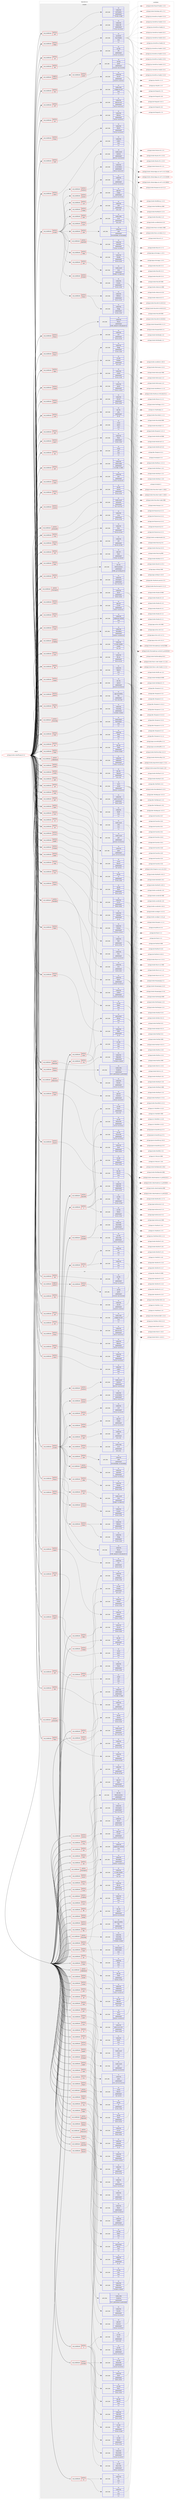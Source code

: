 digraph prolog {

# *************
# Graph options
# *************

newrank=true;
concentrate=true;
compound=true;
graph [rankdir=LR,fontname=Helvetica,fontsize=10,ranksep=1.5];#, ranksep=2.5, nodesep=0.2];
edge  [arrowhead=vee];
node  [fontname=Helvetica,fontsize=10];

# **********
# The ebuild
# **********

subgraph cluster_leftcol {
color=gray;
rank=same;
label=<<i>ebuild</i>>;
id [label="portage://media-video/ffmpeg-6.0-r12", color=red, width=4, href="../media-video/ffmpeg-6.0-r12.svg"];
}

# ****************
# The dependencies
# ****************

subgraph cluster_midcol {
color=gray;
label=<<i>dependencies</i>>;
subgraph cluster_compile {
fillcolor="#eeeeee";
style=filled;
label=<<i>compile</i>>;
subgraph cond81092 {
dependency318983 [label=<<TABLE BORDER="0" CELLBORDER="1" CELLSPACING="0" CELLPADDING="4"><TR><TD ROWSPAN="3" CELLPADDING="10">use_conditional</TD></TR><TR><TD>negative</TD></TR><TR><TD>openssl</TD></TR></TABLE>>, shape=none, color=red];
subgraph cond81093 {
dependency318984 [label=<<TABLE BORDER="0" CELLBORDER="1" CELLSPACING="0" CELLPADDING="4"><TR><TD ROWSPAN="3" CELLPADDING="10">use_conditional</TD></TR><TR><TD>positive</TD></TR><TR><TD>gnutls</TD></TR></TABLE>>, shape=none, color=red];
subgraph pack235431 {
dependency318985 [label=<<TABLE BORDER="0" CELLBORDER="1" CELLSPACING="0" CELLPADDING="4" WIDTH="220"><TR><TD ROWSPAN="6" CELLPADDING="30">pack_dep</TD></TR><TR><TD WIDTH="110">no</TD></TR><TR><TD>net-libs</TD></TR><TR><TD>gnutls</TD></TR><TR><TD>greaterequal</TD></TR><TR><TD>[2.12.23,,-r6,2.12.23-r6]</TD></TR></TABLE>>, shape=none, color=blue];
}
dependency318984:e -> dependency318985:w [weight=20,style="dashed",arrowhead="vee"];
}
dependency318983:e -> dependency318984:w [weight=20,style="dashed",arrowhead="vee"];
}
id:e -> dependency318983:w [weight=20,style="solid",arrowhead="vee"];
subgraph cond81094 {
dependency318986 [label=<<TABLE BORDER="0" CELLBORDER="1" CELLSPACING="0" CELLPADDING="4"><TR><TD ROWSPAN="3" CELLPADDING="10">use_conditional</TD></TR><TR><TD>positive</TD></TR><TR><TD>X</TD></TR></TABLE>>, shape=none, color=red];
subgraph pack235432 {
dependency318987 [label=<<TABLE BORDER="0" CELLBORDER="1" CELLSPACING="0" CELLPADDING="4" WIDTH="220"><TR><TD ROWSPAN="6" CELLPADDING="30">pack_dep</TD></TR><TR><TD WIDTH="110">no</TD></TR><TR><TD>x11-libs</TD></TR><TR><TD>libX11</TD></TR><TR><TD>greaterequal</TD></TR><TR><TD>[1.6.2,,,1.6.2]</TD></TR></TABLE>>, shape=none, color=blue];
}
dependency318986:e -> dependency318987:w [weight=20,style="dashed",arrowhead="vee"];
subgraph pack235433 {
dependency318988 [label=<<TABLE BORDER="0" CELLBORDER="1" CELLSPACING="0" CELLPADDING="4" WIDTH="220"><TR><TD ROWSPAN="6" CELLPADDING="30">pack_dep</TD></TR><TR><TD WIDTH="110">no</TD></TR><TR><TD>x11-libs</TD></TR><TR><TD>libXext</TD></TR><TR><TD>greaterequal</TD></TR><TR><TD>[1.3.2,,,1.3.2]</TD></TR></TABLE>>, shape=none, color=blue];
}
dependency318986:e -> dependency318988:w [weight=20,style="dashed",arrowhead="vee"];
subgraph pack235434 {
dependency318989 [label=<<TABLE BORDER="0" CELLBORDER="1" CELLSPACING="0" CELLPADDING="4" WIDTH="220"><TR><TD ROWSPAN="6" CELLPADDING="30">pack_dep</TD></TR><TR><TD WIDTH="110">no</TD></TR><TR><TD>x11-libs</TD></TR><TR><TD>libXv</TD></TR><TR><TD>greaterequal</TD></TR><TR><TD>[1.0.10,,,1.0.10]</TD></TR></TABLE>>, shape=none, color=blue];
}
dependency318986:e -> dependency318989:w [weight=20,style="dashed",arrowhead="vee"];
subgraph pack235435 {
dependency318990 [label=<<TABLE BORDER="0" CELLBORDER="1" CELLSPACING="0" CELLPADDING="4" WIDTH="220"><TR><TD ROWSPAN="6" CELLPADDING="30">pack_dep</TD></TR><TR><TD WIDTH="110">no</TD></TR><TR><TD>x11-libs</TD></TR><TR><TD>libxcb</TD></TR><TR><TD>greaterequal</TD></TR><TR><TD>[1.4,,,1.4]</TD></TR></TABLE>>, shape=none, color=blue];
}
dependency318986:e -> dependency318990:w [weight=20,style="dashed",arrowhead="vee"];
}
id:e -> dependency318986:w [weight=20,style="solid",arrowhead="vee"];
subgraph cond81095 {
dependency318991 [label=<<TABLE BORDER="0" CELLBORDER="1" CELLSPACING="0" CELLPADDING="4"><TR><TD ROWSPAN="3" CELLPADDING="10">use_conditional</TD></TR><TR><TD>positive</TD></TR><TR><TD>alsa</TD></TR></TABLE>>, shape=none, color=red];
subgraph pack235436 {
dependency318992 [label=<<TABLE BORDER="0" CELLBORDER="1" CELLSPACING="0" CELLPADDING="4" WIDTH="220"><TR><TD ROWSPAN="6" CELLPADDING="30">pack_dep</TD></TR><TR><TD WIDTH="110">no</TD></TR><TR><TD>media-libs</TD></TR><TR><TD>alsa-lib</TD></TR><TR><TD>greaterequal</TD></TR><TR><TD>[1.0.27.2,,,1.0.27.2]</TD></TR></TABLE>>, shape=none, color=blue];
}
dependency318991:e -> dependency318992:w [weight=20,style="dashed",arrowhead="vee"];
}
id:e -> dependency318991:w [weight=20,style="solid",arrowhead="vee"];
subgraph cond81096 {
dependency318993 [label=<<TABLE BORDER="0" CELLBORDER="1" CELLSPACING="0" CELLPADDING="4"><TR><TD ROWSPAN="3" CELLPADDING="10">use_conditional</TD></TR><TR><TD>positive</TD></TR><TR><TD>amf</TD></TR></TABLE>>, shape=none, color=red];
subgraph pack235437 {
dependency318994 [label=<<TABLE BORDER="0" CELLBORDER="1" CELLSPACING="0" CELLPADDING="4" WIDTH="220"><TR><TD ROWSPAN="6" CELLPADDING="30">pack_dep</TD></TR><TR><TD WIDTH="110">no</TD></TR><TR><TD>media-libs</TD></TR><TR><TD>amf-headers</TD></TR><TR><TD>greaterequal</TD></TR><TR><TD>[1.4.28,,,1.4.28]</TD></TR></TABLE>>, shape=none, color=blue];
}
dependency318993:e -> dependency318994:w [weight=20,style="dashed",arrowhead="vee"];
}
id:e -> dependency318993:w [weight=20,style="solid",arrowhead="vee"];
subgraph cond81097 {
dependency318995 [label=<<TABLE BORDER="0" CELLBORDER="1" CELLSPACING="0" CELLPADDING="4"><TR><TD ROWSPAN="3" CELLPADDING="10">use_conditional</TD></TR><TR><TD>positive</TD></TR><TR><TD>amf</TD></TR></TABLE>>, shape=none, color=red];
subgraph pack235438 {
dependency318996 [label=<<TABLE BORDER="0" CELLBORDER="1" CELLSPACING="0" CELLPADDING="4" WIDTH="220"><TR><TD ROWSPAN="6" CELLPADDING="30">pack_dep</TD></TR><TR><TD WIDTH="110">no</TD></TR><TR><TD>media-video</TD></TR><TR><TD>amdgpu-pro-amf</TD></TR><TR><TD>none</TD></TR><TR><TD>[,,]</TD></TR></TABLE>>, shape=none, color=blue];
}
dependency318995:e -> dependency318996:w [weight=20,style="dashed",arrowhead="vee"];
}
id:e -> dependency318995:w [weight=20,style="solid",arrowhead="vee"];
subgraph cond81098 {
dependency318997 [label=<<TABLE BORDER="0" CELLBORDER="1" CELLSPACING="0" CELLPADDING="4"><TR><TD ROWSPAN="3" CELLPADDING="10">use_conditional</TD></TR><TR><TD>positive</TD></TR><TR><TD>amr</TD></TR></TABLE>>, shape=none, color=red];
subgraph pack235439 {
dependency318998 [label=<<TABLE BORDER="0" CELLBORDER="1" CELLSPACING="0" CELLPADDING="4" WIDTH="220"><TR><TD ROWSPAN="6" CELLPADDING="30">pack_dep</TD></TR><TR><TD WIDTH="110">no</TD></TR><TR><TD>media-libs</TD></TR><TR><TD>opencore-amr</TD></TR><TR><TD>greaterequal</TD></TR><TR><TD>[0.1.3,,-r1,0.1.3-r1]</TD></TR></TABLE>>, shape=none, color=blue];
}
dependency318997:e -> dependency318998:w [weight=20,style="dashed",arrowhead="vee"];
}
id:e -> dependency318997:w [weight=20,style="solid",arrowhead="vee"];
subgraph cond81099 {
dependency318999 [label=<<TABLE BORDER="0" CELLBORDER="1" CELLSPACING="0" CELLPADDING="4"><TR><TD ROWSPAN="3" CELLPADDING="10">use_conditional</TD></TR><TR><TD>positive</TD></TR><TR><TD>bluray</TD></TR></TABLE>>, shape=none, color=red];
subgraph pack235440 {
dependency319000 [label=<<TABLE BORDER="0" CELLBORDER="1" CELLSPACING="0" CELLPADDING="4" WIDTH="220"><TR><TD ROWSPAN="6" CELLPADDING="30">pack_dep</TD></TR><TR><TD WIDTH="110">no</TD></TR><TR><TD>media-libs</TD></TR><TR><TD>libbluray</TD></TR><TR><TD>greaterequal</TD></TR><TR><TD>[0.3.0,,-r1,0.3.0-r1]</TD></TR></TABLE>>, shape=none, color=blue];
}
dependency318999:e -> dependency319000:w [weight=20,style="dashed",arrowhead="vee"];
}
id:e -> dependency318999:w [weight=20,style="solid",arrowhead="vee"];
subgraph cond81100 {
dependency319001 [label=<<TABLE BORDER="0" CELLBORDER="1" CELLSPACING="0" CELLPADDING="4"><TR><TD ROWSPAN="3" CELLPADDING="10">use_conditional</TD></TR><TR><TD>positive</TD></TR><TR><TD>bs2b</TD></TR></TABLE>>, shape=none, color=red];
subgraph pack235441 {
dependency319002 [label=<<TABLE BORDER="0" CELLBORDER="1" CELLSPACING="0" CELLPADDING="4" WIDTH="220"><TR><TD ROWSPAN="6" CELLPADDING="30">pack_dep</TD></TR><TR><TD WIDTH="110">no</TD></TR><TR><TD>media-libs</TD></TR><TR><TD>libbs2b</TD></TR><TR><TD>greaterequal</TD></TR><TR><TD>[3.1.0,,-r1,3.1.0-r1]</TD></TR></TABLE>>, shape=none, color=blue];
}
dependency319001:e -> dependency319002:w [weight=20,style="dashed",arrowhead="vee"];
}
id:e -> dependency319001:w [weight=20,style="solid",arrowhead="vee"];
subgraph cond81101 {
dependency319003 [label=<<TABLE BORDER="0" CELLBORDER="1" CELLSPACING="0" CELLPADDING="4"><TR><TD ROWSPAN="3" CELLPADDING="10">use_conditional</TD></TR><TR><TD>positive</TD></TR><TR><TD>bzip2</TD></TR></TABLE>>, shape=none, color=red];
subgraph pack235442 {
dependency319004 [label=<<TABLE BORDER="0" CELLBORDER="1" CELLSPACING="0" CELLPADDING="4" WIDTH="220"><TR><TD ROWSPAN="6" CELLPADDING="30">pack_dep</TD></TR><TR><TD WIDTH="110">no</TD></TR><TR><TD>app-arch</TD></TR><TR><TD>bzip2</TD></TR><TR><TD>greaterequal</TD></TR><TR><TD>[1.0.6,,-r4,1.0.6-r4]</TD></TR></TABLE>>, shape=none, color=blue];
}
dependency319003:e -> dependency319004:w [weight=20,style="dashed",arrowhead="vee"];
}
id:e -> dependency319003:w [weight=20,style="solid",arrowhead="vee"];
subgraph cond81102 {
dependency319005 [label=<<TABLE BORDER="0" CELLBORDER="1" CELLSPACING="0" CELLPADDING="4"><TR><TD ROWSPAN="3" CELLPADDING="10">use_conditional</TD></TR><TR><TD>positive</TD></TR><TR><TD>cdio</TD></TR></TABLE>>, shape=none, color=red];
subgraph pack235443 {
dependency319006 [label=<<TABLE BORDER="0" CELLBORDER="1" CELLSPACING="0" CELLPADDING="4" WIDTH="220"><TR><TD ROWSPAN="6" CELLPADDING="30">pack_dep</TD></TR><TR><TD WIDTH="110">no</TD></TR><TR><TD>dev-libs</TD></TR><TR><TD>libcdio-paranoia</TD></TR><TR><TD>greaterequal</TD></TR><TR><TD>[0.90,,_p1-r1,0.90_p1-r1]</TD></TR></TABLE>>, shape=none, color=blue];
}
dependency319005:e -> dependency319006:w [weight=20,style="dashed",arrowhead="vee"];
}
id:e -> dependency319005:w [weight=20,style="solid",arrowhead="vee"];
subgraph cond81103 {
dependency319007 [label=<<TABLE BORDER="0" CELLBORDER="1" CELLSPACING="0" CELLPADDING="4"><TR><TD ROWSPAN="3" CELLPADDING="10">use_conditional</TD></TR><TR><TD>positive</TD></TR><TR><TD>chromaprint</TD></TR></TABLE>>, shape=none, color=red];
subgraph pack235444 {
dependency319008 [label=<<TABLE BORDER="0" CELLBORDER="1" CELLSPACING="0" CELLPADDING="4" WIDTH="220"><TR><TD ROWSPAN="6" CELLPADDING="30">pack_dep</TD></TR><TR><TD WIDTH="110">no</TD></TR><TR><TD>media-libs</TD></TR><TR><TD>chromaprint</TD></TR><TR><TD>greaterequal</TD></TR><TR><TD>[1.2,,-r1,1.2-r1]</TD></TR></TABLE>>, shape=none, color=blue];
}
dependency319007:e -> dependency319008:w [weight=20,style="dashed",arrowhead="vee"];
}
id:e -> dependency319007:w [weight=20,style="solid",arrowhead="vee"];
subgraph cond81104 {
dependency319009 [label=<<TABLE BORDER="0" CELLBORDER="1" CELLSPACING="0" CELLPADDING="4"><TR><TD ROWSPAN="3" CELLPADDING="10">use_conditional</TD></TR><TR><TD>positive</TD></TR><TR><TD>codec2</TD></TR></TABLE>>, shape=none, color=red];
subgraph pack235445 {
dependency319010 [label=<<TABLE BORDER="0" CELLBORDER="1" CELLSPACING="0" CELLPADDING="4" WIDTH="220"><TR><TD ROWSPAN="6" CELLPADDING="30">pack_dep</TD></TR><TR><TD WIDTH="110">no</TD></TR><TR><TD>media-libs</TD></TR><TR><TD>codec2</TD></TR><TR><TD>none</TD></TR><TR><TD>[,,]</TD></TR></TABLE>>, shape=none, color=blue];
}
dependency319009:e -> dependency319010:w [weight=20,style="dashed",arrowhead="vee"];
}
id:e -> dependency319009:w [weight=20,style="solid",arrowhead="vee"];
subgraph cond81105 {
dependency319011 [label=<<TABLE BORDER="0" CELLBORDER="1" CELLSPACING="0" CELLPADDING="4"><TR><TD ROWSPAN="3" CELLPADDING="10">use_conditional</TD></TR><TR><TD>positive</TD></TR><TR><TD>dav1d</TD></TR></TABLE>>, shape=none, color=red];
subgraph pack235446 {
dependency319012 [label=<<TABLE BORDER="0" CELLBORDER="1" CELLSPACING="0" CELLPADDING="4" WIDTH="220"><TR><TD ROWSPAN="6" CELLPADDING="30">pack_dep</TD></TR><TR><TD WIDTH="110">no</TD></TR><TR><TD>media-libs</TD></TR><TR><TD>dav1d</TD></TR><TR><TD>greaterequal</TD></TR><TR><TD>[0.4.0,,,0.4.0]</TD></TR></TABLE>>, shape=none, color=blue];
}
dependency319011:e -> dependency319012:w [weight=20,style="dashed",arrowhead="vee"];
}
id:e -> dependency319011:w [weight=20,style="solid",arrowhead="vee"];
subgraph cond81106 {
dependency319013 [label=<<TABLE BORDER="0" CELLBORDER="1" CELLSPACING="0" CELLPADDING="4"><TR><TD ROWSPAN="3" CELLPADDING="10">use_conditional</TD></TR><TR><TD>positive</TD></TR><TR><TD>encode</TD></TR></TABLE>>, shape=none, color=red];
subgraph cond81107 {
dependency319014 [label=<<TABLE BORDER="0" CELLBORDER="1" CELLSPACING="0" CELLPADDING="4"><TR><TD ROWSPAN="3" CELLPADDING="10">use_conditional</TD></TR><TR><TD>positive</TD></TR><TR><TD>amrenc</TD></TR></TABLE>>, shape=none, color=red];
subgraph pack235447 {
dependency319015 [label=<<TABLE BORDER="0" CELLBORDER="1" CELLSPACING="0" CELLPADDING="4" WIDTH="220"><TR><TD ROWSPAN="6" CELLPADDING="30">pack_dep</TD></TR><TR><TD WIDTH="110">no</TD></TR><TR><TD>media-libs</TD></TR><TR><TD>vo-amrwbenc</TD></TR><TR><TD>greaterequal</TD></TR><TR><TD>[0.1.2,,-r1,0.1.2-r1]</TD></TR></TABLE>>, shape=none, color=blue];
}
dependency319014:e -> dependency319015:w [weight=20,style="dashed",arrowhead="vee"];
}
dependency319013:e -> dependency319014:w [weight=20,style="dashed",arrowhead="vee"];
subgraph cond81108 {
dependency319016 [label=<<TABLE BORDER="0" CELLBORDER="1" CELLSPACING="0" CELLPADDING="4"><TR><TD ROWSPAN="3" CELLPADDING="10">use_conditional</TD></TR><TR><TD>positive</TD></TR><TR><TD>kvazaar</TD></TR></TABLE>>, shape=none, color=red];
subgraph pack235448 {
dependency319017 [label=<<TABLE BORDER="0" CELLBORDER="1" CELLSPACING="0" CELLPADDING="4" WIDTH="220"><TR><TD ROWSPAN="6" CELLPADDING="30">pack_dep</TD></TR><TR><TD WIDTH="110">no</TD></TR><TR><TD>media-libs</TD></TR><TR><TD>kvazaar</TD></TR><TR><TD>greaterequal</TD></TR><TR><TD>[1.2.0,,,1.2.0]</TD></TR></TABLE>>, shape=none, color=blue];
}
dependency319016:e -> dependency319017:w [weight=20,style="dashed",arrowhead="vee"];
}
dependency319013:e -> dependency319016:w [weight=20,style="dashed",arrowhead="vee"];
subgraph cond81109 {
dependency319018 [label=<<TABLE BORDER="0" CELLBORDER="1" CELLSPACING="0" CELLPADDING="4"><TR><TD ROWSPAN="3" CELLPADDING="10">use_conditional</TD></TR><TR><TD>positive</TD></TR><TR><TD>mp3</TD></TR></TABLE>>, shape=none, color=red];
subgraph pack235449 {
dependency319019 [label=<<TABLE BORDER="0" CELLBORDER="1" CELLSPACING="0" CELLPADDING="4" WIDTH="220"><TR><TD ROWSPAN="6" CELLPADDING="30">pack_dep</TD></TR><TR><TD WIDTH="110">no</TD></TR><TR><TD>media-sound</TD></TR><TR><TD>lame</TD></TR><TR><TD>greaterequal</TD></TR><TR><TD>[3.99.5,,-r1,3.99.5-r1]</TD></TR></TABLE>>, shape=none, color=blue];
}
dependency319018:e -> dependency319019:w [weight=20,style="dashed",arrowhead="vee"];
}
dependency319013:e -> dependency319018:w [weight=20,style="dashed",arrowhead="vee"];
subgraph cond81110 {
dependency319020 [label=<<TABLE BORDER="0" CELLBORDER="1" CELLSPACING="0" CELLPADDING="4"><TR><TD ROWSPAN="3" CELLPADDING="10">use_conditional</TD></TR><TR><TD>positive</TD></TR><TR><TD>openh264</TD></TR></TABLE>>, shape=none, color=red];
subgraph pack235450 {
dependency319021 [label=<<TABLE BORDER="0" CELLBORDER="1" CELLSPACING="0" CELLPADDING="4" WIDTH="220"><TR><TD ROWSPAN="6" CELLPADDING="30">pack_dep</TD></TR><TR><TD WIDTH="110">no</TD></TR><TR><TD>media-libs</TD></TR><TR><TD>openh264</TD></TR><TR><TD>greaterequal</TD></TR><TR><TD>[1.4.0,,-r1,1.4.0-r1]</TD></TR></TABLE>>, shape=none, color=blue];
}
dependency319020:e -> dependency319021:w [weight=20,style="dashed",arrowhead="vee"];
}
dependency319013:e -> dependency319020:w [weight=20,style="dashed",arrowhead="vee"];
subgraph cond81111 {
dependency319022 [label=<<TABLE BORDER="0" CELLBORDER="1" CELLSPACING="0" CELLPADDING="4"><TR><TD ROWSPAN="3" CELLPADDING="10">use_conditional</TD></TR><TR><TD>positive</TD></TR><TR><TD>rav1e</TD></TR></TABLE>>, shape=none, color=red];
subgraph pack235451 {
dependency319023 [label=<<TABLE BORDER="0" CELLBORDER="1" CELLSPACING="0" CELLPADDING="4" WIDTH="220"><TR><TD ROWSPAN="6" CELLPADDING="30">pack_dep</TD></TR><TR><TD WIDTH="110">no</TD></TR><TR><TD>media-video</TD></TR><TR><TD>rav1e</TD></TR><TR><TD>greaterequal</TD></TR><TR><TD>[0.4,,,0.4]</TD></TR></TABLE>>, shape=none, color=blue];
}
dependency319022:e -> dependency319023:w [weight=20,style="dashed",arrowhead="vee"];
}
dependency319013:e -> dependency319022:w [weight=20,style="dashed",arrowhead="vee"];
subgraph cond81112 {
dependency319024 [label=<<TABLE BORDER="0" CELLBORDER="1" CELLSPACING="0" CELLPADDING="4"><TR><TD ROWSPAN="3" CELLPADDING="10">use_conditional</TD></TR><TR><TD>positive</TD></TR><TR><TD>snappy</TD></TR></TABLE>>, shape=none, color=red];
subgraph pack235452 {
dependency319025 [label=<<TABLE BORDER="0" CELLBORDER="1" CELLSPACING="0" CELLPADDING="4" WIDTH="220"><TR><TD ROWSPAN="6" CELLPADDING="30">pack_dep</TD></TR><TR><TD WIDTH="110">no</TD></TR><TR><TD>app-arch</TD></TR><TR><TD>snappy</TD></TR><TR><TD>greaterequal</TD></TR><TR><TD>[1.1.2,,-r1,1.1.2-r1]</TD></TR></TABLE>>, shape=none, color=blue];
}
dependency319024:e -> dependency319025:w [weight=20,style="dashed",arrowhead="vee"];
}
dependency319013:e -> dependency319024:w [weight=20,style="dashed",arrowhead="vee"];
subgraph cond81113 {
dependency319026 [label=<<TABLE BORDER="0" CELLBORDER="1" CELLSPACING="0" CELLPADDING="4"><TR><TD ROWSPAN="3" CELLPADDING="10">use_conditional</TD></TR><TR><TD>positive</TD></TR><TR><TD>theora</TD></TR></TABLE>>, shape=none, color=red];
subgraph pack235453 {
dependency319027 [label=<<TABLE BORDER="0" CELLBORDER="1" CELLSPACING="0" CELLPADDING="4" WIDTH="220"><TR><TD ROWSPAN="6" CELLPADDING="30">pack_dep</TD></TR><TR><TD WIDTH="110">no</TD></TR><TR><TD>media-libs</TD></TR><TR><TD>libogg</TD></TR><TR><TD>greaterequal</TD></TR><TR><TD>[1.3.0,,,1.3.0]</TD></TR></TABLE>>, shape=none, color=blue];
}
dependency319026:e -> dependency319027:w [weight=20,style="dashed",arrowhead="vee"];
subgraph pack235454 {
dependency319028 [label=<<TABLE BORDER="0" CELLBORDER="1" CELLSPACING="0" CELLPADDING="4" WIDTH="220"><TR><TD ROWSPAN="6" CELLPADDING="30">pack_dep</TD></TR><TR><TD WIDTH="110">no</TD></TR><TR><TD>media-libs</TD></TR><TR><TD>libtheora</TD></TR><TR><TD>greaterequal</TD></TR><TR><TD>[1.1.1,,,1.1.1]</TD></TR></TABLE>>, shape=none, color=blue];
}
dependency319026:e -> dependency319028:w [weight=20,style="dashed",arrowhead="vee"];
}
dependency319013:e -> dependency319026:w [weight=20,style="dashed",arrowhead="vee"];
subgraph cond81114 {
dependency319029 [label=<<TABLE BORDER="0" CELLBORDER="1" CELLSPACING="0" CELLPADDING="4"><TR><TD ROWSPAN="3" CELLPADDING="10">use_conditional</TD></TR><TR><TD>positive</TD></TR><TR><TD>twolame</TD></TR></TABLE>>, shape=none, color=red];
subgraph pack235455 {
dependency319030 [label=<<TABLE BORDER="0" CELLBORDER="1" CELLSPACING="0" CELLPADDING="4" WIDTH="220"><TR><TD ROWSPAN="6" CELLPADDING="30">pack_dep</TD></TR><TR><TD WIDTH="110">no</TD></TR><TR><TD>media-sound</TD></TR><TR><TD>twolame</TD></TR><TR><TD>greaterequal</TD></TR><TR><TD>[0.3.13,,-r1,0.3.13-r1]</TD></TR></TABLE>>, shape=none, color=blue];
}
dependency319029:e -> dependency319030:w [weight=20,style="dashed",arrowhead="vee"];
}
dependency319013:e -> dependency319029:w [weight=20,style="dashed",arrowhead="vee"];
subgraph cond81115 {
dependency319031 [label=<<TABLE BORDER="0" CELLBORDER="1" CELLSPACING="0" CELLPADDING="4"><TR><TD ROWSPAN="3" CELLPADDING="10">use_conditional</TD></TR><TR><TD>positive</TD></TR><TR><TD>webp</TD></TR></TABLE>>, shape=none, color=red];
subgraph pack235456 {
dependency319032 [label=<<TABLE BORDER="0" CELLBORDER="1" CELLSPACING="0" CELLPADDING="4" WIDTH="220"><TR><TD ROWSPAN="6" CELLPADDING="30">pack_dep</TD></TR><TR><TD WIDTH="110">no</TD></TR><TR><TD>media-libs</TD></TR><TR><TD>libwebp</TD></TR><TR><TD>greaterequal</TD></TR><TR><TD>[0.3.0,,,0.3.0]</TD></TR></TABLE>>, shape=none, color=blue];
}
dependency319031:e -> dependency319032:w [weight=20,style="dashed",arrowhead="vee"];
}
dependency319013:e -> dependency319031:w [weight=20,style="dashed",arrowhead="vee"];
subgraph cond81116 {
dependency319033 [label=<<TABLE BORDER="0" CELLBORDER="1" CELLSPACING="0" CELLPADDING="4"><TR><TD ROWSPAN="3" CELLPADDING="10">use_conditional</TD></TR><TR><TD>positive</TD></TR><TR><TD>x264</TD></TR></TABLE>>, shape=none, color=red];
subgraph pack235457 {
dependency319034 [label=<<TABLE BORDER="0" CELLBORDER="1" CELLSPACING="0" CELLPADDING="4" WIDTH="220"><TR><TD ROWSPAN="6" CELLPADDING="30">pack_dep</TD></TR><TR><TD WIDTH="110">no</TD></TR><TR><TD>media-libs</TD></TR><TR><TD>x264</TD></TR><TR><TD>greaterequal</TD></TR><TR><TD>[0.0.20130506,,,0.0.20130506]</TD></TR></TABLE>>, shape=none, color=blue];
}
dependency319033:e -> dependency319034:w [weight=20,style="dashed",arrowhead="vee"];
}
dependency319013:e -> dependency319033:w [weight=20,style="dashed",arrowhead="vee"];
subgraph cond81117 {
dependency319035 [label=<<TABLE BORDER="0" CELLBORDER="1" CELLSPACING="0" CELLPADDING="4"><TR><TD ROWSPAN="3" CELLPADDING="10">use_conditional</TD></TR><TR><TD>positive</TD></TR><TR><TD>x265</TD></TR></TABLE>>, shape=none, color=red];
subgraph pack235458 {
dependency319036 [label=<<TABLE BORDER="0" CELLBORDER="1" CELLSPACING="0" CELLPADDING="4" WIDTH="220"><TR><TD ROWSPAN="6" CELLPADDING="30">pack_dep</TD></TR><TR><TD WIDTH="110">no</TD></TR><TR><TD>media-libs</TD></TR><TR><TD>x265</TD></TR><TR><TD>greaterequal</TD></TR><TR><TD>[1.6,,,1.6]</TD></TR></TABLE>>, shape=none, color=blue];
}
dependency319035:e -> dependency319036:w [weight=20,style="dashed",arrowhead="vee"];
}
dependency319013:e -> dependency319035:w [weight=20,style="dashed",arrowhead="vee"];
subgraph cond81118 {
dependency319037 [label=<<TABLE BORDER="0" CELLBORDER="1" CELLSPACING="0" CELLPADDING="4"><TR><TD ROWSPAN="3" CELLPADDING="10">use_conditional</TD></TR><TR><TD>positive</TD></TR><TR><TD>xvid</TD></TR></TABLE>>, shape=none, color=red];
subgraph pack235459 {
dependency319038 [label=<<TABLE BORDER="0" CELLBORDER="1" CELLSPACING="0" CELLPADDING="4" WIDTH="220"><TR><TD ROWSPAN="6" CELLPADDING="30">pack_dep</TD></TR><TR><TD WIDTH="110">no</TD></TR><TR><TD>media-libs</TD></TR><TR><TD>xvid</TD></TR><TR><TD>greaterequal</TD></TR><TR><TD>[1.3.2,,-r1,1.3.2-r1]</TD></TR></TABLE>>, shape=none, color=blue];
}
dependency319037:e -> dependency319038:w [weight=20,style="dashed",arrowhead="vee"];
}
dependency319013:e -> dependency319037:w [weight=20,style="dashed",arrowhead="vee"];
}
id:e -> dependency319013:w [weight=20,style="solid",arrowhead="vee"];
subgraph cond81119 {
dependency319039 [label=<<TABLE BORDER="0" CELLBORDER="1" CELLSPACING="0" CELLPADDING="4"><TR><TD ROWSPAN="3" CELLPADDING="10">use_conditional</TD></TR><TR><TD>positive</TD></TR><TR><TD>fdk</TD></TR></TABLE>>, shape=none, color=red];
subgraph pack235460 {
dependency319040 [label=<<TABLE BORDER="0" CELLBORDER="1" CELLSPACING="0" CELLPADDING="4" WIDTH="220"><TR><TD ROWSPAN="6" CELLPADDING="30">pack_dep</TD></TR><TR><TD WIDTH="110">no</TD></TR><TR><TD>media-libs</TD></TR><TR><TD>fdk-aac</TD></TR><TR><TD>greaterequal</TD></TR><TR><TD>[0.1.3,,,0.1.3]</TD></TR></TABLE>>, shape=none, color=blue];
}
dependency319039:e -> dependency319040:w [weight=20,style="dashed",arrowhead="vee"];
}
id:e -> dependency319039:w [weight=20,style="solid",arrowhead="vee"];
subgraph cond81120 {
dependency319041 [label=<<TABLE BORDER="0" CELLBORDER="1" CELLSPACING="0" CELLPADDING="4"><TR><TD ROWSPAN="3" CELLPADDING="10">use_conditional</TD></TR><TR><TD>positive</TD></TR><TR><TD>flite</TD></TR></TABLE>>, shape=none, color=red];
subgraph pack235461 {
dependency319042 [label=<<TABLE BORDER="0" CELLBORDER="1" CELLSPACING="0" CELLPADDING="4" WIDTH="220"><TR><TD ROWSPAN="6" CELLPADDING="30">pack_dep</TD></TR><TR><TD WIDTH="110">no</TD></TR><TR><TD>app-accessibility</TD></TR><TR><TD>flite</TD></TR><TR><TD>greaterequal</TD></TR><TR><TD>[1.4,,-r4,1.4-r4]</TD></TR></TABLE>>, shape=none, color=blue];
}
dependency319041:e -> dependency319042:w [weight=20,style="dashed",arrowhead="vee"];
}
id:e -> dependency319041:w [weight=20,style="solid",arrowhead="vee"];
subgraph cond81121 {
dependency319043 [label=<<TABLE BORDER="0" CELLBORDER="1" CELLSPACING="0" CELLPADDING="4"><TR><TD ROWSPAN="3" CELLPADDING="10">use_conditional</TD></TR><TR><TD>positive</TD></TR><TR><TD>fontconfig</TD></TR></TABLE>>, shape=none, color=red];
subgraph pack235462 {
dependency319044 [label=<<TABLE BORDER="0" CELLBORDER="1" CELLSPACING="0" CELLPADDING="4" WIDTH="220"><TR><TD ROWSPAN="6" CELLPADDING="30">pack_dep</TD></TR><TR><TD WIDTH="110">no</TD></TR><TR><TD>media-libs</TD></TR><TR><TD>fontconfig</TD></TR><TR><TD>greaterequal</TD></TR><TR><TD>[2.10.92,,,2.10.92]</TD></TR></TABLE>>, shape=none, color=blue];
}
dependency319043:e -> dependency319044:w [weight=20,style="dashed",arrowhead="vee"];
}
id:e -> dependency319043:w [weight=20,style="solid",arrowhead="vee"];
subgraph cond81122 {
dependency319045 [label=<<TABLE BORDER="0" CELLBORDER="1" CELLSPACING="0" CELLPADDING="4"><TR><TD ROWSPAN="3" CELLPADDING="10">use_conditional</TD></TR><TR><TD>positive</TD></TR><TR><TD>frei0r</TD></TR></TABLE>>, shape=none, color=red];
subgraph pack235463 {
dependency319046 [label=<<TABLE BORDER="0" CELLBORDER="1" CELLSPACING="0" CELLPADDING="4" WIDTH="220"><TR><TD ROWSPAN="6" CELLPADDING="30">pack_dep</TD></TR><TR><TD WIDTH="110">no</TD></TR><TR><TD>media-plugins</TD></TR><TR><TD>frei0r-plugins</TD></TR><TR><TD>none</TD></TR><TR><TD>[,,]</TD></TR></TABLE>>, shape=none, color=blue];
}
dependency319045:e -> dependency319046:w [weight=20,style="dashed",arrowhead="vee"];
}
id:e -> dependency319045:w [weight=20,style="solid",arrowhead="vee"];
subgraph cond81123 {
dependency319047 [label=<<TABLE BORDER="0" CELLBORDER="1" CELLSPACING="0" CELLPADDING="4"><TR><TD ROWSPAN="3" CELLPADDING="10">use_conditional</TD></TR><TR><TD>positive</TD></TR><TR><TD>fribidi</TD></TR></TABLE>>, shape=none, color=red];
subgraph pack235464 {
dependency319048 [label=<<TABLE BORDER="0" CELLBORDER="1" CELLSPACING="0" CELLPADDING="4" WIDTH="220"><TR><TD ROWSPAN="6" CELLPADDING="30">pack_dep</TD></TR><TR><TD WIDTH="110">no</TD></TR><TR><TD>dev-libs</TD></TR><TR><TD>fribidi</TD></TR><TR><TD>greaterequal</TD></TR><TR><TD>[0.19.6,,,0.19.6]</TD></TR></TABLE>>, shape=none, color=blue];
}
dependency319047:e -> dependency319048:w [weight=20,style="dashed",arrowhead="vee"];
}
id:e -> dependency319047:w [weight=20,style="solid",arrowhead="vee"];
subgraph cond81124 {
dependency319049 [label=<<TABLE BORDER="0" CELLBORDER="1" CELLSPACING="0" CELLPADDING="4"><TR><TD ROWSPAN="3" CELLPADDING="10">use_conditional</TD></TR><TR><TD>positive</TD></TR><TR><TD>gcrypt</TD></TR></TABLE>>, shape=none, color=red];
subgraph pack235465 {
dependency319050 [label=<<TABLE BORDER="0" CELLBORDER="1" CELLSPACING="0" CELLPADDING="4" WIDTH="220"><TR><TD ROWSPAN="6" CELLPADDING="30">pack_dep</TD></TR><TR><TD WIDTH="110">no</TD></TR><TR><TD>dev-libs</TD></TR><TR><TD>libgcrypt</TD></TR><TR><TD>greaterequal</TD></TR><TR><TD>[1.6,,,1.6]</TD></TR></TABLE>>, shape=none, color=blue];
}
dependency319049:e -> dependency319050:w [weight=20,style="dashed",arrowhead="vee"];
}
id:e -> dependency319049:w [weight=20,style="solid",arrowhead="vee"];
subgraph cond81125 {
dependency319051 [label=<<TABLE BORDER="0" CELLBORDER="1" CELLSPACING="0" CELLPADDING="4"><TR><TD ROWSPAN="3" CELLPADDING="10">use_conditional</TD></TR><TR><TD>positive</TD></TR><TR><TD>gme</TD></TR></TABLE>>, shape=none, color=red];
subgraph pack235466 {
dependency319052 [label=<<TABLE BORDER="0" CELLBORDER="1" CELLSPACING="0" CELLPADDING="4" WIDTH="220"><TR><TD ROWSPAN="6" CELLPADDING="30">pack_dep</TD></TR><TR><TD WIDTH="110">no</TD></TR><TR><TD>media-libs</TD></TR><TR><TD>game-music-emu</TD></TR><TR><TD>greaterequal</TD></TR><TR><TD>[0.6.0,,,0.6.0]</TD></TR></TABLE>>, shape=none, color=blue];
}
dependency319051:e -> dependency319052:w [weight=20,style="dashed",arrowhead="vee"];
}
id:e -> dependency319051:w [weight=20,style="solid",arrowhead="vee"];
subgraph cond81126 {
dependency319053 [label=<<TABLE BORDER="0" CELLBORDER="1" CELLSPACING="0" CELLPADDING="4"><TR><TD ROWSPAN="3" CELLPADDING="10">use_conditional</TD></TR><TR><TD>positive</TD></TR><TR><TD>gmp</TD></TR></TABLE>>, shape=none, color=red];
subgraph pack235467 {
dependency319054 [label=<<TABLE BORDER="0" CELLBORDER="1" CELLSPACING="0" CELLPADDING="4" WIDTH="220"><TR><TD ROWSPAN="6" CELLPADDING="30">pack_dep</TD></TR><TR><TD WIDTH="110">no</TD></TR><TR><TD>dev-libs</TD></TR><TR><TD>gmp</TD></TR><TR><TD>greaterequal</TD></TR><TR><TD>[6,,,6]</TD></TR></TABLE>>, shape=none, color=blue];
}
dependency319053:e -> dependency319054:w [weight=20,style="dashed",arrowhead="vee"];
}
id:e -> dependency319053:w [weight=20,style="solid",arrowhead="vee"];
subgraph cond81127 {
dependency319055 [label=<<TABLE BORDER="0" CELLBORDER="1" CELLSPACING="0" CELLPADDING="4"><TR><TD ROWSPAN="3" CELLPADDING="10">use_conditional</TD></TR><TR><TD>positive</TD></TR><TR><TD>gsm</TD></TR></TABLE>>, shape=none, color=red];
subgraph pack235468 {
dependency319056 [label=<<TABLE BORDER="0" CELLBORDER="1" CELLSPACING="0" CELLPADDING="4" WIDTH="220"><TR><TD ROWSPAN="6" CELLPADDING="30">pack_dep</TD></TR><TR><TD WIDTH="110">no</TD></TR><TR><TD>media-sound</TD></TR><TR><TD>gsm</TD></TR><TR><TD>greaterequal</TD></TR><TR><TD>[1.0.13,,-r1,1.0.13-r1]</TD></TR></TABLE>>, shape=none, color=blue];
}
dependency319055:e -> dependency319056:w [weight=20,style="dashed",arrowhead="vee"];
}
id:e -> dependency319055:w [weight=20,style="solid",arrowhead="vee"];
subgraph cond81128 {
dependency319057 [label=<<TABLE BORDER="0" CELLBORDER="1" CELLSPACING="0" CELLPADDING="4"><TR><TD ROWSPAN="3" CELLPADDING="10">use_conditional</TD></TR><TR><TD>positive</TD></TR><TR><TD>iconv</TD></TR></TABLE>>, shape=none, color=red];
subgraph pack235469 {
dependency319058 [label=<<TABLE BORDER="0" CELLBORDER="1" CELLSPACING="0" CELLPADDING="4" WIDTH="220"><TR><TD ROWSPAN="6" CELLPADDING="30">pack_dep</TD></TR><TR><TD WIDTH="110">no</TD></TR><TR><TD>virtual</TD></TR><TR><TD>libiconv</TD></TR><TR><TD>greaterequal</TD></TR><TR><TD>[0,,-r1,0-r1]</TD></TR></TABLE>>, shape=none, color=blue];
}
dependency319057:e -> dependency319058:w [weight=20,style="dashed",arrowhead="vee"];
}
id:e -> dependency319057:w [weight=20,style="solid",arrowhead="vee"];
subgraph cond81129 {
dependency319059 [label=<<TABLE BORDER="0" CELLBORDER="1" CELLSPACING="0" CELLPADDING="4"><TR><TD ROWSPAN="3" CELLPADDING="10">use_conditional</TD></TR><TR><TD>positive</TD></TR><TR><TD>iec61883</TD></TR></TABLE>>, shape=none, color=red];
subgraph pack235470 {
dependency319060 [label=<<TABLE BORDER="0" CELLBORDER="1" CELLSPACING="0" CELLPADDING="4" WIDTH="220"><TR><TD ROWSPAN="6" CELLPADDING="30">pack_dep</TD></TR><TR><TD WIDTH="110">no</TD></TR><TR><TD>media-libs</TD></TR><TR><TD>libiec61883</TD></TR><TR><TD>greaterequal</TD></TR><TR><TD>[1.2.0,,-r1,1.2.0-r1]</TD></TR></TABLE>>, shape=none, color=blue];
}
dependency319059:e -> dependency319060:w [weight=20,style="dashed",arrowhead="vee"];
subgraph pack235471 {
dependency319061 [label=<<TABLE BORDER="0" CELLBORDER="1" CELLSPACING="0" CELLPADDING="4" WIDTH="220"><TR><TD ROWSPAN="6" CELLPADDING="30">pack_dep</TD></TR><TR><TD WIDTH="110">no</TD></TR><TR><TD>sys-libs</TD></TR><TR><TD>libraw1394</TD></TR><TR><TD>greaterequal</TD></TR><TR><TD>[2.1.0,,-r1,2.1.0-r1]</TD></TR></TABLE>>, shape=none, color=blue];
}
dependency319059:e -> dependency319061:w [weight=20,style="dashed",arrowhead="vee"];
subgraph pack235472 {
dependency319062 [label=<<TABLE BORDER="0" CELLBORDER="1" CELLSPACING="0" CELLPADDING="4" WIDTH="220"><TR><TD ROWSPAN="6" CELLPADDING="30">pack_dep</TD></TR><TR><TD WIDTH="110">no</TD></TR><TR><TD>sys-libs</TD></TR><TR><TD>libavc1394</TD></TR><TR><TD>greaterequal</TD></TR><TR><TD>[0.5.4,,-r1,0.5.4-r1]</TD></TR></TABLE>>, shape=none, color=blue];
}
dependency319059:e -> dependency319062:w [weight=20,style="dashed",arrowhead="vee"];
}
id:e -> dependency319059:w [weight=20,style="solid",arrowhead="vee"];
subgraph cond81130 {
dependency319063 [label=<<TABLE BORDER="0" CELLBORDER="1" CELLSPACING="0" CELLPADDING="4"><TR><TD ROWSPAN="3" CELLPADDING="10">use_conditional</TD></TR><TR><TD>positive</TD></TR><TR><TD>ieee1394</TD></TR></TABLE>>, shape=none, color=red];
subgraph pack235473 {
dependency319064 [label=<<TABLE BORDER="0" CELLBORDER="1" CELLSPACING="0" CELLPADDING="4" WIDTH="220"><TR><TD ROWSPAN="6" CELLPADDING="30">pack_dep</TD></TR><TR><TD WIDTH="110">no</TD></TR><TR><TD>media-libs</TD></TR><TR><TD>libdc1394</TD></TR><TR><TD>greaterequal</TD></TR><TR><TD>[2.2.1,,,2.2.1]</TD></TR></TABLE>>, shape=none, color=blue];
}
dependency319063:e -> dependency319064:w [weight=20,style="dashed",arrowhead="vee"];
subgraph pack235474 {
dependency319065 [label=<<TABLE BORDER="0" CELLBORDER="1" CELLSPACING="0" CELLPADDING="4" WIDTH="220"><TR><TD ROWSPAN="6" CELLPADDING="30">pack_dep</TD></TR><TR><TD WIDTH="110">no</TD></TR><TR><TD>sys-libs</TD></TR><TR><TD>libraw1394</TD></TR><TR><TD>greaterequal</TD></TR><TR><TD>[2.1.0,,-r1,2.1.0-r1]</TD></TR></TABLE>>, shape=none, color=blue];
}
dependency319063:e -> dependency319065:w [weight=20,style="dashed",arrowhead="vee"];
}
id:e -> dependency319063:w [weight=20,style="solid",arrowhead="vee"];
subgraph cond81131 {
dependency319066 [label=<<TABLE BORDER="0" CELLBORDER="1" CELLSPACING="0" CELLPADDING="4"><TR><TD ROWSPAN="3" CELLPADDING="10">use_conditional</TD></TR><TR><TD>positive</TD></TR><TR><TD>jack</TD></TR></TABLE>>, shape=none, color=red];
subgraph pack235475 {
dependency319067 [label=<<TABLE BORDER="0" CELLBORDER="1" CELLSPACING="0" CELLPADDING="4" WIDTH="220"><TR><TD ROWSPAN="6" CELLPADDING="30">pack_dep</TD></TR><TR><TD WIDTH="110">no</TD></TR><TR><TD>virtual</TD></TR><TR><TD>jack</TD></TR><TR><TD>none</TD></TR><TR><TD>[,,]</TD></TR></TABLE>>, shape=none, color=blue];
}
dependency319066:e -> dependency319067:w [weight=20,style="dashed",arrowhead="vee"];
}
id:e -> dependency319066:w [weight=20,style="solid",arrowhead="vee"];
subgraph cond81132 {
dependency319068 [label=<<TABLE BORDER="0" CELLBORDER="1" CELLSPACING="0" CELLPADDING="4"><TR><TD ROWSPAN="3" CELLPADDING="10">use_conditional</TD></TR><TR><TD>positive</TD></TR><TR><TD>jpeg2k</TD></TR></TABLE>>, shape=none, color=red];
subgraph pack235476 {
dependency319069 [label=<<TABLE BORDER="0" CELLBORDER="1" CELLSPACING="0" CELLPADDING="4" WIDTH="220"><TR><TD ROWSPAN="6" CELLPADDING="30">pack_dep</TD></TR><TR><TD WIDTH="110">no</TD></TR><TR><TD>media-libs</TD></TR><TR><TD>openjpeg</TD></TR><TR><TD>greaterequal</TD></TR><TR><TD>[2,,,2]</TD></TR></TABLE>>, shape=none, color=blue];
}
dependency319068:e -> dependency319069:w [weight=20,style="dashed",arrowhead="vee"];
}
id:e -> dependency319068:w [weight=20,style="solid",arrowhead="vee"];
subgraph cond81133 {
dependency319070 [label=<<TABLE BORDER="0" CELLBORDER="1" CELLSPACING="0" CELLPADDING="4"><TR><TD ROWSPAN="3" CELLPADDING="10">use_conditional</TD></TR><TR><TD>positive</TD></TR><TR><TD>jpegxl</TD></TR></TABLE>>, shape=none, color=red];
subgraph pack235477 {
dependency319071 [label=<<TABLE BORDER="0" CELLBORDER="1" CELLSPACING="0" CELLPADDING="4" WIDTH="220"><TR><TD ROWSPAN="6" CELLPADDING="30">pack_dep</TD></TR><TR><TD WIDTH="110">no</TD></TR><TR><TD>media-libs</TD></TR><TR><TD>libjxl</TD></TR><TR><TD>greaterequal</TD></TR><TR><TD>[0.7.0,,,0.7.0]</TD></TR></TABLE>>, shape=none, color=blue];
}
dependency319070:e -> dependency319071:w [weight=20,style="dashed",arrowhead="vee"];
}
id:e -> dependency319070:w [weight=20,style="solid",arrowhead="vee"];
subgraph cond81134 {
dependency319072 [label=<<TABLE BORDER="0" CELLBORDER="1" CELLSPACING="0" CELLPADDING="4"><TR><TD ROWSPAN="3" CELLPADDING="10">use_conditional</TD></TR><TR><TD>positive</TD></TR><TR><TD>ladspa</TD></TR></TABLE>>, shape=none, color=red];
subgraph pack235478 {
dependency319073 [label=<<TABLE BORDER="0" CELLBORDER="1" CELLSPACING="0" CELLPADDING="4" WIDTH="220"><TR><TD ROWSPAN="6" CELLPADDING="30">pack_dep</TD></TR><TR><TD WIDTH="110">no</TD></TR><TR><TD>media-libs</TD></TR><TR><TD>ladspa-sdk</TD></TR><TR><TD>greaterequal</TD></TR><TR><TD>[1.13,,-r2,1.13-r2]</TD></TR></TABLE>>, shape=none, color=blue];
}
dependency319072:e -> dependency319073:w [weight=20,style="dashed",arrowhead="vee"];
}
id:e -> dependency319072:w [weight=20,style="solid",arrowhead="vee"];
subgraph cond81135 {
dependency319074 [label=<<TABLE BORDER="0" CELLBORDER="1" CELLSPACING="0" CELLPADDING="4"><TR><TD ROWSPAN="3" CELLPADDING="10">use_conditional</TD></TR><TR><TD>positive</TD></TR><TR><TD>lcms</TD></TR></TABLE>>, shape=none, color=red];
subgraph pack235479 {
dependency319075 [label=<<TABLE BORDER="0" CELLBORDER="1" CELLSPACING="0" CELLPADDING="4" WIDTH="220"><TR><TD ROWSPAN="6" CELLPADDING="30">pack_dep</TD></TR><TR><TD WIDTH="110">no</TD></TR><TR><TD>media-libs</TD></TR><TR><TD>lcms</TD></TR><TR><TD>greaterequal</TD></TR><TR><TD>[2.13,,,2.13]</TD></TR></TABLE>>, shape=none, color=blue];
}
dependency319074:e -> dependency319075:w [weight=20,style="dashed",arrowhead="vee"];
}
id:e -> dependency319074:w [weight=20,style="solid",arrowhead="vee"];
subgraph cond81136 {
dependency319076 [label=<<TABLE BORDER="0" CELLBORDER="1" CELLSPACING="0" CELLPADDING="4"><TR><TD ROWSPAN="3" CELLPADDING="10">use_conditional</TD></TR><TR><TD>positive</TD></TR><TR><TD>libaom</TD></TR></TABLE>>, shape=none, color=red];
subgraph pack235480 {
dependency319077 [label=<<TABLE BORDER="0" CELLBORDER="1" CELLSPACING="0" CELLPADDING="4" WIDTH="220"><TR><TD ROWSPAN="6" CELLPADDING="30">pack_dep</TD></TR><TR><TD WIDTH="110">no</TD></TR><TR><TD>media-libs</TD></TR><TR><TD>libaom</TD></TR><TR><TD>greaterequal</TD></TR><TR><TD>[1.0.0,,-r1,1.0.0-r1]</TD></TR></TABLE>>, shape=none, color=blue];
}
dependency319076:e -> dependency319077:w [weight=20,style="dashed",arrowhead="vee"];
}
id:e -> dependency319076:w [weight=20,style="solid",arrowhead="vee"];
subgraph cond81137 {
dependency319078 [label=<<TABLE BORDER="0" CELLBORDER="1" CELLSPACING="0" CELLPADDING="4"><TR><TD ROWSPAN="3" CELLPADDING="10">use_conditional</TD></TR><TR><TD>positive</TD></TR><TR><TD>libaribb24</TD></TR></TABLE>>, shape=none, color=red];
subgraph pack235481 {
dependency319079 [label=<<TABLE BORDER="0" CELLBORDER="1" CELLSPACING="0" CELLPADDING="4" WIDTH="220"><TR><TD ROWSPAN="6" CELLPADDING="30">pack_dep</TD></TR><TR><TD WIDTH="110">no</TD></TR><TR><TD>media-libs</TD></TR><TR><TD>aribb24</TD></TR><TR><TD>greaterequal</TD></TR><TR><TD>[1.0.3,,-r2,1.0.3-r2]</TD></TR></TABLE>>, shape=none, color=blue];
}
dependency319078:e -> dependency319079:w [weight=20,style="dashed",arrowhead="vee"];
}
id:e -> dependency319078:w [weight=20,style="solid",arrowhead="vee"];
subgraph cond81138 {
dependency319080 [label=<<TABLE BORDER="0" CELLBORDER="1" CELLSPACING="0" CELLPADDING="4"><TR><TD ROWSPAN="3" CELLPADDING="10">use_conditional</TD></TR><TR><TD>positive</TD></TR><TR><TD>libass</TD></TR></TABLE>>, shape=none, color=red];
subgraph pack235482 {
dependency319081 [label=<<TABLE BORDER="0" CELLBORDER="1" CELLSPACING="0" CELLPADDING="4" WIDTH="220"><TR><TD ROWSPAN="6" CELLPADDING="30">pack_dep</TD></TR><TR><TD WIDTH="110">no</TD></TR><TR><TD>media-libs</TD></TR><TR><TD>libass</TD></TR><TR><TD>greaterequal</TD></TR><TR><TD>[0.11.0,,,0.11.0]</TD></TR></TABLE>>, shape=none, color=blue];
}
dependency319080:e -> dependency319081:w [weight=20,style="dashed",arrowhead="vee"];
}
id:e -> dependency319080:w [weight=20,style="solid",arrowhead="vee"];
subgraph cond81139 {
dependency319082 [label=<<TABLE BORDER="0" CELLBORDER="1" CELLSPACING="0" CELLPADDING="4"><TR><TD ROWSPAN="3" CELLPADDING="10">use_conditional</TD></TR><TR><TD>positive</TD></TR><TR><TD>libcaca</TD></TR></TABLE>>, shape=none, color=red];
subgraph pack235483 {
dependency319083 [label=<<TABLE BORDER="0" CELLBORDER="1" CELLSPACING="0" CELLPADDING="4" WIDTH="220"><TR><TD ROWSPAN="6" CELLPADDING="30">pack_dep</TD></TR><TR><TD WIDTH="110">no</TD></TR><TR><TD>media-libs</TD></TR><TR><TD>libcaca</TD></TR><TR><TD>greaterequal</TD></TR><TR><TD>[0.99,,_beta18-r1,0.99_beta18-r1]</TD></TR></TABLE>>, shape=none, color=blue];
}
dependency319082:e -> dependency319083:w [weight=20,style="dashed",arrowhead="vee"];
}
id:e -> dependency319082:w [weight=20,style="solid",arrowhead="vee"];
subgraph cond81140 {
dependency319084 [label=<<TABLE BORDER="0" CELLBORDER="1" CELLSPACING="0" CELLPADDING="4"><TR><TD ROWSPAN="3" CELLPADDING="10">use_conditional</TD></TR><TR><TD>positive</TD></TR><TR><TD>libdrm</TD></TR></TABLE>>, shape=none, color=red];
subgraph pack235484 {
dependency319085 [label=<<TABLE BORDER="0" CELLBORDER="1" CELLSPACING="0" CELLPADDING="4" WIDTH="220"><TR><TD ROWSPAN="6" CELLPADDING="30">pack_dep</TD></TR><TR><TD WIDTH="110">no</TD></TR><TR><TD>x11-libs</TD></TR><TR><TD>libdrm</TD></TR><TR><TD>none</TD></TR><TR><TD>[,,]</TD></TR></TABLE>>, shape=none, color=blue];
}
dependency319084:e -> dependency319085:w [weight=20,style="dashed",arrowhead="vee"];
}
id:e -> dependency319084:w [weight=20,style="solid",arrowhead="vee"];
subgraph cond81141 {
dependency319086 [label=<<TABLE BORDER="0" CELLBORDER="1" CELLSPACING="0" CELLPADDING="4"><TR><TD ROWSPAN="3" CELLPADDING="10">use_conditional</TD></TR><TR><TD>positive</TD></TR><TR><TD>libilbc</TD></TR></TABLE>>, shape=none, color=red];
subgraph pack235485 {
dependency319087 [label=<<TABLE BORDER="0" CELLBORDER="1" CELLSPACING="0" CELLPADDING="4" WIDTH="220"><TR><TD ROWSPAN="6" CELLPADDING="30">pack_dep</TD></TR><TR><TD WIDTH="110">no</TD></TR><TR><TD>media-libs</TD></TR><TR><TD>libilbc</TD></TR><TR><TD>greaterequal</TD></TR><TR><TD>[2,,,2]</TD></TR></TABLE>>, shape=none, color=blue];
}
dependency319086:e -> dependency319087:w [weight=20,style="dashed",arrowhead="vee"];
}
id:e -> dependency319086:w [weight=20,style="solid",arrowhead="vee"];
subgraph cond81142 {
dependency319088 [label=<<TABLE BORDER="0" CELLBORDER="1" CELLSPACING="0" CELLPADDING="4"><TR><TD ROWSPAN="3" CELLPADDING="10">use_conditional</TD></TR><TR><TD>positive</TD></TR><TR><TD>libplacebo</TD></TR></TABLE>>, shape=none, color=red];
subgraph pack235486 {
dependency319089 [label=<<TABLE BORDER="0" CELLBORDER="1" CELLSPACING="0" CELLPADDING="4" WIDTH="220"><TR><TD ROWSPAN="6" CELLPADDING="30">pack_dep</TD></TR><TR><TD WIDTH="110">no</TD></TR><TR><TD>media-libs</TD></TR><TR><TD>libplacebo</TD></TR><TR><TD>greaterequal</TD></TR><TR><TD>[4.192.0,,,4.192.0]</TD></TR></TABLE>>, shape=none, color=blue];
}
dependency319088:e -> dependency319089:w [weight=20,style="dashed",arrowhead="vee"];
}
id:e -> dependency319088:w [weight=20,style="solid",arrowhead="vee"];
subgraph cond81143 {
dependency319090 [label=<<TABLE BORDER="0" CELLBORDER="1" CELLSPACING="0" CELLPADDING="4"><TR><TD ROWSPAN="3" CELLPADDING="10">use_conditional</TD></TR><TR><TD>positive</TD></TR><TR><TD>librtmp</TD></TR></TABLE>>, shape=none, color=red];
subgraph pack235487 {
dependency319091 [label=<<TABLE BORDER="0" CELLBORDER="1" CELLSPACING="0" CELLPADDING="4" WIDTH="220"><TR><TD ROWSPAN="6" CELLPADDING="30">pack_dep</TD></TR><TR><TD WIDTH="110">no</TD></TR><TR><TD>media-video</TD></TR><TR><TD>rtmpdump</TD></TR><TR><TD>greaterequal</TD></TR><TR><TD>[2.4,,_p20131018,2.4_p20131018]</TD></TR></TABLE>>, shape=none, color=blue];
}
dependency319090:e -> dependency319091:w [weight=20,style="dashed",arrowhead="vee"];
}
id:e -> dependency319090:w [weight=20,style="solid",arrowhead="vee"];
subgraph cond81144 {
dependency319092 [label=<<TABLE BORDER="0" CELLBORDER="1" CELLSPACING="0" CELLPADDING="4"><TR><TD ROWSPAN="3" CELLPADDING="10">use_conditional</TD></TR><TR><TD>positive</TD></TR><TR><TD>libsoxr</TD></TR></TABLE>>, shape=none, color=red];
subgraph pack235488 {
dependency319093 [label=<<TABLE BORDER="0" CELLBORDER="1" CELLSPACING="0" CELLPADDING="4" WIDTH="220"><TR><TD ROWSPAN="6" CELLPADDING="30">pack_dep</TD></TR><TR><TD WIDTH="110">no</TD></TR><TR><TD>media-libs</TD></TR><TR><TD>soxr</TD></TR><TR><TD>greaterequal</TD></TR><TR><TD>[0.1.0,,,0.1.0]</TD></TR></TABLE>>, shape=none, color=blue];
}
dependency319092:e -> dependency319093:w [weight=20,style="dashed",arrowhead="vee"];
}
id:e -> dependency319092:w [weight=20,style="solid",arrowhead="vee"];
subgraph cond81145 {
dependency319094 [label=<<TABLE BORDER="0" CELLBORDER="1" CELLSPACING="0" CELLPADDING="4"><TR><TD ROWSPAN="3" CELLPADDING="10">use_conditional</TD></TR><TR><TD>positive</TD></TR><TR><TD>libtesseract</TD></TR></TABLE>>, shape=none, color=red];
subgraph pack235489 {
dependency319095 [label=<<TABLE BORDER="0" CELLBORDER="1" CELLSPACING="0" CELLPADDING="4" WIDTH="220"><TR><TD ROWSPAN="6" CELLPADDING="30">pack_dep</TD></TR><TR><TD WIDTH="110">no</TD></TR><TR><TD>app-text</TD></TR><TR><TD>tesseract</TD></TR><TR><TD>greaterequal</TD></TR><TR><TD>[4.1.0,,-r1,4.1.0-r1]</TD></TR></TABLE>>, shape=none, color=blue];
}
dependency319094:e -> dependency319095:w [weight=20,style="dashed",arrowhead="vee"];
}
id:e -> dependency319094:w [weight=20,style="solid",arrowhead="vee"];
subgraph cond81146 {
dependency319096 [label=<<TABLE BORDER="0" CELLBORDER="1" CELLSPACING="0" CELLPADDING="4"><TR><TD ROWSPAN="3" CELLPADDING="10">use_conditional</TD></TR><TR><TD>positive</TD></TR><TR><TD>libv4l</TD></TR></TABLE>>, shape=none, color=red];
subgraph pack235490 {
dependency319097 [label=<<TABLE BORDER="0" CELLBORDER="1" CELLSPACING="0" CELLPADDING="4" WIDTH="220"><TR><TD ROWSPAN="6" CELLPADDING="30">pack_dep</TD></TR><TR><TD WIDTH="110">no</TD></TR><TR><TD>media-libs</TD></TR><TR><TD>libv4l</TD></TR><TR><TD>greaterequal</TD></TR><TR><TD>[0.9.5,,,0.9.5]</TD></TR></TABLE>>, shape=none, color=blue];
}
dependency319096:e -> dependency319097:w [weight=20,style="dashed",arrowhead="vee"];
}
id:e -> dependency319096:w [weight=20,style="solid",arrowhead="vee"];
subgraph cond81147 {
dependency319098 [label=<<TABLE BORDER="0" CELLBORDER="1" CELLSPACING="0" CELLPADDING="4"><TR><TD ROWSPAN="3" CELLPADDING="10">use_conditional</TD></TR><TR><TD>positive</TD></TR><TR><TD>libxml2</TD></TR></TABLE>>, shape=none, color=red];
subgraph pack235491 {
dependency319099 [label=<<TABLE BORDER="0" CELLBORDER="1" CELLSPACING="0" CELLPADDING="4" WIDTH="220"><TR><TD ROWSPAN="6" CELLPADDING="30">pack_dep</TD></TR><TR><TD WIDTH="110">no</TD></TR><TR><TD>dev-libs</TD></TR><TR><TD>libxml2</TD></TR><TR><TD>none</TD></TR><TR><TD>[,,]</TD></TR></TABLE>>, shape=none, color=blue];
}
dependency319098:e -> dependency319099:w [weight=20,style="dashed",arrowhead="vee"];
}
id:e -> dependency319098:w [weight=20,style="solid",arrowhead="vee"];
subgraph cond81148 {
dependency319100 [label=<<TABLE BORDER="0" CELLBORDER="1" CELLSPACING="0" CELLPADDING="4"><TR><TD ROWSPAN="3" CELLPADDING="10">use_conditional</TD></TR><TR><TD>positive</TD></TR><TR><TD>lv2</TD></TR></TABLE>>, shape=none, color=red];
subgraph pack235492 {
dependency319101 [label=<<TABLE BORDER="0" CELLBORDER="1" CELLSPACING="0" CELLPADDING="4" WIDTH="220"><TR><TD ROWSPAN="6" CELLPADDING="30">pack_dep</TD></TR><TR><TD WIDTH="110">no</TD></TR><TR><TD>media-libs</TD></TR><TR><TD>lv2</TD></TR><TR><TD>none</TD></TR><TR><TD>[,,]</TD></TR></TABLE>>, shape=none, color=blue];
}
dependency319100:e -> dependency319101:w [weight=20,style="dashed",arrowhead="vee"];
subgraph pack235493 {
dependency319102 [label=<<TABLE BORDER="0" CELLBORDER="1" CELLSPACING="0" CELLPADDING="4" WIDTH="220"><TR><TD ROWSPAN="6" CELLPADDING="30">pack_dep</TD></TR><TR><TD WIDTH="110">no</TD></TR><TR><TD>media-libs</TD></TR><TR><TD>lilv</TD></TR><TR><TD>none</TD></TR><TR><TD>[,,]</TD></TR></TABLE>>, shape=none, color=blue];
}
dependency319100:e -> dependency319102:w [weight=20,style="dashed",arrowhead="vee"];
}
id:e -> dependency319100:w [weight=20,style="solid",arrowhead="vee"];
subgraph cond81149 {
dependency319103 [label=<<TABLE BORDER="0" CELLBORDER="1" CELLSPACING="0" CELLPADDING="4"><TR><TD ROWSPAN="3" CELLPADDING="10">use_conditional</TD></TR><TR><TD>positive</TD></TR><TR><TD>lzma</TD></TR></TABLE>>, shape=none, color=red];
subgraph pack235494 {
dependency319104 [label=<<TABLE BORDER="0" CELLBORDER="1" CELLSPACING="0" CELLPADDING="4" WIDTH="220"><TR><TD ROWSPAN="6" CELLPADDING="30">pack_dep</TD></TR><TR><TD WIDTH="110">no</TD></TR><TR><TD>app-arch</TD></TR><TR><TD>xz-utils</TD></TR><TR><TD>greaterequal</TD></TR><TR><TD>[5.0.5,,-r1,5.0.5-r1]</TD></TR></TABLE>>, shape=none, color=blue];
}
dependency319103:e -> dependency319104:w [weight=20,style="dashed",arrowhead="vee"];
}
id:e -> dependency319103:w [weight=20,style="solid",arrowhead="vee"];
subgraph cond81150 {
dependency319105 [label=<<TABLE BORDER="0" CELLBORDER="1" CELLSPACING="0" CELLPADDING="4"><TR><TD ROWSPAN="3" CELLPADDING="10">use_conditional</TD></TR><TR><TD>positive</TD></TR><TR><TD>mmal</TD></TR></TABLE>>, shape=none, color=red];
subgraph pack235495 {
dependency319106 [label=<<TABLE BORDER="0" CELLBORDER="1" CELLSPACING="0" CELLPADDING="4" WIDTH="220"><TR><TD ROWSPAN="6" CELLPADDING="30">pack_dep</TD></TR><TR><TD WIDTH="110">no</TD></TR><TR><TD>media-libs</TD></TR><TR><TD>raspberrypi-userland</TD></TR><TR><TD>none</TD></TR><TR><TD>[,,]</TD></TR></TABLE>>, shape=none, color=blue];
}
dependency319105:e -> dependency319106:w [weight=20,style="dashed",arrowhead="vee"];
}
id:e -> dependency319105:w [weight=20,style="solid",arrowhead="vee"];
subgraph cond81151 {
dependency319107 [label=<<TABLE BORDER="0" CELLBORDER="1" CELLSPACING="0" CELLPADDING="4"><TR><TD ROWSPAN="3" CELLPADDING="10">use_conditional</TD></TR><TR><TD>positive</TD></TR><TR><TD>modplug</TD></TR></TABLE>>, shape=none, color=red];
subgraph pack235496 {
dependency319108 [label=<<TABLE BORDER="0" CELLBORDER="1" CELLSPACING="0" CELLPADDING="4" WIDTH="220"><TR><TD ROWSPAN="6" CELLPADDING="30">pack_dep</TD></TR><TR><TD WIDTH="110">no</TD></TR><TR><TD>media-libs</TD></TR><TR><TD>libmodplug</TD></TR><TR><TD>greaterequal</TD></TR><TR><TD>[0.8.8.4,,-r1,0.8.8.4-r1]</TD></TR></TABLE>>, shape=none, color=blue];
}
dependency319107:e -> dependency319108:w [weight=20,style="dashed",arrowhead="vee"];
}
id:e -> dependency319107:w [weight=20,style="solid",arrowhead="vee"];
subgraph cond81152 {
dependency319109 [label=<<TABLE BORDER="0" CELLBORDER="1" CELLSPACING="0" CELLPADDING="4"><TR><TD ROWSPAN="3" CELLPADDING="10">use_conditional</TD></TR><TR><TD>positive</TD></TR><TR><TD>nvenc</TD></TR></TABLE>>, shape=none, color=red];
subgraph pack235497 {
dependency319110 [label=<<TABLE BORDER="0" CELLBORDER="1" CELLSPACING="0" CELLPADDING="4" WIDTH="220"><TR><TD ROWSPAN="6" CELLPADDING="30">pack_dep</TD></TR><TR><TD WIDTH="110">no</TD></TR><TR><TD>media-libs</TD></TR><TR><TD>nv-codec-headers</TD></TR><TR><TD>smaller</TD></TR><TR><TD>[12,,,12]</TD></TR></TABLE>>, shape=none, color=blue];
}
dependency319109:e -> dependency319110:w [weight=20,style="dashed",arrowhead="vee"];
}
id:e -> dependency319109:w [weight=20,style="solid",arrowhead="vee"];
subgraph cond81153 {
dependency319111 [label=<<TABLE BORDER="0" CELLBORDER="1" CELLSPACING="0" CELLPADDING="4"><TR><TD ROWSPAN="3" CELLPADDING="10">use_conditional</TD></TR><TR><TD>positive</TD></TR><TR><TD>openal</TD></TR></TABLE>>, shape=none, color=red];
subgraph pack235498 {
dependency319112 [label=<<TABLE BORDER="0" CELLBORDER="1" CELLSPACING="0" CELLPADDING="4" WIDTH="220"><TR><TD ROWSPAN="6" CELLPADDING="30">pack_dep</TD></TR><TR><TD WIDTH="110">no</TD></TR><TR><TD>media-libs</TD></TR><TR><TD>openal</TD></TR><TR><TD>greaterequal</TD></TR><TR><TD>[1.15.1,,,1.15.1]</TD></TR></TABLE>>, shape=none, color=blue];
}
dependency319111:e -> dependency319112:w [weight=20,style="dashed",arrowhead="vee"];
}
id:e -> dependency319111:w [weight=20,style="solid",arrowhead="vee"];
subgraph cond81154 {
dependency319113 [label=<<TABLE BORDER="0" CELLBORDER="1" CELLSPACING="0" CELLPADDING="4"><TR><TD ROWSPAN="3" CELLPADDING="10">use_conditional</TD></TR><TR><TD>positive</TD></TR><TR><TD>opencl</TD></TR></TABLE>>, shape=none, color=red];
subgraph pack235499 {
dependency319114 [label=<<TABLE BORDER="0" CELLBORDER="1" CELLSPACING="0" CELLPADDING="4" WIDTH="220"><TR><TD ROWSPAN="6" CELLPADDING="30">pack_dep</TD></TR><TR><TD WIDTH="110">no</TD></TR><TR><TD>virtual</TD></TR><TR><TD>opencl</TD></TR><TR><TD>none</TD></TR><TR><TD>[,,]</TD></TR></TABLE>>, shape=none, color=blue];
}
dependency319113:e -> dependency319114:w [weight=20,style="dashed",arrowhead="vee"];
}
id:e -> dependency319113:w [weight=20,style="solid",arrowhead="vee"];
subgraph cond81155 {
dependency319115 [label=<<TABLE BORDER="0" CELLBORDER="1" CELLSPACING="0" CELLPADDING="4"><TR><TD ROWSPAN="3" CELLPADDING="10">use_conditional</TD></TR><TR><TD>positive</TD></TR><TR><TD>opengl</TD></TR></TABLE>>, shape=none, color=red];
subgraph pack235500 {
dependency319116 [label=<<TABLE BORDER="0" CELLBORDER="1" CELLSPACING="0" CELLPADDING="4" WIDTH="220"><TR><TD ROWSPAN="6" CELLPADDING="30">pack_dep</TD></TR><TR><TD WIDTH="110">no</TD></TR><TR><TD>media-libs</TD></TR><TR><TD>libglvnd</TD></TR><TR><TD>none</TD></TR><TR><TD>[,,]</TD></TR></TABLE>>, shape=none, color=blue];
}
dependency319115:e -> dependency319116:w [weight=20,style="dashed",arrowhead="vee"];
}
id:e -> dependency319115:w [weight=20,style="solid",arrowhead="vee"];
subgraph cond81156 {
dependency319117 [label=<<TABLE BORDER="0" CELLBORDER="1" CELLSPACING="0" CELLPADDING="4"><TR><TD ROWSPAN="3" CELLPADDING="10">use_conditional</TD></TR><TR><TD>positive</TD></TR><TR><TD>openssl</TD></TR></TABLE>>, shape=none, color=red];
subgraph pack235501 {
dependency319118 [label=<<TABLE BORDER="0" CELLBORDER="1" CELLSPACING="0" CELLPADDING="4" WIDTH="220"><TR><TD ROWSPAN="6" CELLPADDING="30">pack_dep</TD></TR><TR><TD WIDTH="110">no</TD></TR><TR><TD>dev-libs</TD></TR><TR><TD>openssl</TD></TR><TR><TD>greaterequal</TD></TR><TR><TD>[1.0.1,h,-r2,1.0.1h-r2]</TD></TR></TABLE>>, shape=none, color=blue];
}
dependency319117:e -> dependency319118:w [weight=20,style="dashed",arrowhead="vee"];
}
id:e -> dependency319117:w [weight=20,style="solid",arrowhead="vee"];
subgraph cond81157 {
dependency319119 [label=<<TABLE BORDER="0" CELLBORDER="1" CELLSPACING="0" CELLPADDING="4"><TR><TD ROWSPAN="3" CELLPADDING="10">use_conditional</TD></TR><TR><TD>positive</TD></TR><TR><TD>opus</TD></TR></TABLE>>, shape=none, color=red];
subgraph pack235502 {
dependency319120 [label=<<TABLE BORDER="0" CELLBORDER="1" CELLSPACING="0" CELLPADDING="4" WIDTH="220"><TR><TD ROWSPAN="6" CELLPADDING="30">pack_dep</TD></TR><TR><TD WIDTH="110">no</TD></TR><TR><TD>media-libs</TD></TR><TR><TD>opus</TD></TR><TR><TD>greaterequal</TD></TR><TR><TD>[1.0.2,,-r2,1.0.2-r2]</TD></TR></TABLE>>, shape=none, color=blue];
}
dependency319119:e -> dependency319120:w [weight=20,style="dashed",arrowhead="vee"];
}
id:e -> dependency319119:w [weight=20,style="solid",arrowhead="vee"];
subgraph cond81158 {
dependency319121 [label=<<TABLE BORDER="0" CELLBORDER="1" CELLSPACING="0" CELLPADDING="4"><TR><TD ROWSPAN="3" CELLPADDING="10">use_conditional</TD></TR><TR><TD>positive</TD></TR><TR><TD>pulseaudio</TD></TR></TABLE>>, shape=none, color=red];
subgraph pack235503 {
dependency319122 [label=<<TABLE BORDER="0" CELLBORDER="1" CELLSPACING="0" CELLPADDING="4" WIDTH="220"><TR><TD ROWSPAN="6" CELLPADDING="30">pack_dep</TD></TR><TR><TD WIDTH="110">no</TD></TR><TR><TD>media-sound</TD></TR><TR><TD>pulseaudio</TD></TR><TR><TD>greaterequal</TD></TR><TR><TD>[2.1,,-r1,2.1-r1]</TD></TR></TABLE>>, shape=none, color=blue];
}
dependency319121:e -> dependency319122:w [weight=20,style="dashed",arrowhead="vee"];
}
id:e -> dependency319121:w [weight=20,style="solid",arrowhead="vee"];
subgraph cond81159 {
dependency319123 [label=<<TABLE BORDER="0" CELLBORDER="1" CELLSPACING="0" CELLPADDING="4"><TR><TD ROWSPAN="3" CELLPADDING="10">use_conditional</TD></TR><TR><TD>positive</TD></TR><TR><TD>qsv</TD></TR></TABLE>>, shape=none, color=red];
subgraph pack235504 {
dependency319124 [label=<<TABLE BORDER="0" CELLBORDER="1" CELLSPACING="0" CELLPADDING="4" WIDTH="220"><TR><TD ROWSPAN="6" CELLPADDING="30">pack_dep</TD></TR><TR><TD WIDTH="110">no</TD></TR><TR><TD>media-libs</TD></TR><TR><TD>libvpl</TD></TR><TR><TD>none</TD></TR><TR><TD>[,,]</TD></TR></TABLE>>, shape=none, color=blue];
}
dependency319123:e -> dependency319124:w [weight=20,style="dashed",arrowhead="vee"];
}
id:e -> dependency319123:w [weight=20,style="solid",arrowhead="vee"];
subgraph cond81160 {
dependency319125 [label=<<TABLE BORDER="0" CELLBORDER="1" CELLSPACING="0" CELLPADDING="4"><TR><TD ROWSPAN="3" CELLPADDING="10">use_conditional</TD></TR><TR><TD>positive</TD></TR><TR><TD>rubberband</TD></TR></TABLE>>, shape=none, color=red];
subgraph pack235505 {
dependency319126 [label=<<TABLE BORDER="0" CELLBORDER="1" CELLSPACING="0" CELLPADDING="4" WIDTH="220"><TR><TD ROWSPAN="6" CELLPADDING="30">pack_dep</TD></TR><TR><TD WIDTH="110">no</TD></TR><TR><TD>media-libs</TD></TR><TR><TD>rubberband</TD></TR><TR><TD>greaterequal</TD></TR><TR><TD>[1.8.1,,-r1,1.8.1-r1]</TD></TR></TABLE>>, shape=none, color=blue];
}
dependency319125:e -> dependency319126:w [weight=20,style="dashed",arrowhead="vee"];
}
id:e -> dependency319125:w [weight=20,style="solid",arrowhead="vee"];
subgraph cond81161 {
dependency319127 [label=<<TABLE BORDER="0" CELLBORDER="1" CELLSPACING="0" CELLPADDING="4"><TR><TD ROWSPAN="3" CELLPADDING="10">use_conditional</TD></TR><TR><TD>positive</TD></TR><TR><TD>samba</TD></TR></TABLE>>, shape=none, color=red];
subgraph pack235506 {
dependency319128 [label=<<TABLE BORDER="0" CELLBORDER="1" CELLSPACING="0" CELLPADDING="4" WIDTH="220"><TR><TD ROWSPAN="6" CELLPADDING="30">pack_dep</TD></TR><TR><TD WIDTH="110">no</TD></TR><TR><TD>net-fs</TD></TR><TR><TD>samba</TD></TR><TR><TD>greaterequal</TD></TR><TR><TD>[3.6.23,,-r1,3.6.23-r1]</TD></TR></TABLE>>, shape=none, color=blue];
}
dependency319127:e -> dependency319128:w [weight=20,style="dashed",arrowhead="vee"];
}
id:e -> dependency319127:w [weight=20,style="solid",arrowhead="vee"];
subgraph cond81162 {
dependency319129 [label=<<TABLE BORDER="0" CELLBORDER="1" CELLSPACING="0" CELLPADDING="4"><TR><TD ROWSPAN="3" CELLPADDING="10">use_conditional</TD></TR><TR><TD>positive</TD></TR><TR><TD>sdl</TD></TR></TABLE>>, shape=none, color=red];
subgraph pack235507 {
dependency319130 [label=<<TABLE BORDER="0" CELLBORDER="1" CELLSPACING="0" CELLPADDING="4" WIDTH="220"><TR><TD ROWSPAN="6" CELLPADDING="30">pack_dep</TD></TR><TR><TD WIDTH="110">no</TD></TR><TR><TD>media-libs</TD></TR><TR><TD>libsdl2</TD></TR><TR><TD>none</TD></TR><TR><TD>[,,]</TD></TR></TABLE>>, shape=none, color=blue];
}
dependency319129:e -> dependency319130:w [weight=20,style="dashed",arrowhead="vee"];
}
id:e -> dependency319129:w [weight=20,style="solid",arrowhead="vee"];
subgraph cond81163 {
dependency319131 [label=<<TABLE BORDER="0" CELLBORDER="1" CELLSPACING="0" CELLPADDING="4"><TR><TD ROWSPAN="3" CELLPADDING="10">use_conditional</TD></TR><TR><TD>positive</TD></TR><TR><TD>sndio</TD></TR></TABLE>>, shape=none, color=red];
subgraph pack235508 {
dependency319132 [label=<<TABLE BORDER="0" CELLBORDER="1" CELLSPACING="0" CELLPADDING="4" WIDTH="220"><TR><TD ROWSPAN="6" CELLPADDING="30">pack_dep</TD></TR><TR><TD WIDTH="110">no</TD></TR><TR><TD>media-sound</TD></TR><TR><TD>sndio</TD></TR><TR><TD>none</TD></TR><TR><TD>[,,]</TD></TR></TABLE>>, shape=none, color=blue];
}
dependency319131:e -> dependency319132:w [weight=20,style="dashed",arrowhead="vee"];
}
id:e -> dependency319131:w [weight=20,style="solid",arrowhead="vee"];
subgraph cond81164 {
dependency319133 [label=<<TABLE BORDER="0" CELLBORDER="1" CELLSPACING="0" CELLPADDING="4"><TR><TD ROWSPAN="3" CELLPADDING="10">use_conditional</TD></TR><TR><TD>positive</TD></TR><TR><TD>speex</TD></TR></TABLE>>, shape=none, color=red];
subgraph pack235509 {
dependency319134 [label=<<TABLE BORDER="0" CELLBORDER="1" CELLSPACING="0" CELLPADDING="4" WIDTH="220"><TR><TD ROWSPAN="6" CELLPADDING="30">pack_dep</TD></TR><TR><TD WIDTH="110">no</TD></TR><TR><TD>media-libs</TD></TR><TR><TD>speex</TD></TR><TR><TD>greaterequal</TD></TR><TR><TD>[1.2,,_rc1-r1,1.2_rc1-r1]</TD></TR></TABLE>>, shape=none, color=blue];
}
dependency319133:e -> dependency319134:w [weight=20,style="dashed",arrowhead="vee"];
}
id:e -> dependency319133:w [weight=20,style="solid",arrowhead="vee"];
subgraph cond81165 {
dependency319135 [label=<<TABLE BORDER="0" CELLBORDER="1" CELLSPACING="0" CELLPADDING="4"><TR><TD ROWSPAN="3" CELLPADDING="10">use_conditional</TD></TR><TR><TD>positive</TD></TR><TR><TD>srt</TD></TR></TABLE>>, shape=none, color=red];
subgraph pack235510 {
dependency319136 [label=<<TABLE BORDER="0" CELLBORDER="1" CELLSPACING="0" CELLPADDING="4" WIDTH="220"><TR><TD ROWSPAN="6" CELLPADDING="30">pack_dep</TD></TR><TR><TD WIDTH="110">no</TD></TR><TR><TD>net-libs</TD></TR><TR><TD>srt</TD></TR><TR><TD>greaterequal</TD></TR><TR><TD>[1.3.0,,,1.3.0]</TD></TR></TABLE>>, shape=none, color=blue];
}
dependency319135:e -> dependency319136:w [weight=20,style="dashed",arrowhead="vee"];
}
id:e -> dependency319135:w [weight=20,style="solid",arrowhead="vee"];
subgraph cond81166 {
dependency319137 [label=<<TABLE BORDER="0" CELLBORDER="1" CELLSPACING="0" CELLPADDING="4"><TR><TD ROWSPAN="3" CELLPADDING="10">use_conditional</TD></TR><TR><TD>positive</TD></TR><TR><TD>ssh</TD></TR></TABLE>>, shape=none, color=red];
subgraph pack235511 {
dependency319138 [label=<<TABLE BORDER="0" CELLBORDER="1" CELLSPACING="0" CELLPADDING="4" WIDTH="220"><TR><TD ROWSPAN="6" CELLPADDING="30">pack_dep</TD></TR><TR><TD WIDTH="110">no</TD></TR><TR><TD>net-libs</TD></TR><TR><TD>libssh</TD></TR><TR><TD>greaterequal</TD></TR><TR><TD>[0.5.5,,,0.5.5]</TD></TR></TABLE>>, shape=none, color=blue];
}
dependency319137:e -> dependency319138:w [weight=20,style="dashed",arrowhead="vee"];
}
id:e -> dependency319137:w [weight=20,style="solid",arrowhead="vee"];
subgraph cond81167 {
dependency319139 [label=<<TABLE BORDER="0" CELLBORDER="1" CELLSPACING="0" CELLPADDING="4"><TR><TD ROWSPAN="3" CELLPADDING="10">use_conditional</TD></TR><TR><TD>positive</TD></TR><TR><TD>svg</TD></TR></TABLE>>, shape=none, color=red];
subgraph pack235512 {
dependency319140 [label=<<TABLE BORDER="0" CELLBORDER="1" CELLSPACING="0" CELLPADDING="4" WIDTH="220"><TR><TD ROWSPAN="6" CELLPADDING="30">pack_dep</TD></TR><TR><TD WIDTH="110">no</TD></TR><TR><TD>gnome-base</TD></TR><TR><TD>librsvg</TD></TR><TR><TD>none</TD></TR><TR><TD>[,,]</TD></TR></TABLE>>, shape=none, color=blue];
}
dependency319139:e -> dependency319140:w [weight=20,style="dashed",arrowhead="vee"];
subgraph pack235513 {
dependency319141 [label=<<TABLE BORDER="0" CELLBORDER="1" CELLSPACING="0" CELLPADDING="4" WIDTH="220"><TR><TD ROWSPAN="6" CELLPADDING="30">pack_dep</TD></TR><TR><TD WIDTH="110">no</TD></TR><TR><TD>x11-libs</TD></TR><TR><TD>cairo</TD></TR><TR><TD>none</TD></TR><TR><TD>[,,]</TD></TR></TABLE>>, shape=none, color=blue];
}
dependency319139:e -> dependency319141:w [weight=20,style="dashed",arrowhead="vee"];
}
id:e -> dependency319139:w [weight=20,style="solid",arrowhead="vee"];
subgraph cond81168 {
dependency319142 [label=<<TABLE BORDER="0" CELLBORDER="1" CELLSPACING="0" CELLPADDING="4"><TR><TD ROWSPAN="3" CELLPADDING="10">use_conditional</TD></TR><TR><TD>positive</TD></TR><TR><TD>svt-av1</TD></TR></TABLE>>, shape=none, color=red];
subgraph pack235514 {
dependency319143 [label=<<TABLE BORDER="0" CELLBORDER="1" CELLSPACING="0" CELLPADDING="4" WIDTH="220"><TR><TD ROWSPAN="6" CELLPADDING="30">pack_dep</TD></TR><TR><TD WIDTH="110">no</TD></TR><TR><TD>media-libs</TD></TR><TR><TD>svt-av1</TD></TR><TR><TD>greaterequal</TD></TR><TR><TD>[0.9.0,,,0.9.0]</TD></TR></TABLE>>, shape=none, color=blue];
}
dependency319142:e -> dependency319143:w [weight=20,style="dashed",arrowhead="vee"];
}
id:e -> dependency319142:w [weight=20,style="solid",arrowhead="vee"];
subgraph cond81169 {
dependency319144 [label=<<TABLE BORDER="0" CELLBORDER="1" CELLSPACING="0" CELLPADDING="4"><TR><TD ROWSPAN="3" CELLPADDING="10">use_conditional</TD></TR><TR><TD>positive</TD></TR><TR><TD>truetype</TD></TR></TABLE>>, shape=none, color=red];
subgraph pack235515 {
dependency319145 [label=<<TABLE BORDER="0" CELLBORDER="1" CELLSPACING="0" CELLPADDING="4" WIDTH="220"><TR><TD ROWSPAN="6" CELLPADDING="30">pack_dep</TD></TR><TR><TD WIDTH="110">no</TD></TR><TR><TD>media-libs</TD></TR><TR><TD>freetype</TD></TR><TR><TD>greaterequal</TD></TR><TR><TD>[2.5.0.1,,,2.5.0.1]</TD></TR></TABLE>>, shape=none, color=blue];
}
dependency319144:e -> dependency319145:w [weight=20,style="dashed",arrowhead="vee"];
}
id:e -> dependency319144:w [weight=20,style="solid",arrowhead="vee"];
subgraph cond81170 {
dependency319146 [label=<<TABLE BORDER="0" CELLBORDER="1" CELLSPACING="0" CELLPADDING="4"><TR><TD ROWSPAN="3" CELLPADDING="10">use_conditional</TD></TR><TR><TD>positive</TD></TR><TR><TD>v4l</TD></TR></TABLE>>, shape=none, color=red];
subgraph pack235516 {
dependency319147 [label=<<TABLE BORDER="0" CELLBORDER="1" CELLSPACING="0" CELLPADDING="4" WIDTH="220"><TR><TD ROWSPAN="6" CELLPADDING="30">pack_dep</TD></TR><TR><TD WIDTH="110">no</TD></TR><TR><TD>sys-kernel</TD></TR><TR><TD>linux-headers</TD></TR><TR><TD>none</TD></TR><TR><TD>[,,]</TD></TR></TABLE>>, shape=none, color=blue];
}
dependency319146:e -> dependency319147:w [weight=20,style="dashed",arrowhead="vee"];
}
id:e -> dependency319146:w [weight=20,style="solid",arrowhead="vee"];
subgraph cond81171 {
dependency319148 [label=<<TABLE BORDER="0" CELLBORDER="1" CELLSPACING="0" CELLPADDING="4"><TR><TD ROWSPAN="3" CELLPADDING="10">use_conditional</TD></TR><TR><TD>positive</TD></TR><TR><TD>vaapi</TD></TR></TABLE>>, shape=none, color=red];
subgraph pack235517 {
dependency319149 [label=<<TABLE BORDER="0" CELLBORDER="1" CELLSPACING="0" CELLPADDING="4" WIDTH="220"><TR><TD ROWSPAN="6" CELLPADDING="30">pack_dep</TD></TR><TR><TD WIDTH="110">no</TD></TR><TR><TD>media-libs</TD></TR><TR><TD>libva</TD></TR><TR><TD>greaterequal</TD></TR><TR><TD>[1.2.1,,-r1,1.2.1-r1]</TD></TR></TABLE>>, shape=none, color=blue];
}
dependency319148:e -> dependency319149:w [weight=20,style="dashed",arrowhead="vee"];
}
id:e -> dependency319148:w [weight=20,style="solid",arrowhead="vee"];
subgraph cond81172 {
dependency319150 [label=<<TABLE BORDER="0" CELLBORDER="1" CELLSPACING="0" CELLPADDING="4"><TR><TD ROWSPAN="3" CELLPADDING="10">use_conditional</TD></TR><TR><TD>positive</TD></TR><TR><TD>vdpau</TD></TR></TABLE>>, shape=none, color=red];
subgraph pack235518 {
dependency319151 [label=<<TABLE BORDER="0" CELLBORDER="1" CELLSPACING="0" CELLPADDING="4" WIDTH="220"><TR><TD ROWSPAN="6" CELLPADDING="30">pack_dep</TD></TR><TR><TD WIDTH="110">no</TD></TR><TR><TD>x11-libs</TD></TR><TR><TD>libvdpau</TD></TR><TR><TD>greaterequal</TD></TR><TR><TD>[0.7,,,0.7]</TD></TR></TABLE>>, shape=none, color=blue];
}
dependency319150:e -> dependency319151:w [weight=20,style="dashed",arrowhead="vee"];
}
id:e -> dependency319150:w [weight=20,style="solid",arrowhead="vee"];
subgraph cond81173 {
dependency319152 [label=<<TABLE BORDER="0" CELLBORDER="1" CELLSPACING="0" CELLPADDING="4"><TR><TD ROWSPAN="3" CELLPADDING="10">use_conditional</TD></TR><TR><TD>positive</TD></TR><TR><TD>vidstab</TD></TR></TABLE>>, shape=none, color=red];
subgraph pack235519 {
dependency319153 [label=<<TABLE BORDER="0" CELLBORDER="1" CELLSPACING="0" CELLPADDING="4" WIDTH="220"><TR><TD ROWSPAN="6" CELLPADDING="30">pack_dep</TD></TR><TR><TD WIDTH="110">no</TD></TR><TR><TD>media-libs</TD></TR><TR><TD>vidstab</TD></TR><TR><TD>greaterequal</TD></TR><TR><TD>[1.1.0,,,1.1.0]</TD></TR></TABLE>>, shape=none, color=blue];
}
dependency319152:e -> dependency319153:w [weight=20,style="dashed",arrowhead="vee"];
}
id:e -> dependency319152:w [weight=20,style="solid",arrowhead="vee"];
subgraph cond81174 {
dependency319154 [label=<<TABLE BORDER="0" CELLBORDER="1" CELLSPACING="0" CELLPADDING="4"><TR><TD ROWSPAN="3" CELLPADDING="10">use_conditional</TD></TR><TR><TD>positive</TD></TR><TR><TD>vmaf</TD></TR></TABLE>>, shape=none, color=red];
subgraph pack235520 {
dependency319155 [label=<<TABLE BORDER="0" CELLBORDER="1" CELLSPACING="0" CELLPADDING="4" WIDTH="220"><TR><TD ROWSPAN="6" CELLPADDING="30">pack_dep</TD></TR><TR><TD WIDTH="110">no</TD></TR><TR><TD>media-libs</TD></TR><TR><TD>libvmaf</TD></TR><TR><TD>greaterequal</TD></TR><TR><TD>[2.0.0,,,2.0.0]</TD></TR></TABLE>>, shape=none, color=blue];
}
dependency319154:e -> dependency319155:w [weight=20,style="dashed",arrowhead="vee"];
}
id:e -> dependency319154:w [weight=20,style="solid",arrowhead="vee"];
subgraph cond81175 {
dependency319156 [label=<<TABLE BORDER="0" CELLBORDER="1" CELLSPACING="0" CELLPADDING="4"><TR><TD ROWSPAN="3" CELLPADDING="10">use_conditional</TD></TR><TR><TD>positive</TD></TR><TR><TD>vorbis</TD></TR></TABLE>>, shape=none, color=red];
subgraph pack235521 {
dependency319157 [label=<<TABLE BORDER="0" CELLBORDER="1" CELLSPACING="0" CELLPADDING="4" WIDTH="220"><TR><TD ROWSPAN="6" CELLPADDING="30">pack_dep</TD></TR><TR><TD WIDTH="110">no</TD></TR><TR><TD>media-libs</TD></TR><TR><TD>libvorbis</TD></TR><TR><TD>greaterequal</TD></TR><TR><TD>[1.3.3,,-r1,1.3.3-r1]</TD></TR></TABLE>>, shape=none, color=blue];
}
dependency319156:e -> dependency319157:w [weight=20,style="dashed",arrowhead="vee"];
subgraph pack235522 {
dependency319158 [label=<<TABLE BORDER="0" CELLBORDER="1" CELLSPACING="0" CELLPADDING="4" WIDTH="220"><TR><TD ROWSPAN="6" CELLPADDING="30">pack_dep</TD></TR><TR><TD WIDTH="110">no</TD></TR><TR><TD>media-libs</TD></TR><TR><TD>libogg</TD></TR><TR><TD>greaterequal</TD></TR><TR><TD>[1.3.0,,,1.3.0]</TD></TR></TABLE>>, shape=none, color=blue];
}
dependency319156:e -> dependency319158:w [weight=20,style="dashed",arrowhead="vee"];
}
id:e -> dependency319156:w [weight=20,style="solid",arrowhead="vee"];
subgraph cond81176 {
dependency319159 [label=<<TABLE BORDER="0" CELLBORDER="1" CELLSPACING="0" CELLPADDING="4"><TR><TD ROWSPAN="3" CELLPADDING="10">use_conditional</TD></TR><TR><TD>positive</TD></TR><TR><TD>vpx</TD></TR></TABLE>>, shape=none, color=red];
subgraph pack235523 {
dependency319160 [label=<<TABLE BORDER="0" CELLBORDER="1" CELLSPACING="0" CELLPADDING="4" WIDTH="220"><TR><TD ROWSPAN="6" CELLPADDING="30">pack_dep</TD></TR><TR><TD WIDTH="110">no</TD></TR><TR><TD>media-libs</TD></TR><TR><TD>libvpx</TD></TR><TR><TD>greaterequal</TD></TR><TR><TD>[1.4.0,,,1.4.0]</TD></TR></TABLE>>, shape=none, color=blue];
}
dependency319159:e -> dependency319160:w [weight=20,style="dashed",arrowhead="vee"];
}
id:e -> dependency319159:w [weight=20,style="solid",arrowhead="vee"];
subgraph cond81177 {
dependency319161 [label=<<TABLE BORDER="0" CELLBORDER="1" CELLSPACING="0" CELLPADDING="4"><TR><TD ROWSPAN="3" CELLPADDING="10">use_conditional</TD></TR><TR><TD>positive</TD></TR><TR><TD>vulkan</TD></TR></TABLE>>, shape=none, color=red];
subgraph pack235524 {
dependency319162 [label=<<TABLE BORDER="0" CELLBORDER="1" CELLSPACING="0" CELLPADDING="4" WIDTH="220"><TR><TD ROWSPAN="6" CELLPADDING="30">pack_dep</TD></TR><TR><TD WIDTH="110">no</TD></TR><TR><TD>media-libs</TD></TR><TR><TD>vulkan-loader</TD></TR><TR><TD>greaterequal</TD></TR><TR><TD>[1.2.189,,,1.2.189]</TD></TR></TABLE>>, shape=none, color=blue];
}
dependency319161:e -> dependency319162:w [weight=20,style="dashed",arrowhead="vee"];
}
id:e -> dependency319161:w [weight=20,style="solid",arrowhead="vee"];
subgraph cond81178 {
dependency319163 [label=<<TABLE BORDER="0" CELLBORDER="1" CELLSPACING="0" CELLPADDING="4"><TR><TD ROWSPAN="3" CELLPADDING="10">use_conditional</TD></TR><TR><TD>positive</TD></TR><TR><TD>zeromq</TD></TR></TABLE>>, shape=none, color=red];
subgraph pack235525 {
dependency319164 [label=<<TABLE BORDER="0" CELLBORDER="1" CELLSPACING="0" CELLPADDING="4" WIDTH="220"><TR><TD ROWSPAN="6" CELLPADDING="30">pack_dep</TD></TR><TR><TD WIDTH="110">no</TD></TR><TR><TD>net-libs</TD></TR><TR><TD>zeromq</TD></TR><TR><TD>greaterequal</TD></TR><TR><TD>[4.1.6,,,4.1.6]</TD></TR></TABLE>>, shape=none, color=blue];
}
dependency319163:e -> dependency319164:w [weight=20,style="dashed",arrowhead="vee"];
}
id:e -> dependency319163:w [weight=20,style="solid",arrowhead="vee"];
subgraph cond81179 {
dependency319165 [label=<<TABLE BORDER="0" CELLBORDER="1" CELLSPACING="0" CELLPADDING="4"><TR><TD ROWSPAN="3" CELLPADDING="10">use_conditional</TD></TR><TR><TD>positive</TD></TR><TR><TD>zimg</TD></TR></TABLE>>, shape=none, color=red];
subgraph pack235526 {
dependency319166 [label=<<TABLE BORDER="0" CELLBORDER="1" CELLSPACING="0" CELLPADDING="4" WIDTH="220"><TR><TD ROWSPAN="6" CELLPADDING="30">pack_dep</TD></TR><TR><TD WIDTH="110">no</TD></TR><TR><TD>media-libs</TD></TR><TR><TD>zimg</TD></TR><TR><TD>greaterequal</TD></TR><TR><TD>[2.7.4,,,2.7.4]</TD></TR></TABLE>>, shape=none, color=blue];
}
dependency319165:e -> dependency319166:w [weight=20,style="dashed",arrowhead="vee"];
}
id:e -> dependency319165:w [weight=20,style="solid",arrowhead="vee"];
subgraph cond81180 {
dependency319167 [label=<<TABLE BORDER="0" CELLBORDER="1" CELLSPACING="0" CELLPADDING="4"><TR><TD ROWSPAN="3" CELLPADDING="10">use_conditional</TD></TR><TR><TD>positive</TD></TR><TR><TD>zlib</TD></TR></TABLE>>, shape=none, color=red];
subgraph pack235527 {
dependency319168 [label=<<TABLE BORDER="0" CELLBORDER="1" CELLSPACING="0" CELLPADDING="4" WIDTH="220"><TR><TD ROWSPAN="6" CELLPADDING="30">pack_dep</TD></TR><TR><TD WIDTH="110">no</TD></TR><TR><TD>sys-libs</TD></TR><TR><TD>zlib</TD></TR><TR><TD>greaterequal</TD></TR><TR><TD>[1.2.8,,-r1,1.2.8-r1]</TD></TR></TABLE>>, shape=none, color=blue];
}
dependency319167:e -> dependency319168:w [weight=20,style="dashed",arrowhead="vee"];
}
id:e -> dependency319167:w [weight=20,style="solid",arrowhead="vee"];
subgraph cond81181 {
dependency319169 [label=<<TABLE BORDER="0" CELLBORDER="1" CELLSPACING="0" CELLPADDING="4"><TR><TD ROWSPAN="3" CELLPADDING="10">use_conditional</TD></TR><TR><TD>positive</TD></TR><TR><TD>zvbi</TD></TR></TABLE>>, shape=none, color=red];
subgraph pack235528 {
dependency319170 [label=<<TABLE BORDER="0" CELLBORDER="1" CELLSPACING="0" CELLPADDING="4" WIDTH="220"><TR><TD ROWSPAN="6" CELLPADDING="30">pack_dep</TD></TR><TR><TD WIDTH="110">no</TD></TR><TR><TD>media-libs</TD></TR><TR><TD>zvbi</TD></TR><TR><TD>greaterequal</TD></TR><TR><TD>[0.2.35,,,0.2.35]</TD></TR></TABLE>>, shape=none, color=blue];
}
dependency319169:e -> dependency319170:w [weight=20,style="dashed",arrowhead="vee"];
}
id:e -> dependency319169:w [weight=20,style="solid",arrowhead="vee"];
}
subgraph cluster_compileandrun {
fillcolor="#eeeeee";
style=filled;
label=<<i>compile and run</i>>;
}
subgraph cluster_run {
fillcolor="#eeeeee";
style=filled;
label=<<i>run</i>>;
subgraph cond81182 {
dependency319171 [label=<<TABLE BORDER="0" CELLBORDER="1" CELLSPACING="0" CELLPADDING="4"><TR><TD ROWSPAN="3" CELLPADDING="10">use_conditional</TD></TR><TR><TD>negative</TD></TR><TR><TD>openssl</TD></TR></TABLE>>, shape=none, color=red];
subgraph cond81183 {
dependency319172 [label=<<TABLE BORDER="0" CELLBORDER="1" CELLSPACING="0" CELLPADDING="4"><TR><TD ROWSPAN="3" CELLPADDING="10">use_conditional</TD></TR><TR><TD>positive</TD></TR><TR><TD>gnutls</TD></TR></TABLE>>, shape=none, color=red];
subgraph pack235529 {
dependency319173 [label=<<TABLE BORDER="0" CELLBORDER="1" CELLSPACING="0" CELLPADDING="4" WIDTH="220"><TR><TD ROWSPAN="6" CELLPADDING="30">pack_dep</TD></TR><TR><TD WIDTH="110">no</TD></TR><TR><TD>net-libs</TD></TR><TR><TD>gnutls</TD></TR><TR><TD>greaterequal</TD></TR><TR><TD>[2.12.23,,-r6,2.12.23-r6]</TD></TR></TABLE>>, shape=none, color=blue];
}
dependency319172:e -> dependency319173:w [weight=20,style="dashed",arrowhead="vee"];
}
dependency319171:e -> dependency319172:w [weight=20,style="dashed",arrowhead="vee"];
}
id:e -> dependency319171:w [weight=20,style="solid",arrowhead="odot"];
subgraph cond81184 {
dependency319174 [label=<<TABLE BORDER="0" CELLBORDER="1" CELLSPACING="0" CELLPADDING="4"><TR><TD ROWSPAN="3" CELLPADDING="10">use_conditional</TD></TR><TR><TD>positive</TD></TR><TR><TD>X</TD></TR></TABLE>>, shape=none, color=red];
subgraph pack235530 {
dependency319175 [label=<<TABLE BORDER="0" CELLBORDER="1" CELLSPACING="0" CELLPADDING="4" WIDTH="220"><TR><TD ROWSPAN="6" CELLPADDING="30">pack_dep</TD></TR><TR><TD WIDTH="110">no</TD></TR><TR><TD>x11-libs</TD></TR><TR><TD>libX11</TD></TR><TR><TD>greaterequal</TD></TR><TR><TD>[1.6.2,,,1.6.2]</TD></TR></TABLE>>, shape=none, color=blue];
}
dependency319174:e -> dependency319175:w [weight=20,style="dashed",arrowhead="vee"];
subgraph pack235531 {
dependency319176 [label=<<TABLE BORDER="0" CELLBORDER="1" CELLSPACING="0" CELLPADDING="4" WIDTH="220"><TR><TD ROWSPAN="6" CELLPADDING="30">pack_dep</TD></TR><TR><TD WIDTH="110">no</TD></TR><TR><TD>x11-libs</TD></TR><TR><TD>libXext</TD></TR><TR><TD>greaterequal</TD></TR><TR><TD>[1.3.2,,,1.3.2]</TD></TR></TABLE>>, shape=none, color=blue];
}
dependency319174:e -> dependency319176:w [weight=20,style="dashed",arrowhead="vee"];
subgraph pack235532 {
dependency319177 [label=<<TABLE BORDER="0" CELLBORDER="1" CELLSPACING="0" CELLPADDING="4" WIDTH="220"><TR><TD ROWSPAN="6" CELLPADDING="30">pack_dep</TD></TR><TR><TD WIDTH="110">no</TD></TR><TR><TD>x11-libs</TD></TR><TR><TD>libXv</TD></TR><TR><TD>greaterequal</TD></TR><TR><TD>[1.0.10,,,1.0.10]</TD></TR></TABLE>>, shape=none, color=blue];
}
dependency319174:e -> dependency319177:w [weight=20,style="dashed",arrowhead="vee"];
subgraph pack235533 {
dependency319178 [label=<<TABLE BORDER="0" CELLBORDER="1" CELLSPACING="0" CELLPADDING="4" WIDTH="220"><TR><TD ROWSPAN="6" CELLPADDING="30">pack_dep</TD></TR><TR><TD WIDTH="110">no</TD></TR><TR><TD>x11-libs</TD></TR><TR><TD>libxcb</TD></TR><TR><TD>greaterequal</TD></TR><TR><TD>[1.4,,,1.4]</TD></TR></TABLE>>, shape=none, color=blue];
}
dependency319174:e -> dependency319178:w [weight=20,style="dashed",arrowhead="vee"];
}
id:e -> dependency319174:w [weight=20,style="solid",arrowhead="odot"];
subgraph cond81185 {
dependency319179 [label=<<TABLE BORDER="0" CELLBORDER="1" CELLSPACING="0" CELLPADDING="4"><TR><TD ROWSPAN="3" CELLPADDING="10">use_conditional</TD></TR><TR><TD>positive</TD></TR><TR><TD>alsa</TD></TR></TABLE>>, shape=none, color=red];
subgraph pack235534 {
dependency319180 [label=<<TABLE BORDER="0" CELLBORDER="1" CELLSPACING="0" CELLPADDING="4" WIDTH="220"><TR><TD ROWSPAN="6" CELLPADDING="30">pack_dep</TD></TR><TR><TD WIDTH="110">no</TD></TR><TR><TD>media-libs</TD></TR><TR><TD>alsa-lib</TD></TR><TR><TD>greaterequal</TD></TR><TR><TD>[1.0.27.2,,,1.0.27.2]</TD></TR></TABLE>>, shape=none, color=blue];
}
dependency319179:e -> dependency319180:w [weight=20,style="dashed",arrowhead="vee"];
}
id:e -> dependency319179:w [weight=20,style="solid",arrowhead="odot"];
subgraph cond81186 {
dependency319181 [label=<<TABLE BORDER="0" CELLBORDER="1" CELLSPACING="0" CELLPADDING="4"><TR><TD ROWSPAN="3" CELLPADDING="10">use_conditional</TD></TR><TR><TD>positive</TD></TR><TR><TD>amf</TD></TR></TABLE>>, shape=none, color=red];
subgraph pack235535 {
dependency319182 [label=<<TABLE BORDER="0" CELLBORDER="1" CELLSPACING="0" CELLPADDING="4" WIDTH="220"><TR><TD ROWSPAN="6" CELLPADDING="30">pack_dep</TD></TR><TR><TD WIDTH="110">no</TD></TR><TR><TD>media-video</TD></TR><TR><TD>amdgpu-pro-amf</TD></TR><TR><TD>none</TD></TR><TR><TD>[,,]</TD></TR></TABLE>>, shape=none, color=blue];
}
dependency319181:e -> dependency319182:w [weight=20,style="dashed",arrowhead="vee"];
}
id:e -> dependency319181:w [weight=20,style="solid",arrowhead="odot"];
subgraph cond81187 {
dependency319183 [label=<<TABLE BORDER="0" CELLBORDER="1" CELLSPACING="0" CELLPADDING="4"><TR><TD ROWSPAN="3" CELLPADDING="10">use_conditional</TD></TR><TR><TD>positive</TD></TR><TR><TD>amr</TD></TR></TABLE>>, shape=none, color=red];
subgraph pack235536 {
dependency319184 [label=<<TABLE BORDER="0" CELLBORDER="1" CELLSPACING="0" CELLPADDING="4" WIDTH="220"><TR><TD ROWSPAN="6" CELLPADDING="30">pack_dep</TD></TR><TR><TD WIDTH="110">no</TD></TR><TR><TD>media-libs</TD></TR><TR><TD>opencore-amr</TD></TR><TR><TD>greaterequal</TD></TR><TR><TD>[0.1.3,,-r1,0.1.3-r1]</TD></TR></TABLE>>, shape=none, color=blue];
}
dependency319183:e -> dependency319184:w [weight=20,style="dashed",arrowhead="vee"];
}
id:e -> dependency319183:w [weight=20,style="solid",arrowhead="odot"];
subgraph cond81188 {
dependency319185 [label=<<TABLE BORDER="0" CELLBORDER="1" CELLSPACING="0" CELLPADDING="4"><TR><TD ROWSPAN="3" CELLPADDING="10">use_conditional</TD></TR><TR><TD>positive</TD></TR><TR><TD>bluray</TD></TR></TABLE>>, shape=none, color=red];
subgraph pack235537 {
dependency319186 [label=<<TABLE BORDER="0" CELLBORDER="1" CELLSPACING="0" CELLPADDING="4" WIDTH="220"><TR><TD ROWSPAN="6" CELLPADDING="30">pack_dep</TD></TR><TR><TD WIDTH="110">no</TD></TR><TR><TD>media-libs</TD></TR><TR><TD>libbluray</TD></TR><TR><TD>greaterequal</TD></TR><TR><TD>[0.3.0,,-r1,0.3.0-r1]</TD></TR></TABLE>>, shape=none, color=blue];
}
dependency319185:e -> dependency319186:w [weight=20,style="dashed",arrowhead="vee"];
}
id:e -> dependency319185:w [weight=20,style="solid",arrowhead="odot"];
subgraph cond81189 {
dependency319187 [label=<<TABLE BORDER="0" CELLBORDER="1" CELLSPACING="0" CELLPADDING="4"><TR><TD ROWSPAN="3" CELLPADDING="10">use_conditional</TD></TR><TR><TD>positive</TD></TR><TR><TD>bs2b</TD></TR></TABLE>>, shape=none, color=red];
subgraph pack235538 {
dependency319188 [label=<<TABLE BORDER="0" CELLBORDER="1" CELLSPACING="0" CELLPADDING="4" WIDTH="220"><TR><TD ROWSPAN="6" CELLPADDING="30">pack_dep</TD></TR><TR><TD WIDTH="110">no</TD></TR><TR><TD>media-libs</TD></TR><TR><TD>libbs2b</TD></TR><TR><TD>greaterequal</TD></TR><TR><TD>[3.1.0,,-r1,3.1.0-r1]</TD></TR></TABLE>>, shape=none, color=blue];
}
dependency319187:e -> dependency319188:w [weight=20,style="dashed",arrowhead="vee"];
}
id:e -> dependency319187:w [weight=20,style="solid",arrowhead="odot"];
subgraph cond81190 {
dependency319189 [label=<<TABLE BORDER="0" CELLBORDER="1" CELLSPACING="0" CELLPADDING="4"><TR><TD ROWSPAN="3" CELLPADDING="10">use_conditional</TD></TR><TR><TD>positive</TD></TR><TR><TD>bzip2</TD></TR></TABLE>>, shape=none, color=red];
subgraph pack235539 {
dependency319190 [label=<<TABLE BORDER="0" CELLBORDER="1" CELLSPACING="0" CELLPADDING="4" WIDTH="220"><TR><TD ROWSPAN="6" CELLPADDING="30">pack_dep</TD></TR><TR><TD WIDTH="110">no</TD></TR><TR><TD>app-arch</TD></TR><TR><TD>bzip2</TD></TR><TR><TD>greaterequal</TD></TR><TR><TD>[1.0.6,,-r4,1.0.6-r4]</TD></TR></TABLE>>, shape=none, color=blue];
}
dependency319189:e -> dependency319190:w [weight=20,style="dashed",arrowhead="vee"];
}
id:e -> dependency319189:w [weight=20,style="solid",arrowhead="odot"];
subgraph cond81191 {
dependency319191 [label=<<TABLE BORDER="0" CELLBORDER="1" CELLSPACING="0" CELLPADDING="4"><TR><TD ROWSPAN="3" CELLPADDING="10">use_conditional</TD></TR><TR><TD>positive</TD></TR><TR><TD>cdio</TD></TR></TABLE>>, shape=none, color=red];
subgraph pack235540 {
dependency319192 [label=<<TABLE BORDER="0" CELLBORDER="1" CELLSPACING="0" CELLPADDING="4" WIDTH="220"><TR><TD ROWSPAN="6" CELLPADDING="30">pack_dep</TD></TR><TR><TD WIDTH="110">no</TD></TR><TR><TD>dev-libs</TD></TR><TR><TD>libcdio-paranoia</TD></TR><TR><TD>greaterequal</TD></TR><TR><TD>[0.90,,_p1-r1,0.90_p1-r1]</TD></TR></TABLE>>, shape=none, color=blue];
}
dependency319191:e -> dependency319192:w [weight=20,style="dashed",arrowhead="vee"];
}
id:e -> dependency319191:w [weight=20,style="solid",arrowhead="odot"];
subgraph cond81192 {
dependency319193 [label=<<TABLE BORDER="0" CELLBORDER="1" CELLSPACING="0" CELLPADDING="4"><TR><TD ROWSPAN="3" CELLPADDING="10">use_conditional</TD></TR><TR><TD>positive</TD></TR><TR><TD>chromaprint</TD></TR></TABLE>>, shape=none, color=red];
subgraph pack235541 {
dependency319194 [label=<<TABLE BORDER="0" CELLBORDER="1" CELLSPACING="0" CELLPADDING="4" WIDTH="220"><TR><TD ROWSPAN="6" CELLPADDING="30">pack_dep</TD></TR><TR><TD WIDTH="110">no</TD></TR><TR><TD>media-libs</TD></TR><TR><TD>chromaprint</TD></TR><TR><TD>greaterequal</TD></TR><TR><TD>[1.2,,-r1,1.2-r1]</TD></TR></TABLE>>, shape=none, color=blue];
}
dependency319193:e -> dependency319194:w [weight=20,style="dashed",arrowhead="vee"];
}
id:e -> dependency319193:w [weight=20,style="solid",arrowhead="odot"];
subgraph cond81193 {
dependency319195 [label=<<TABLE BORDER="0" CELLBORDER="1" CELLSPACING="0" CELLPADDING="4"><TR><TD ROWSPAN="3" CELLPADDING="10">use_conditional</TD></TR><TR><TD>positive</TD></TR><TR><TD>codec2</TD></TR></TABLE>>, shape=none, color=red];
subgraph pack235542 {
dependency319196 [label=<<TABLE BORDER="0" CELLBORDER="1" CELLSPACING="0" CELLPADDING="4" WIDTH="220"><TR><TD ROWSPAN="6" CELLPADDING="30">pack_dep</TD></TR><TR><TD WIDTH="110">no</TD></TR><TR><TD>media-libs</TD></TR><TR><TD>codec2</TD></TR><TR><TD>none</TD></TR><TR><TD>[,,]</TD></TR></TABLE>>, shape=none, color=blue];
}
dependency319195:e -> dependency319196:w [weight=20,style="dashed",arrowhead="vee"];
}
id:e -> dependency319195:w [weight=20,style="solid",arrowhead="odot"];
subgraph cond81194 {
dependency319197 [label=<<TABLE BORDER="0" CELLBORDER="1" CELLSPACING="0" CELLPADDING="4"><TR><TD ROWSPAN="3" CELLPADDING="10">use_conditional</TD></TR><TR><TD>positive</TD></TR><TR><TD>dav1d</TD></TR></TABLE>>, shape=none, color=red];
subgraph pack235543 {
dependency319198 [label=<<TABLE BORDER="0" CELLBORDER="1" CELLSPACING="0" CELLPADDING="4" WIDTH="220"><TR><TD ROWSPAN="6" CELLPADDING="30">pack_dep</TD></TR><TR><TD WIDTH="110">no</TD></TR><TR><TD>media-libs</TD></TR><TR><TD>dav1d</TD></TR><TR><TD>greaterequal</TD></TR><TR><TD>[0.4.0,,,0.4.0]</TD></TR></TABLE>>, shape=none, color=blue];
}
dependency319197:e -> dependency319198:w [weight=20,style="dashed",arrowhead="vee"];
}
id:e -> dependency319197:w [weight=20,style="solid",arrowhead="odot"];
subgraph cond81195 {
dependency319199 [label=<<TABLE BORDER="0" CELLBORDER="1" CELLSPACING="0" CELLPADDING="4"><TR><TD ROWSPAN="3" CELLPADDING="10">use_conditional</TD></TR><TR><TD>positive</TD></TR><TR><TD>encode</TD></TR></TABLE>>, shape=none, color=red];
subgraph cond81196 {
dependency319200 [label=<<TABLE BORDER="0" CELLBORDER="1" CELLSPACING="0" CELLPADDING="4"><TR><TD ROWSPAN="3" CELLPADDING="10">use_conditional</TD></TR><TR><TD>positive</TD></TR><TR><TD>amrenc</TD></TR></TABLE>>, shape=none, color=red];
subgraph pack235544 {
dependency319201 [label=<<TABLE BORDER="0" CELLBORDER="1" CELLSPACING="0" CELLPADDING="4" WIDTH="220"><TR><TD ROWSPAN="6" CELLPADDING="30">pack_dep</TD></TR><TR><TD WIDTH="110">no</TD></TR><TR><TD>media-libs</TD></TR><TR><TD>vo-amrwbenc</TD></TR><TR><TD>greaterequal</TD></TR><TR><TD>[0.1.2,,-r1,0.1.2-r1]</TD></TR></TABLE>>, shape=none, color=blue];
}
dependency319200:e -> dependency319201:w [weight=20,style="dashed",arrowhead="vee"];
}
dependency319199:e -> dependency319200:w [weight=20,style="dashed",arrowhead="vee"];
subgraph cond81197 {
dependency319202 [label=<<TABLE BORDER="0" CELLBORDER="1" CELLSPACING="0" CELLPADDING="4"><TR><TD ROWSPAN="3" CELLPADDING="10">use_conditional</TD></TR><TR><TD>positive</TD></TR><TR><TD>kvazaar</TD></TR></TABLE>>, shape=none, color=red];
subgraph pack235545 {
dependency319203 [label=<<TABLE BORDER="0" CELLBORDER="1" CELLSPACING="0" CELLPADDING="4" WIDTH="220"><TR><TD ROWSPAN="6" CELLPADDING="30">pack_dep</TD></TR><TR><TD WIDTH="110">no</TD></TR><TR><TD>media-libs</TD></TR><TR><TD>kvazaar</TD></TR><TR><TD>greaterequal</TD></TR><TR><TD>[1.2.0,,,1.2.0]</TD></TR></TABLE>>, shape=none, color=blue];
}
dependency319202:e -> dependency319203:w [weight=20,style="dashed",arrowhead="vee"];
}
dependency319199:e -> dependency319202:w [weight=20,style="dashed",arrowhead="vee"];
subgraph cond81198 {
dependency319204 [label=<<TABLE BORDER="0" CELLBORDER="1" CELLSPACING="0" CELLPADDING="4"><TR><TD ROWSPAN="3" CELLPADDING="10">use_conditional</TD></TR><TR><TD>positive</TD></TR><TR><TD>mp3</TD></TR></TABLE>>, shape=none, color=red];
subgraph pack235546 {
dependency319205 [label=<<TABLE BORDER="0" CELLBORDER="1" CELLSPACING="0" CELLPADDING="4" WIDTH="220"><TR><TD ROWSPAN="6" CELLPADDING="30">pack_dep</TD></TR><TR><TD WIDTH="110">no</TD></TR><TR><TD>media-sound</TD></TR><TR><TD>lame</TD></TR><TR><TD>greaterequal</TD></TR><TR><TD>[3.99.5,,-r1,3.99.5-r1]</TD></TR></TABLE>>, shape=none, color=blue];
}
dependency319204:e -> dependency319205:w [weight=20,style="dashed",arrowhead="vee"];
}
dependency319199:e -> dependency319204:w [weight=20,style="dashed",arrowhead="vee"];
subgraph cond81199 {
dependency319206 [label=<<TABLE BORDER="0" CELLBORDER="1" CELLSPACING="0" CELLPADDING="4"><TR><TD ROWSPAN="3" CELLPADDING="10">use_conditional</TD></TR><TR><TD>positive</TD></TR><TR><TD>openh264</TD></TR></TABLE>>, shape=none, color=red];
subgraph pack235547 {
dependency319207 [label=<<TABLE BORDER="0" CELLBORDER="1" CELLSPACING="0" CELLPADDING="4" WIDTH="220"><TR><TD ROWSPAN="6" CELLPADDING="30">pack_dep</TD></TR><TR><TD WIDTH="110">no</TD></TR><TR><TD>media-libs</TD></TR><TR><TD>openh264</TD></TR><TR><TD>greaterequal</TD></TR><TR><TD>[1.4.0,,-r1,1.4.0-r1]</TD></TR></TABLE>>, shape=none, color=blue];
}
dependency319206:e -> dependency319207:w [weight=20,style="dashed",arrowhead="vee"];
}
dependency319199:e -> dependency319206:w [weight=20,style="dashed",arrowhead="vee"];
subgraph cond81200 {
dependency319208 [label=<<TABLE BORDER="0" CELLBORDER="1" CELLSPACING="0" CELLPADDING="4"><TR><TD ROWSPAN="3" CELLPADDING="10">use_conditional</TD></TR><TR><TD>positive</TD></TR><TR><TD>rav1e</TD></TR></TABLE>>, shape=none, color=red];
subgraph pack235548 {
dependency319209 [label=<<TABLE BORDER="0" CELLBORDER="1" CELLSPACING="0" CELLPADDING="4" WIDTH="220"><TR><TD ROWSPAN="6" CELLPADDING="30">pack_dep</TD></TR><TR><TD WIDTH="110">no</TD></TR><TR><TD>media-video</TD></TR><TR><TD>rav1e</TD></TR><TR><TD>greaterequal</TD></TR><TR><TD>[0.4,,,0.4]</TD></TR></TABLE>>, shape=none, color=blue];
}
dependency319208:e -> dependency319209:w [weight=20,style="dashed",arrowhead="vee"];
}
dependency319199:e -> dependency319208:w [weight=20,style="dashed",arrowhead="vee"];
subgraph cond81201 {
dependency319210 [label=<<TABLE BORDER="0" CELLBORDER="1" CELLSPACING="0" CELLPADDING="4"><TR><TD ROWSPAN="3" CELLPADDING="10">use_conditional</TD></TR><TR><TD>positive</TD></TR><TR><TD>snappy</TD></TR></TABLE>>, shape=none, color=red];
subgraph pack235549 {
dependency319211 [label=<<TABLE BORDER="0" CELLBORDER="1" CELLSPACING="0" CELLPADDING="4" WIDTH="220"><TR><TD ROWSPAN="6" CELLPADDING="30">pack_dep</TD></TR><TR><TD WIDTH="110">no</TD></TR><TR><TD>app-arch</TD></TR><TR><TD>snappy</TD></TR><TR><TD>greaterequal</TD></TR><TR><TD>[1.1.2,,-r1,1.1.2-r1]</TD></TR></TABLE>>, shape=none, color=blue];
}
dependency319210:e -> dependency319211:w [weight=20,style="dashed",arrowhead="vee"];
}
dependency319199:e -> dependency319210:w [weight=20,style="dashed",arrowhead="vee"];
subgraph cond81202 {
dependency319212 [label=<<TABLE BORDER="0" CELLBORDER="1" CELLSPACING="0" CELLPADDING="4"><TR><TD ROWSPAN="3" CELLPADDING="10">use_conditional</TD></TR><TR><TD>positive</TD></TR><TR><TD>theora</TD></TR></TABLE>>, shape=none, color=red];
subgraph pack235550 {
dependency319213 [label=<<TABLE BORDER="0" CELLBORDER="1" CELLSPACING="0" CELLPADDING="4" WIDTH="220"><TR><TD ROWSPAN="6" CELLPADDING="30">pack_dep</TD></TR><TR><TD WIDTH="110">no</TD></TR><TR><TD>media-libs</TD></TR><TR><TD>libogg</TD></TR><TR><TD>greaterequal</TD></TR><TR><TD>[1.3.0,,,1.3.0]</TD></TR></TABLE>>, shape=none, color=blue];
}
dependency319212:e -> dependency319213:w [weight=20,style="dashed",arrowhead="vee"];
subgraph pack235551 {
dependency319214 [label=<<TABLE BORDER="0" CELLBORDER="1" CELLSPACING="0" CELLPADDING="4" WIDTH="220"><TR><TD ROWSPAN="6" CELLPADDING="30">pack_dep</TD></TR><TR><TD WIDTH="110">no</TD></TR><TR><TD>media-libs</TD></TR><TR><TD>libtheora</TD></TR><TR><TD>greaterequal</TD></TR><TR><TD>[1.1.1,,,1.1.1]</TD></TR></TABLE>>, shape=none, color=blue];
}
dependency319212:e -> dependency319214:w [weight=20,style="dashed",arrowhead="vee"];
}
dependency319199:e -> dependency319212:w [weight=20,style="dashed",arrowhead="vee"];
subgraph cond81203 {
dependency319215 [label=<<TABLE BORDER="0" CELLBORDER="1" CELLSPACING="0" CELLPADDING="4"><TR><TD ROWSPAN="3" CELLPADDING="10">use_conditional</TD></TR><TR><TD>positive</TD></TR><TR><TD>twolame</TD></TR></TABLE>>, shape=none, color=red];
subgraph pack235552 {
dependency319216 [label=<<TABLE BORDER="0" CELLBORDER="1" CELLSPACING="0" CELLPADDING="4" WIDTH="220"><TR><TD ROWSPAN="6" CELLPADDING="30">pack_dep</TD></TR><TR><TD WIDTH="110">no</TD></TR><TR><TD>media-sound</TD></TR><TR><TD>twolame</TD></TR><TR><TD>greaterequal</TD></TR><TR><TD>[0.3.13,,-r1,0.3.13-r1]</TD></TR></TABLE>>, shape=none, color=blue];
}
dependency319215:e -> dependency319216:w [weight=20,style="dashed",arrowhead="vee"];
}
dependency319199:e -> dependency319215:w [weight=20,style="dashed",arrowhead="vee"];
subgraph cond81204 {
dependency319217 [label=<<TABLE BORDER="0" CELLBORDER="1" CELLSPACING="0" CELLPADDING="4"><TR><TD ROWSPAN="3" CELLPADDING="10">use_conditional</TD></TR><TR><TD>positive</TD></TR><TR><TD>webp</TD></TR></TABLE>>, shape=none, color=red];
subgraph pack235553 {
dependency319218 [label=<<TABLE BORDER="0" CELLBORDER="1" CELLSPACING="0" CELLPADDING="4" WIDTH="220"><TR><TD ROWSPAN="6" CELLPADDING="30">pack_dep</TD></TR><TR><TD WIDTH="110">no</TD></TR><TR><TD>media-libs</TD></TR><TR><TD>libwebp</TD></TR><TR><TD>greaterequal</TD></TR><TR><TD>[0.3.0,,,0.3.0]</TD></TR></TABLE>>, shape=none, color=blue];
}
dependency319217:e -> dependency319218:w [weight=20,style="dashed",arrowhead="vee"];
}
dependency319199:e -> dependency319217:w [weight=20,style="dashed",arrowhead="vee"];
subgraph cond81205 {
dependency319219 [label=<<TABLE BORDER="0" CELLBORDER="1" CELLSPACING="0" CELLPADDING="4"><TR><TD ROWSPAN="3" CELLPADDING="10">use_conditional</TD></TR><TR><TD>positive</TD></TR><TR><TD>x264</TD></TR></TABLE>>, shape=none, color=red];
subgraph pack235554 {
dependency319220 [label=<<TABLE BORDER="0" CELLBORDER="1" CELLSPACING="0" CELLPADDING="4" WIDTH="220"><TR><TD ROWSPAN="6" CELLPADDING="30">pack_dep</TD></TR><TR><TD WIDTH="110">no</TD></TR><TR><TD>media-libs</TD></TR><TR><TD>x264</TD></TR><TR><TD>greaterequal</TD></TR><TR><TD>[0.0.20130506,,,0.0.20130506]</TD></TR></TABLE>>, shape=none, color=blue];
}
dependency319219:e -> dependency319220:w [weight=20,style="dashed",arrowhead="vee"];
}
dependency319199:e -> dependency319219:w [weight=20,style="dashed",arrowhead="vee"];
subgraph cond81206 {
dependency319221 [label=<<TABLE BORDER="0" CELLBORDER="1" CELLSPACING="0" CELLPADDING="4"><TR><TD ROWSPAN="3" CELLPADDING="10">use_conditional</TD></TR><TR><TD>positive</TD></TR><TR><TD>x265</TD></TR></TABLE>>, shape=none, color=red];
subgraph pack235555 {
dependency319222 [label=<<TABLE BORDER="0" CELLBORDER="1" CELLSPACING="0" CELLPADDING="4" WIDTH="220"><TR><TD ROWSPAN="6" CELLPADDING="30">pack_dep</TD></TR><TR><TD WIDTH="110">no</TD></TR><TR><TD>media-libs</TD></TR><TR><TD>x265</TD></TR><TR><TD>greaterequal</TD></TR><TR><TD>[1.6,,,1.6]</TD></TR></TABLE>>, shape=none, color=blue];
}
dependency319221:e -> dependency319222:w [weight=20,style="dashed",arrowhead="vee"];
}
dependency319199:e -> dependency319221:w [weight=20,style="dashed",arrowhead="vee"];
subgraph cond81207 {
dependency319223 [label=<<TABLE BORDER="0" CELLBORDER="1" CELLSPACING="0" CELLPADDING="4"><TR><TD ROWSPAN="3" CELLPADDING="10">use_conditional</TD></TR><TR><TD>positive</TD></TR><TR><TD>xvid</TD></TR></TABLE>>, shape=none, color=red];
subgraph pack235556 {
dependency319224 [label=<<TABLE BORDER="0" CELLBORDER="1" CELLSPACING="0" CELLPADDING="4" WIDTH="220"><TR><TD ROWSPAN="6" CELLPADDING="30">pack_dep</TD></TR><TR><TD WIDTH="110">no</TD></TR><TR><TD>media-libs</TD></TR><TR><TD>xvid</TD></TR><TR><TD>greaterequal</TD></TR><TR><TD>[1.3.2,,-r1,1.3.2-r1]</TD></TR></TABLE>>, shape=none, color=blue];
}
dependency319223:e -> dependency319224:w [weight=20,style="dashed",arrowhead="vee"];
}
dependency319199:e -> dependency319223:w [weight=20,style="dashed",arrowhead="vee"];
}
id:e -> dependency319199:w [weight=20,style="solid",arrowhead="odot"];
subgraph cond81208 {
dependency319225 [label=<<TABLE BORDER="0" CELLBORDER="1" CELLSPACING="0" CELLPADDING="4"><TR><TD ROWSPAN="3" CELLPADDING="10">use_conditional</TD></TR><TR><TD>positive</TD></TR><TR><TD>fdk</TD></TR></TABLE>>, shape=none, color=red];
subgraph pack235557 {
dependency319226 [label=<<TABLE BORDER="0" CELLBORDER="1" CELLSPACING="0" CELLPADDING="4" WIDTH="220"><TR><TD ROWSPAN="6" CELLPADDING="30">pack_dep</TD></TR><TR><TD WIDTH="110">no</TD></TR><TR><TD>media-libs</TD></TR><TR><TD>fdk-aac</TD></TR><TR><TD>greaterequal</TD></TR><TR><TD>[0.1.3,,,0.1.3]</TD></TR></TABLE>>, shape=none, color=blue];
}
dependency319225:e -> dependency319226:w [weight=20,style="dashed",arrowhead="vee"];
}
id:e -> dependency319225:w [weight=20,style="solid",arrowhead="odot"];
subgraph cond81209 {
dependency319227 [label=<<TABLE BORDER="0" CELLBORDER="1" CELLSPACING="0" CELLPADDING="4"><TR><TD ROWSPAN="3" CELLPADDING="10">use_conditional</TD></TR><TR><TD>positive</TD></TR><TR><TD>flite</TD></TR></TABLE>>, shape=none, color=red];
subgraph pack235558 {
dependency319228 [label=<<TABLE BORDER="0" CELLBORDER="1" CELLSPACING="0" CELLPADDING="4" WIDTH="220"><TR><TD ROWSPAN="6" CELLPADDING="30">pack_dep</TD></TR><TR><TD WIDTH="110">no</TD></TR><TR><TD>app-accessibility</TD></TR><TR><TD>flite</TD></TR><TR><TD>greaterequal</TD></TR><TR><TD>[1.4,,-r4,1.4-r4]</TD></TR></TABLE>>, shape=none, color=blue];
}
dependency319227:e -> dependency319228:w [weight=20,style="dashed",arrowhead="vee"];
}
id:e -> dependency319227:w [weight=20,style="solid",arrowhead="odot"];
subgraph cond81210 {
dependency319229 [label=<<TABLE BORDER="0" CELLBORDER="1" CELLSPACING="0" CELLPADDING="4"><TR><TD ROWSPAN="3" CELLPADDING="10">use_conditional</TD></TR><TR><TD>positive</TD></TR><TR><TD>fontconfig</TD></TR></TABLE>>, shape=none, color=red];
subgraph pack235559 {
dependency319230 [label=<<TABLE BORDER="0" CELLBORDER="1" CELLSPACING="0" CELLPADDING="4" WIDTH="220"><TR><TD ROWSPAN="6" CELLPADDING="30">pack_dep</TD></TR><TR><TD WIDTH="110">no</TD></TR><TR><TD>media-libs</TD></TR><TR><TD>fontconfig</TD></TR><TR><TD>greaterequal</TD></TR><TR><TD>[2.10.92,,,2.10.92]</TD></TR></TABLE>>, shape=none, color=blue];
}
dependency319229:e -> dependency319230:w [weight=20,style="dashed",arrowhead="vee"];
}
id:e -> dependency319229:w [weight=20,style="solid",arrowhead="odot"];
subgraph cond81211 {
dependency319231 [label=<<TABLE BORDER="0" CELLBORDER="1" CELLSPACING="0" CELLPADDING="4"><TR><TD ROWSPAN="3" CELLPADDING="10">use_conditional</TD></TR><TR><TD>positive</TD></TR><TR><TD>frei0r</TD></TR></TABLE>>, shape=none, color=red];
subgraph pack235560 {
dependency319232 [label=<<TABLE BORDER="0" CELLBORDER="1" CELLSPACING="0" CELLPADDING="4" WIDTH="220"><TR><TD ROWSPAN="6" CELLPADDING="30">pack_dep</TD></TR><TR><TD WIDTH="110">no</TD></TR><TR><TD>media-plugins</TD></TR><TR><TD>frei0r-plugins</TD></TR><TR><TD>none</TD></TR><TR><TD>[,,]</TD></TR></TABLE>>, shape=none, color=blue];
}
dependency319231:e -> dependency319232:w [weight=20,style="dashed",arrowhead="vee"];
}
id:e -> dependency319231:w [weight=20,style="solid",arrowhead="odot"];
subgraph cond81212 {
dependency319233 [label=<<TABLE BORDER="0" CELLBORDER="1" CELLSPACING="0" CELLPADDING="4"><TR><TD ROWSPAN="3" CELLPADDING="10">use_conditional</TD></TR><TR><TD>positive</TD></TR><TR><TD>fribidi</TD></TR></TABLE>>, shape=none, color=red];
subgraph pack235561 {
dependency319234 [label=<<TABLE BORDER="0" CELLBORDER="1" CELLSPACING="0" CELLPADDING="4" WIDTH="220"><TR><TD ROWSPAN="6" CELLPADDING="30">pack_dep</TD></TR><TR><TD WIDTH="110">no</TD></TR><TR><TD>dev-libs</TD></TR><TR><TD>fribidi</TD></TR><TR><TD>greaterequal</TD></TR><TR><TD>[0.19.6,,,0.19.6]</TD></TR></TABLE>>, shape=none, color=blue];
}
dependency319233:e -> dependency319234:w [weight=20,style="dashed",arrowhead="vee"];
}
id:e -> dependency319233:w [weight=20,style="solid",arrowhead="odot"];
subgraph cond81213 {
dependency319235 [label=<<TABLE BORDER="0" CELLBORDER="1" CELLSPACING="0" CELLPADDING="4"><TR><TD ROWSPAN="3" CELLPADDING="10">use_conditional</TD></TR><TR><TD>positive</TD></TR><TR><TD>gcrypt</TD></TR></TABLE>>, shape=none, color=red];
subgraph pack235562 {
dependency319236 [label=<<TABLE BORDER="0" CELLBORDER="1" CELLSPACING="0" CELLPADDING="4" WIDTH="220"><TR><TD ROWSPAN="6" CELLPADDING="30">pack_dep</TD></TR><TR><TD WIDTH="110">no</TD></TR><TR><TD>dev-libs</TD></TR><TR><TD>libgcrypt</TD></TR><TR><TD>greaterequal</TD></TR><TR><TD>[1.6,,,1.6]</TD></TR></TABLE>>, shape=none, color=blue];
}
dependency319235:e -> dependency319236:w [weight=20,style="dashed",arrowhead="vee"];
}
id:e -> dependency319235:w [weight=20,style="solid",arrowhead="odot"];
subgraph cond81214 {
dependency319237 [label=<<TABLE BORDER="0" CELLBORDER="1" CELLSPACING="0" CELLPADDING="4"><TR><TD ROWSPAN="3" CELLPADDING="10">use_conditional</TD></TR><TR><TD>positive</TD></TR><TR><TD>gme</TD></TR></TABLE>>, shape=none, color=red];
subgraph pack235563 {
dependency319238 [label=<<TABLE BORDER="0" CELLBORDER="1" CELLSPACING="0" CELLPADDING="4" WIDTH="220"><TR><TD ROWSPAN="6" CELLPADDING="30">pack_dep</TD></TR><TR><TD WIDTH="110">no</TD></TR><TR><TD>media-libs</TD></TR><TR><TD>game-music-emu</TD></TR><TR><TD>greaterequal</TD></TR><TR><TD>[0.6.0,,,0.6.0]</TD></TR></TABLE>>, shape=none, color=blue];
}
dependency319237:e -> dependency319238:w [weight=20,style="dashed",arrowhead="vee"];
}
id:e -> dependency319237:w [weight=20,style="solid",arrowhead="odot"];
subgraph cond81215 {
dependency319239 [label=<<TABLE BORDER="0" CELLBORDER="1" CELLSPACING="0" CELLPADDING="4"><TR><TD ROWSPAN="3" CELLPADDING="10">use_conditional</TD></TR><TR><TD>positive</TD></TR><TR><TD>gmp</TD></TR></TABLE>>, shape=none, color=red];
subgraph pack235564 {
dependency319240 [label=<<TABLE BORDER="0" CELLBORDER="1" CELLSPACING="0" CELLPADDING="4" WIDTH="220"><TR><TD ROWSPAN="6" CELLPADDING="30">pack_dep</TD></TR><TR><TD WIDTH="110">no</TD></TR><TR><TD>dev-libs</TD></TR><TR><TD>gmp</TD></TR><TR><TD>greaterequal</TD></TR><TR><TD>[6,,,6]</TD></TR></TABLE>>, shape=none, color=blue];
}
dependency319239:e -> dependency319240:w [weight=20,style="dashed",arrowhead="vee"];
}
id:e -> dependency319239:w [weight=20,style="solid",arrowhead="odot"];
subgraph cond81216 {
dependency319241 [label=<<TABLE BORDER="0" CELLBORDER="1" CELLSPACING="0" CELLPADDING="4"><TR><TD ROWSPAN="3" CELLPADDING="10">use_conditional</TD></TR><TR><TD>positive</TD></TR><TR><TD>gsm</TD></TR></TABLE>>, shape=none, color=red];
subgraph pack235565 {
dependency319242 [label=<<TABLE BORDER="0" CELLBORDER="1" CELLSPACING="0" CELLPADDING="4" WIDTH="220"><TR><TD ROWSPAN="6" CELLPADDING="30">pack_dep</TD></TR><TR><TD WIDTH="110">no</TD></TR><TR><TD>media-sound</TD></TR><TR><TD>gsm</TD></TR><TR><TD>greaterequal</TD></TR><TR><TD>[1.0.13,,-r1,1.0.13-r1]</TD></TR></TABLE>>, shape=none, color=blue];
}
dependency319241:e -> dependency319242:w [weight=20,style="dashed",arrowhead="vee"];
}
id:e -> dependency319241:w [weight=20,style="solid",arrowhead="odot"];
subgraph cond81217 {
dependency319243 [label=<<TABLE BORDER="0" CELLBORDER="1" CELLSPACING="0" CELLPADDING="4"><TR><TD ROWSPAN="3" CELLPADDING="10">use_conditional</TD></TR><TR><TD>positive</TD></TR><TR><TD>iconv</TD></TR></TABLE>>, shape=none, color=red];
subgraph pack235566 {
dependency319244 [label=<<TABLE BORDER="0" CELLBORDER="1" CELLSPACING="0" CELLPADDING="4" WIDTH="220"><TR><TD ROWSPAN="6" CELLPADDING="30">pack_dep</TD></TR><TR><TD WIDTH="110">no</TD></TR><TR><TD>virtual</TD></TR><TR><TD>libiconv</TD></TR><TR><TD>greaterequal</TD></TR><TR><TD>[0,,-r1,0-r1]</TD></TR></TABLE>>, shape=none, color=blue];
}
dependency319243:e -> dependency319244:w [weight=20,style="dashed",arrowhead="vee"];
}
id:e -> dependency319243:w [weight=20,style="solid",arrowhead="odot"];
subgraph cond81218 {
dependency319245 [label=<<TABLE BORDER="0" CELLBORDER="1" CELLSPACING="0" CELLPADDING="4"><TR><TD ROWSPAN="3" CELLPADDING="10">use_conditional</TD></TR><TR><TD>positive</TD></TR><TR><TD>iec61883</TD></TR></TABLE>>, shape=none, color=red];
subgraph pack235567 {
dependency319246 [label=<<TABLE BORDER="0" CELLBORDER="1" CELLSPACING="0" CELLPADDING="4" WIDTH="220"><TR><TD ROWSPAN="6" CELLPADDING="30">pack_dep</TD></TR><TR><TD WIDTH="110">no</TD></TR><TR><TD>media-libs</TD></TR><TR><TD>libiec61883</TD></TR><TR><TD>greaterequal</TD></TR><TR><TD>[1.2.0,,-r1,1.2.0-r1]</TD></TR></TABLE>>, shape=none, color=blue];
}
dependency319245:e -> dependency319246:w [weight=20,style="dashed",arrowhead="vee"];
subgraph pack235568 {
dependency319247 [label=<<TABLE BORDER="0" CELLBORDER="1" CELLSPACING="0" CELLPADDING="4" WIDTH="220"><TR><TD ROWSPAN="6" CELLPADDING="30">pack_dep</TD></TR><TR><TD WIDTH="110">no</TD></TR><TR><TD>sys-libs</TD></TR><TR><TD>libraw1394</TD></TR><TR><TD>greaterequal</TD></TR><TR><TD>[2.1.0,,-r1,2.1.0-r1]</TD></TR></TABLE>>, shape=none, color=blue];
}
dependency319245:e -> dependency319247:w [weight=20,style="dashed",arrowhead="vee"];
subgraph pack235569 {
dependency319248 [label=<<TABLE BORDER="0" CELLBORDER="1" CELLSPACING="0" CELLPADDING="4" WIDTH="220"><TR><TD ROWSPAN="6" CELLPADDING="30">pack_dep</TD></TR><TR><TD WIDTH="110">no</TD></TR><TR><TD>sys-libs</TD></TR><TR><TD>libavc1394</TD></TR><TR><TD>greaterequal</TD></TR><TR><TD>[0.5.4,,-r1,0.5.4-r1]</TD></TR></TABLE>>, shape=none, color=blue];
}
dependency319245:e -> dependency319248:w [weight=20,style="dashed",arrowhead="vee"];
}
id:e -> dependency319245:w [weight=20,style="solid",arrowhead="odot"];
subgraph cond81219 {
dependency319249 [label=<<TABLE BORDER="0" CELLBORDER="1" CELLSPACING="0" CELLPADDING="4"><TR><TD ROWSPAN="3" CELLPADDING="10">use_conditional</TD></TR><TR><TD>positive</TD></TR><TR><TD>ieee1394</TD></TR></TABLE>>, shape=none, color=red];
subgraph pack235570 {
dependency319250 [label=<<TABLE BORDER="0" CELLBORDER="1" CELLSPACING="0" CELLPADDING="4" WIDTH="220"><TR><TD ROWSPAN="6" CELLPADDING="30">pack_dep</TD></TR><TR><TD WIDTH="110">no</TD></TR><TR><TD>media-libs</TD></TR><TR><TD>libdc1394</TD></TR><TR><TD>greaterequal</TD></TR><TR><TD>[2.2.1,,,2.2.1]</TD></TR></TABLE>>, shape=none, color=blue];
}
dependency319249:e -> dependency319250:w [weight=20,style="dashed",arrowhead="vee"];
subgraph pack235571 {
dependency319251 [label=<<TABLE BORDER="0" CELLBORDER="1" CELLSPACING="0" CELLPADDING="4" WIDTH="220"><TR><TD ROWSPAN="6" CELLPADDING="30">pack_dep</TD></TR><TR><TD WIDTH="110">no</TD></TR><TR><TD>sys-libs</TD></TR><TR><TD>libraw1394</TD></TR><TR><TD>greaterequal</TD></TR><TR><TD>[2.1.0,,-r1,2.1.0-r1]</TD></TR></TABLE>>, shape=none, color=blue];
}
dependency319249:e -> dependency319251:w [weight=20,style="dashed",arrowhead="vee"];
}
id:e -> dependency319249:w [weight=20,style="solid",arrowhead="odot"];
subgraph cond81220 {
dependency319252 [label=<<TABLE BORDER="0" CELLBORDER="1" CELLSPACING="0" CELLPADDING="4"><TR><TD ROWSPAN="3" CELLPADDING="10">use_conditional</TD></TR><TR><TD>positive</TD></TR><TR><TD>jack</TD></TR></TABLE>>, shape=none, color=red];
subgraph pack235572 {
dependency319253 [label=<<TABLE BORDER="0" CELLBORDER="1" CELLSPACING="0" CELLPADDING="4" WIDTH="220"><TR><TD ROWSPAN="6" CELLPADDING="30">pack_dep</TD></TR><TR><TD WIDTH="110">no</TD></TR><TR><TD>virtual</TD></TR><TR><TD>jack</TD></TR><TR><TD>none</TD></TR><TR><TD>[,,]</TD></TR></TABLE>>, shape=none, color=blue];
}
dependency319252:e -> dependency319253:w [weight=20,style="dashed",arrowhead="vee"];
}
id:e -> dependency319252:w [weight=20,style="solid",arrowhead="odot"];
subgraph cond81221 {
dependency319254 [label=<<TABLE BORDER="0" CELLBORDER="1" CELLSPACING="0" CELLPADDING="4"><TR><TD ROWSPAN="3" CELLPADDING="10">use_conditional</TD></TR><TR><TD>positive</TD></TR><TR><TD>jpeg2k</TD></TR></TABLE>>, shape=none, color=red];
subgraph pack235573 {
dependency319255 [label=<<TABLE BORDER="0" CELLBORDER="1" CELLSPACING="0" CELLPADDING="4" WIDTH="220"><TR><TD ROWSPAN="6" CELLPADDING="30">pack_dep</TD></TR><TR><TD WIDTH="110">no</TD></TR><TR><TD>media-libs</TD></TR><TR><TD>openjpeg</TD></TR><TR><TD>greaterequal</TD></TR><TR><TD>[2,,,2]</TD></TR></TABLE>>, shape=none, color=blue];
}
dependency319254:e -> dependency319255:w [weight=20,style="dashed",arrowhead="vee"];
}
id:e -> dependency319254:w [weight=20,style="solid",arrowhead="odot"];
subgraph cond81222 {
dependency319256 [label=<<TABLE BORDER="0" CELLBORDER="1" CELLSPACING="0" CELLPADDING="4"><TR><TD ROWSPAN="3" CELLPADDING="10">use_conditional</TD></TR><TR><TD>positive</TD></TR><TR><TD>jpegxl</TD></TR></TABLE>>, shape=none, color=red];
subgraph pack235574 {
dependency319257 [label=<<TABLE BORDER="0" CELLBORDER="1" CELLSPACING="0" CELLPADDING="4" WIDTH="220"><TR><TD ROWSPAN="6" CELLPADDING="30">pack_dep</TD></TR><TR><TD WIDTH="110">no</TD></TR><TR><TD>media-libs</TD></TR><TR><TD>libjxl</TD></TR><TR><TD>greaterequal</TD></TR><TR><TD>[0.7.0,,,0.7.0]</TD></TR></TABLE>>, shape=none, color=blue];
}
dependency319256:e -> dependency319257:w [weight=20,style="dashed",arrowhead="vee"];
}
id:e -> dependency319256:w [weight=20,style="solid",arrowhead="odot"];
subgraph cond81223 {
dependency319258 [label=<<TABLE BORDER="0" CELLBORDER="1" CELLSPACING="0" CELLPADDING="4"><TR><TD ROWSPAN="3" CELLPADDING="10">use_conditional</TD></TR><TR><TD>positive</TD></TR><TR><TD>lcms</TD></TR></TABLE>>, shape=none, color=red];
subgraph pack235575 {
dependency319259 [label=<<TABLE BORDER="0" CELLBORDER="1" CELLSPACING="0" CELLPADDING="4" WIDTH="220"><TR><TD ROWSPAN="6" CELLPADDING="30">pack_dep</TD></TR><TR><TD WIDTH="110">no</TD></TR><TR><TD>media-libs</TD></TR><TR><TD>lcms</TD></TR><TR><TD>greaterequal</TD></TR><TR><TD>[2.13,,,2.13]</TD></TR></TABLE>>, shape=none, color=blue];
}
dependency319258:e -> dependency319259:w [weight=20,style="dashed",arrowhead="vee"];
}
id:e -> dependency319258:w [weight=20,style="solid",arrowhead="odot"];
subgraph cond81224 {
dependency319260 [label=<<TABLE BORDER="0" CELLBORDER="1" CELLSPACING="0" CELLPADDING="4"><TR><TD ROWSPAN="3" CELLPADDING="10">use_conditional</TD></TR><TR><TD>positive</TD></TR><TR><TD>libaom</TD></TR></TABLE>>, shape=none, color=red];
subgraph pack235576 {
dependency319261 [label=<<TABLE BORDER="0" CELLBORDER="1" CELLSPACING="0" CELLPADDING="4" WIDTH="220"><TR><TD ROWSPAN="6" CELLPADDING="30">pack_dep</TD></TR><TR><TD WIDTH="110">no</TD></TR><TR><TD>media-libs</TD></TR><TR><TD>libaom</TD></TR><TR><TD>greaterequal</TD></TR><TR><TD>[1.0.0,,-r1,1.0.0-r1]</TD></TR></TABLE>>, shape=none, color=blue];
}
dependency319260:e -> dependency319261:w [weight=20,style="dashed",arrowhead="vee"];
}
id:e -> dependency319260:w [weight=20,style="solid",arrowhead="odot"];
subgraph cond81225 {
dependency319262 [label=<<TABLE BORDER="0" CELLBORDER="1" CELLSPACING="0" CELLPADDING="4"><TR><TD ROWSPAN="3" CELLPADDING="10">use_conditional</TD></TR><TR><TD>positive</TD></TR><TR><TD>libaribb24</TD></TR></TABLE>>, shape=none, color=red];
subgraph pack235577 {
dependency319263 [label=<<TABLE BORDER="0" CELLBORDER="1" CELLSPACING="0" CELLPADDING="4" WIDTH="220"><TR><TD ROWSPAN="6" CELLPADDING="30">pack_dep</TD></TR><TR><TD WIDTH="110">no</TD></TR><TR><TD>media-libs</TD></TR><TR><TD>aribb24</TD></TR><TR><TD>greaterequal</TD></TR><TR><TD>[1.0.3,,-r2,1.0.3-r2]</TD></TR></TABLE>>, shape=none, color=blue];
}
dependency319262:e -> dependency319263:w [weight=20,style="dashed",arrowhead="vee"];
}
id:e -> dependency319262:w [weight=20,style="solid",arrowhead="odot"];
subgraph cond81226 {
dependency319264 [label=<<TABLE BORDER="0" CELLBORDER="1" CELLSPACING="0" CELLPADDING="4"><TR><TD ROWSPAN="3" CELLPADDING="10">use_conditional</TD></TR><TR><TD>positive</TD></TR><TR><TD>libass</TD></TR></TABLE>>, shape=none, color=red];
subgraph pack235578 {
dependency319265 [label=<<TABLE BORDER="0" CELLBORDER="1" CELLSPACING="0" CELLPADDING="4" WIDTH="220"><TR><TD ROWSPAN="6" CELLPADDING="30">pack_dep</TD></TR><TR><TD WIDTH="110">no</TD></TR><TR><TD>media-libs</TD></TR><TR><TD>libass</TD></TR><TR><TD>greaterequal</TD></TR><TR><TD>[0.11.0,,,0.11.0]</TD></TR></TABLE>>, shape=none, color=blue];
}
dependency319264:e -> dependency319265:w [weight=20,style="dashed",arrowhead="vee"];
}
id:e -> dependency319264:w [weight=20,style="solid",arrowhead="odot"];
subgraph cond81227 {
dependency319266 [label=<<TABLE BORDER="0" CELLBORDER="1" CELLSPACING="0" CELLPADDING="4"><TR><TD ROWSPAN="3" CELLPADDING="10">use_conditional</TD></TR><TR><TD>positive</TD></TR><TR><TD>libcaca</TD></TR></TABLE>>, shape=none, color=red];
subgraph pack235579 {
dependency319267 [label=<<TABLE BORDER="0" CELLBORDER="1" CELLSPACING="0" CELLPADDING="4" WIDTH="220"><TR><TD ROWSPAN="6" CELLPADDING="30">pack_dep</TD></TR><TR><TD WIDTH="110">no</TD></TR><TR><TD>media-libs</TD></TR><TR><TD>libcaca</TD></TR><TR><TD>greaterequal</TD></TR><TR><TD>[0.99,,_beta18-r1,0.99_beta18-r1]</TD></TR></TABLE>>, shape=none, color=blue];
}
dependency319266:e -> dependency319267:w [weight=20,style="dashed",arrowhead="vee"];
}
id:e -> dependency319266:w [weight=20,style="solid",arrowhead="odot"];
subgraph cond81228 {
dependency319268 [label=<<TABLE BORDER="0" CELLBORDER="1" CELLSPACING="0" CELLPADDING="4"><TR><TD ROWSPAN="3" CELLPADDING="10">use_conditional</TD></TR><TR><TD>positive</TD></TR><TR><TD>libdrm</TD></TR></TABLE>>, shape=none, color=red];
subgraph pack235580 {
dependency319269 [label=<<TABLE BORDER="0" CELLBORDER="1" CELLSPACING="0" CELLPADDING="4" WIDTH="220"><TR><TD ROWSPAN="6" CELLPADDING="30">pack_dep</TD></TR><TR><TD WIDTH="110">no</TD></TR><TR><TD>x11-libs</TD></TR><TR><TD>libdrm</TD></TR><TR><TD>none</TD></TR><TR><TD>[,,]</TD></TR></TABLE>>, shape=none, color=blue];
}
dependency319268:e -> dependency319269:w [weight=20,style="dashed",arrowhead="vee"];
}
id:e -> dependency319268:w [weight=20,style="solid",arrowhead="odot"];
subgraph cond81229 {
dependency319270 [label=<<TABLE BORDER="0" CELLBORDER="1" CELLSPACING="0" CELLPADDING="4"><TR><TD ROWSPAN="3" CELLPADDING="10">use_conditional</TD></TR><TR><TD>positive</TD></TR><TR><TD>libilbc</TD></TR></TABLE>>, shape=none, color=red];
subgraph pack235581 {
dependency319271 [label=<<TABLE BORDER="0" CELLBORDER="1" CELLSPACING="0" CELLPADDING="4" WIDTH="220"><TR><TD ROWSPAN="6" CELLPADDING="30">pack_dep</TD></TR><TR><TD WIDTH="110">no</TD></TR><TR><TD>media-libs</TD></TR><TR><TD>libilbc</TD></TR><TR><TD>greaterequal</TD></TR><TR><TD>[2,,,2]</TD></TR></TABLE>>, shape=none, color=blue];
}
dependency319270:e -> dependency319271:w [weight=20,style="dashed",arrowhead="vee"];
}
id:e -> dependency319270:w [weight=20,style="solid",arrowhead="odot"];
subgraph cond81230 {
dependency319272 [label=<<TABLE BORDER="0" CELLBORDER="1" CELLSPACING="0" CELLPADDING="4"><TR><TD ROWSPAN="3" CELLPADDING="10">use_conditional</TD></TR><TR><TD>positive</TD></TR><TR><TD>libplacebo</TD></TR></TABLE>>, shape=none, color=red];
subgraph pack235582 {
dependency319273 [label=<<TABLE BORDER="0" CELLBORDER="1" CELLSPACING="0" CELLPADDING="4" WIDTH="220"><TR><TD ROWSPAN="6" CELLPADDING="30">pack_dep</TD></TR><TR><TD WIDTH="110">no</TD></TR><TR><TD>media-libs</TD></TR><TR><TD>libplacebo</TD></TR><TR><TD>greaterequal</TD></TR><TR><TD>[4.192.0,,,4.192.0]</TD></TR></TABLE>>, shape=none, color=blue];
}
dependency319272:e -> dependency319273:w [weight=20,style="dashed",arrowhead="vee"];
}
id:e -> dependency319272:w [weight=20,style="solid",arrowhead="odot"];
subgraph cond81231 {
dependency319274 [label=<<TABLE BORDER="0" CELLBORDER="1" CELLSPACING="0" CELLPADDING="4"><TR><TD ROWSPAN="3" CELLPADDING="10">use_conditional</TD></TR><TR><TD>positive</TD></TR><TR><TD>librtmp</TD></TR></TABLE>>, shape=none, color=red];
subgraph pack235583 {
dependency319275 [label=<<TABLE BORDER="0" CELLBORDER="1" CELLSPACING="0" CELLPADDING="4" WIDTH="220"><TR><TD ROWSPAN="6" CELLPADDING="30">pack_dep</TD></TR><TR><TD WIDTH="110">no</TD></TR><TR><TD>media-video</TD></TR><TR><TD>rtmpdump</TD></TR><TR><TD>greaterequal</TD></TR><TR><TD>[2.4,,_p20131018,2.4_p20131018]</TD></TR></TABLE>>, shape=none, color=blue];
}
dependency319274:e -> dependency319275:w [weight=20,style="dashed",arrowhead="vee"];
}
id:e -> dependency319274:w [weight=20,style="solid",arrowhead="odot"];
subgraph cond81232 {
dependency319276 [label=<<TABLE BORDER="0" CELLBORDER="1" CELLSPACING="0" CELLPADDING="4"><TR><TD ROWSPAN="3" CELLPADDING="10">use_conditional</TD></TR><TR><TD>positive</TD></TR><TR><TD>libsoxr</TD></TR></TABLE>>, shape=none, color=red];
subgraph pack235584 {
dependency319277 [label=<<TABLE BORDER="0" CELLBORDER="1" CELLSPACING="0" CELLPADDING="4" WIDTH="220"><TR><TD ROWSPAN="6" CELLPADDING="30">pack_dep</TD></TR><TR><TD WIDTH="110">no</TD></TR><TR><TD>media-libs</TD></TR><TR><TD>soxr</TD></TR><TR><TD>greaterequal</TD></TR><TR><TD>[0.1.0,,,0.1.0]</TD></TR></TABLE>>, shape=none, color=blue];
}
dependency319276:e -> dependency319277:w [weight=20,style="dashed",arrowhead="vee"];
}
id:e -> dependency319276:w [weight=20,style="solid",arrowhead="odot"];
subgraph cond81233 {
dependency319278 [label=<<TABLE BORDER="0" CELLBORDER="1" CELLSPACING="0" CELLPADDING="4"><TR><TD ROWSPAN="3" CELLPADDING="10">use_conditional</TD></TR><TR><TD>positive</TD></TR><TR><TD>libtesseract</TD></TR></TABLE>>, shape=none, color=red];
subgraph pack235585 {
dependency319279 [label=<<TABLE BORDER="0" CELLBORDER="1" CELLSPACING="0" CELLPADDING="4" WIDTH="220"><TR><TD ROWSPAN="6" CELLPADDING="30">pack_dep</TD></TR><TR><TD WIDTH="110">no</TD></TR><TR><TD>app-text</TD></TR><TR><TD>tesseract</TD></TR><TR><TD>greaterequal</TD></TR><TR><TD>[4.1.0,,-r1,4.1.0-r1]</TD></TR></TABLE>>, shape=none, color=blue];
}
dependency319278:e -> dependency319279:w [weight=20,style="dashed",arrowhead="vee"];
}
id:e -> dependency319278:w [weight=20,style="solid",arrowhead="odot"];
subgraph cond81234 {
dependency319280 [label=<<TABLE BORDER="0" CELLBORDER="1" CELLSPACING="0" CELLPADDING="4"><TR><TD ROWSPAN="3" CELLPADDING="10">use_conditional</TD></TR><TR><TD>positive</TD></TR><TR><TD>libv4l</TD></TR></TABLE>>, shape=none, color=red];
subgraph pack235586 {
dependency319281 [label=<<TABLE BORDER="0" CELLBORDER="1" CELLSPACING="0" CELLPADDING="4" WIDTH="220"><TR><TD ROWSPAN="6" CELLPADDING="30">pack_dep</TD></TR><TR><TD WIDTH="110">no</TD></TR><TR><TD>media-libs</TD></TR><TR><TD>libv4l</TD></TR><TR><TD>greaterequal</TD></TR><TR><TD>[0.9.5,,,0.9.5]</TD></TR></TABLE>>, shape=none, color=blue];
}
dependency319280:e -> dependency319281:w [weight=20,style="dashed",arrowhead="vee"];
}
id:e -> dependency319280:w [weight=20,style="solid",arrowhead="odot"];
subgraph cond81235 {
dependency319282 [label=<<TABLE BORDER="0" CELLBORDER="1" CELLSPACING="0" CELLPADDING="4"><TR><TD ROWSPAN="3" CELLPADDING="10">use_conditional</TD></TR><TR><TD>positive</TD></TR><TR><TD>libxml2</TD></TR></TABLE>>, shape=none, color=red];
subgraph pack235587 {
dependency319283 [label=<<TABLE BORDER="0" CELLBORDER="1" CELLSPACING="0" CELLPADDING="4" WIDTH="220"><TR><TD ROWSPAN="6" CELLPADDING="30">pack_dep</TD></TR><TR><TD WIDTH="110">no</TD></TR><TR><TD>dev-libs</TD></TR><TR><TD>libxml2</TD></TR><TR><TD>none</TD></TR><TR><TD>[,,]</TD></TR></TABLE>>, shape=none, color=blue];
}
dependency319282:e -> dependency319283:w [weight=20,style="dashed",arrowhead="vee"];
}
id:e -> dependency319282:w [weight=20,style="solid",arrowhead="odot"];
subgraph cond81236 {
dependency319284 [label=<<TABLE BORDER="0" CELLBORDER="1" CELLSPACING="0" CELLPADDING="4"><TR><TD ROWSPAN="3" CELLPADDING="10">use_conditional</TD></TR><TR><TD>positive</TD></TR><TR><TD>lv2</TD></TR></TABLE>>, shape=none, color=red];
subgraph pack235588 {
dependency319285 [label=<<TABLE BORDER="0" CELLBORDER="1" CELLSPACING="0" CELLPADDING="4" WIDTH="220"><TR><TD ROWSPAN="6" CELLPADDING="30">pack_dep</TD></TR><TR><TD WIDTH="110">no</TD></TR><TR><TD>media-libs</TD></TR><TR><TD>lv2</TD></TR><TR><TD>none</TD></TR><TR><TD>[,,]</TD></TR></TABLE>>, shape=none, color=blue];
}
dependency319284:e -> dependency319285:w [weight=20,style="dashed",arrowhead="vee"];
subgraph pack235589 {
dependency319286 [label=<<TABLE BORDER="0" CELLBORDER="1" CELLSPACING="0" CELLPADDING="4" WIDTH="220"><TR><TD ROWSPAN="6" CELLPADDING="30">pack_dep</TD></TR><TR><TD WIDTH="110">no</TD></TR><TR><TD>media-libs</TD></TR><TR><TD>lilv</TD></TR><TR><TD>none</TD></TR><TR><TD>[,,]</TD></TR></TABLE>>, shape=none, color=blue];
}
dependency319284:e -> dependency319286:w [weight=20,style="dashed",arrowhead="vee"];
}
id:e -> dependency319284:w [weight=20,style="solid",arrowhead="odot"];
subgraph cond81237 {
dependency319287 [label=<<TABLE BORDER="0" CELLBORDER="1" CELLSPACING="0" CELLPADDING="4"><TR><TD ROWSPAN="3" CELLPADDING="10">use_conditional</TD></TR><TR><TD>positive</TD></TR><TR><TD>lzma</TD></TR></TABLE>>, shape=none, color=red];
subgraph pack235590 {
dependency319288 [label=<<TABLE BORDER="0" CELLBORDER="1" CELLSPACING="0" CELLPADDING="4" WIDTH="220"><TR><TD ROWSPAN="6" CELLPADDING="30">pack_dep</TD></TR><TR><TD WIDTH="110">no</TD></TR><TR><TD>app-arch</TD></TR><TR><TD>xz-utils</TD></TR><TR><TD>greaterequal</TD></TR><TR><TD>[5.0.5,,-r1,5.0.5-r1]</TD></TR></TABLE>>, shape=none, color=blue];
}
dependency319287:e -> dependency319288:w [weight=20,style="dashed",arrowhead="vee"];
}
id:e -> dependency319287:w [weight=20,style="solid",arrowhead="odot"];
subgraph cond81238 {
dependency319289 [label=<<TABLE BORDER="0" CELLBORDER="1" CELLSPACING="0" CELLPADDING="4"><TR><TD ROWSPAN="3" CELLPADDING="10">use_conditional</TD></TR><TR><TD>positive</TD></TR><TR><TD>mmal</TD></TR></TABLE>>, shape=none, color=red];
subgraph pack235591 {
dependency319290 [label=<<TABLE BORDER="0" CELLBORDER="1" CELLSPACING="0" CELLPADDING="4" WIDTH="220"><TR><TD ROWSPAN="6" CELLPADDING="30">pack_dep</TD></TR><TR><TD WIDTH="110">no</TD></TR><TR><TD>media-libs</TD></TR><TR><TD>raspberrypi-userland</TD></TR><TR><TD>none</TD></TR><TR><TD>[,,]</TD></TR></TABLE>>, shape=none, color=blue];
}
dependency319289:e -> dependency319290:w [weight=20,style="dashed",arrowhead="vee"];
}
id:e -> dependency319289:w [weight=20,style="solid",arrowhead="odot"];
subgraph cond81239 {
dependency319291 [label=<<TABLE BORDER="0" CELLBORDER="1" CELLSPACING="0" CELLPADDING="4"><TR><TD ROWSPAN="3" CELLPADDING="10">use_conditional</TD></TR><TR><TD>positive</TD></TR><TR><TD>modplug</TD></TR></TABLE>>, shape=none, color=red];
subgraph pack235592 {
dependency319292 [label=<<TABLE BORDER="0" CELLBORDER="1" CELLSPACING="0" CELLPADDING="4" WIDTH="220"><TR><TD ROWSPAN="6" CELLPADDING="30">pack_dep</TD></TR><TR><TD WIDTH="110">no</TD></TR><TR><TD>media-libs</TD></TR><TR><TD>libmodplug</TD></TR><TR><TD>greaterequal</TD></TR><TR><TD>[0.8.8.4,,-r1,0.8.8.4-r1]</TD></TR></TABLE>>, shape=none, color=blue];
}
dependency319291:e -> dependency319292:w [weight=20,style="dashed",arrowhead="vee"];
}
id:e -> dependency319291:w [weight=20,style="solid",arrowhead="odot"];
subgraph cond81240 {
dependency319293 [label=<<TABLE BORDER="0" CELLBORDER="1" CELLSPACING="0" CELLPADDING="4"><TR><TD ROWSPAN="3" CELLPADDING="10">use_conditional</TD></TR><TR><TD>positive</TD></TR><TR><TD>nvenc</TD></TR></TABLE>>, shape=none, color=red];
subgraph pack235593 {
dependency319294 [label=<<TABLE BORDER="0" CELLBORDER="1" CELLSPACING="0" CELLPADDING="4" WIDTH="220"><TR><TD ROWSPAN="6" CELLPADDING="30">pack_dep</TD></TR><TR><TD WIDTH="110">no</TD></TR><TR><TD>media-libs</TD></TR><TR><TD>nv-codec-headers</TD></TR><TR><TD>smaller</TD></TR><TR><TD>[12,,,12]</TD></TR></TABLE>>, shape=none, color=blue];
}
dependency319293:e -> dependency319294:w [weight=20,style="dashed",arrowhead="vee"];
}
id:e -> dependency319293:w [weight=20,style="solid",arrowhead="odot"];
subgraph cond81241 {
dependency319295 [label=<<TABLE BORDER="0" CELLBORDER="1" CELLSPACING="0" CELLPADDING="4"><TR><TD ROWSPAN="3" CELLPADDING="10">use_conditional</TD></TR><TR><TD>positive</TD></TR><TR><TD>openal</TD></TR></TABLE>>, shape=none, color=red];
subgraph pack235594 {
dependency319296 [label=<<TABLE BORDER="0" CELLBORDER="1" CELLSPACING="0" CELLPADDING="4" WIDTH="220"><TR><TD ROWSPAN="6" CELLPADDING="30">pack_dep</TD></TR><TR><TD WIDTH="110">no</TD></TR><TR><TD>media-libs</TD></TR><TR><TD>openal</TD></TR><TR><TD>greaterequal</TD></TR><TR><TD>[1.15.1,,,1.15.1]</TD></TR></TABLE>>, shape=none, color=blue];
}
dependency319295:e -> dependency319296:w [weight=20,style="dashed",arrowhead="vee"];
}
id:e -> dependency319295:w [weight=20,style="solid",arrowhead="odot"];
subgraph cond81242 {
dependency319297 [label=<<TABLE BORDER="0" CELLBORDER="1" CELLSPACING="0" CELLPADDING="4"><TR><TD ROWSPAN="3" CELLPADDING="10">use_conditional</TD></TR><TR><TD>positive</TD></TR><TR><TD>opencl</TD></TR></TABLE>>, shape=none, color=red];
subgraph pack235595 {
dependency319298 [label=<<TABLE BORDER="0" CELLBORDER="1" CELLSPACING="0" CELLPADDING="4" WIDTH="220"><TR><TD ROWSPAN="6" CELLPADDING="30">pack_dep</TD></TR><TR><TD WIDTH="110">no</TD></TR><TR><TD>virtual</TD></TR><TR><TD>opencl</TD></TR><TR><TD>none</TD></TR><TR><TD>[,,]</TD></TR></TABLE>>, shape=none, color=blue];
}
dependency319297:e -> dependency319298:w [weight=20,style="dashed",arrowhead="vee"];
}
id:e -> dependency319297:w [weight=20,style="solid",arrowhead="odot"];
subgraph cond81243 {
dependency319299 [label=<<TABLE BORDER="0" CELLBORDER="1" CELLSPACING="0" CELLPADDING="4"><TR><TD ROWSPAN="3" CELLPADDING="10">use_conditional</TD></TR><TR><TD>positive</TD></TR><TR><TD>opengl</TD></TR></TABLE>>, shape=none, color=red];
subgraph pack235596 {
dependency319300 [label=<<TABLE BORDER="0" CELLBORDER="1" CELLSPACING="0" CELLPADDING="4" WIDTH="220"><TR><TD ROWSPAN="6" CELLPADDING="30">pack_dep</TD></TR><TR><TD WIDTH="110">no</TD></TR><TR><TD>media-libs</TD></TR><TR><TD>libglvnd</TD></TR><TR><TD>none</TD></TR><TR><TD>[,,]</TD></TR></TABLE>>, shape=none, color=blue];
}
dependency319299:e -> dependency319300:w [weight=20,style="dashed",arrowhead="vee"];
}
id:e -> dependency319299:w [weight=20,style="solid",arrowhead="odot"];
subgraph cond81244 {
dependency319301 [label=<<TABLE BORDER="0" CELLBORDER="1" CELLSPACING="0" CELLPADDING="4"><TR><TD ROWSPAN="3" CELLPADDING="10">use_conditional</TD></TR><TR><TD>positive</TD></TR><TR><TD>openssl</TD></TR></TABLE>>, shape=none, color=red];
subgraph pack235597 {
dependency319302 [label=<<TABLE BORDER="0" CELLBORDER="1" CELLSPACING="0" CELLPADDING="4" WIDTH="220"><TR><TD ROWSPAN="6" CELLPADDING="30">pack_dep</TD></TR><TR><TD WIDTH="110">no</TD></TR><TR><TD>dev-libs</TD></TR><TR><TD>openssl</TD></TR><TR><TD>greaterequal</TD></TR><TR><TD>[1.0.1,h,-r2,1.0.1h-r2]</TD></TR></TABLE>>, shape=none, color=blue];
}
dependency319301:e -> dependency319302:w [weight=20,style="dashed",arrowhead="vee"];
}
id:e -> dependency319301:w [weight=20,style="solid",arrowhead="odot"];
subgraph cond81245 {
dependency319303 [label=<<TABLE BORDER="0" CELLBORDER="1" CELLSPACING="0" CELLPADDING="4"><TR><TD ROWSPAN="3" CELLPADDING="10">use_conditional</TD></TR><TR><TD>positive</TD></TR><TR><TD>opus</TD></TR></TABLE>>, shape=none, color=red];
subgraph pack235598 {
dependency319304 [label=<<TABLE BORDER="0" CELLBORDER="1" CELLSPACING="0" CELLPADDING="4" WIDTH="220"><TR><TD ROWSPAN="6" CELLPADDING="30">pack_dep</TD></TR><TR><TD WIDTH="110">no</TD></TR><TR><TD>media-libs</TD></TR><TR><TD>opus</TD></TR><TR><TD>greaterequal</TD></TR><TR><TD>[1.0.2,,-r2,1.0.2-r2]</TD></TR></TABLE>>, shape=none, color=blue];
}
dependency319303:e -> dependency319304:w [weight=20,style="dashed",arrowhead="vee"];
}
id:e -> dependency319303:w [weight=20,style="solid",arrowhead="odot"];
subgraph cond81246 {
dependency319305 [label=<<TABLE BORDER="0" CELLBORDER="1" CELLSPACING="0" CELLPADDING="4"><TR><TD ROWSPAN="3" CELLPADDING="10">use_conditional</TD></TR><TR><TD>positive</TD></TR><TR><TD>pulseaudio</TD></TR></TABLE>>, shape=none, color=red];
subgraph pack235599 {
dependency319306 [label=<<TABLE BORDER="0" CELLBORDER="1" CELLSPACING="0" CELLPADDING="4" WIDTH="220"><TR><TD ROWSPAN="6" CELLPADDING="30">pack_dep</TD></TR><TR><TD WIDTH="110">no</TD></TR><TR><TD>media-sound</TD></TR><TR><TD>pulseaudio</TD></TR><TR><TD>greaterequal</TD></TR><TR><TD>[2.1,,-r1,2.1-r1]</TD></TR></TABLE>>, shape=none, color=blue];
}
dependency319305:e -> dependency319306:w [weight=20,style="dashed",arrowhead="vee"];
}
id:e -> dependency319305:w [weight=20,style="solid",arrowhead="odot"];
subgraph cond81247 {
dependency319307 [label=<<TABLE BORDER="0" CELLBORDER="1" CELLSPACING="0" CELLPADDING="4"><TR><TD ROWSPAN="3" CELLPADDING="10">use_conditional</TD></TR><TR><TD>positive</TD></TR><TR><TD>qsv</TD></TR></TABLE>>, shape=none, color=red];
subgraph pack235600 {
dependency319308 [label=<<TABLE BORDER="0" CELLBORDER="1" CELLSPACING="0" CELLPADDING="4" WIDTH="220"><TR><TD ROWSPAN="6" CELLPADDING="30">pack_dep</TD></TR><TR><TD WIDTH="110">no</TD></TR><TR><TD>media-libs</TD></TR><TR><TD>libvpl</TD></TR><TR><TD>none</TD></TR><TR><TD>[,,]</TD></TR></TABLE>>, shape=none, color=blue];
}
dependency319307:e -> dependency319308:w [weight=20,style="dashed",arrowhead="vee"];
}
id:e -> dependency319307:w [weight=20,style="solid",arrowhead="odot"];
subgraph cond81248 {
dependency319309 [label=<<TABLE BORDER="0" CELLBORDER="1" CELLSPACING="0" CELLPADDING="4"><TR><TD ROWSPAN="3" CELLPADDING="10">use_conditional</TD></TR><TR><TD>positive</TD></TR><TR><TD>rubberband</TD></TR></TABLE>>, shape=none, color=red];
subgraph pack235601 {
dependency319310 [label=<<TABLE BORDER="0" CELLBORDER="1" CELLSPACING="0" CELLPADDING="4" WIDTH="220"><TR><TD ROWSPAN="6" CELLPADDING="30">pack_dep</TD></TR><TR><TD WIDTH="110">no</TD></TR><TR><TD>media-libs</TD></TR><TR><TD>rubberband</TD></TR><TR><TD>greaterequal</TD></TR><TR><TD>[1.8.1,,-r1,1.8.1-r1]</TD></TR></TABLE>>, shape=none, color=blue];
}
dependency319309:e -> dependency319310:w [weight=20,style="dashed",arrowhead="vee"];
}
id:e -> dependency319309:w [weight=20,style="solid",arrowhead="odot"];
subgraph cond81249 {
dependency319311 [label=<<TABLE BORDER="0" CELLBORDER="1" CELLSPACING="0" CELLPADDING="4"><TR><TD ROWSPAN="3" CELLPADDING="10">use_conditional</TD></TR><TR><TD>positive</TD></TR><TR><TD>samba</TD></TR></TABLE>>, shape=none, color=red];
subgraph pack235602 {
dependency319312 [label=<<TABLE BORDER="0" CELLBORDER="1" CELLSPACING="0" CELLPADDING="4" WIDTH="220"><TR><TD ROWSPAN="6" CELLPADDING="30">pack_dep</TD></TR><TR><TD WIDTH="110">no</TD></TR><TR><TD>net-fs</TD></TR><TR><TD>samba</TD></TR><TR><TD>greaterequal</TD></TR><TR><TD>[3.6.23,,-r1,3.6.23-r1]</TD></TR></TABLE>>, shape=none, color=blue];
}
dependency319311:e -> dependency319312:w [weight=20,style="dashed",arrowhead="vee"];
}
id:e -> dependency319311:w [weight=20,style="solid",arrowhead="odot"];
subgraph cond81250 {
dependency319313 [label=<<TABLE BORDER="0" CELLBORDER="1" CELLSPACING="0" CELLPADDING="4"><TR><TD ROWSPAN="3" CELLPADDING="10">use_conditional</TD></TR><TR><TD>positive</TD></TR><TR><TD>sdl</TD></TR></TABLE>>, shape=none, color=red];
subgraph pack235603 {
dependency319314 [label=<<TABLE BORDER="0" CELLBORDER="1" CELLSPACING="0" CELLPADDING="4" WIDTH="220"><TR><TD ROWSPAN="6" CELLPADDING="30">pack_dep</TD></TR><TR><TD WIDTH="110">no</TD></TR><TR><TD>media-libs</TD></TR><TR><TD>libsdl2</TD></TR><TR><TD>none</TD></TR><TR><TD>[,,]</TD></TR></TABLE>>, shape=none, color=blue];
}
dependency319313:e -> dependency319314:w [weight=20,style="dashed",arrowhead="vee"];
}
id:e -> dependency319313:w [weight=20,style="solid",arrowhead="odot"];
subgraph cond81251 {
dependency319315 [label=<<TABLE BORDER="0" CELLBORDER="1" CELLSPACING="0" CELLPADDING="4"><TR><TD ROWSPAN="3" CELLPADDING="10">use_conditional</TD></TR><TR><TD>positive</TD></TR><TR><TD>sndio</TD></TR></TABLE>>, shape=none, color=red];
subgraph pack235604 {
dependency319316 [label=<<TABLE BORDER="0" CELLBORDER="1" CELLSPACING="0" CELLPADDING="4" WIDTH="220"><TR><TD ROWSPAN="6" CELLPADDING="30">pack_dep</TD></TR><TR><TD WIDTH="110">no</TD></TR><TR><TD>media-sound</TD></TR><TR><TD>sndio</TD></TR><TR><TD>none</TD></TR><TR><TD>[,,]</TD></TR></TABLE>>, shape=none, color=blue];
}
dependency319315:e -> dependency319316:w [weight=20,style="dashed",arrowhead="vee"];
}
id:e -> dependency319315:w [weight=20,style="solid",arrowhead="odot"];
subgraph cond81252 {
dependency319317 [label=<<TABLE BORDER="0" CELLBORDER="1" CELLSPACING="0" CELLPADDING="4"><TR><TD ROWSPAN="3" CELLPADDING="10">use_conditional</TD></TR><TR><TD>positive</TD></TR><TR><TD>speex</TD></TR></TABLE>>, shape=none, color=red];
subgraph pack235605 {
dependency319318 [label=<<TABLE BORDER="0" CELLBORDER="1" CELLSPACING="0" CELLPADDING="4" WIDTH="220"><TR><TD ROWSPAN="6" CELLPADDING="30">pack_dep</TD></TR><TR><TD WIDTH="110">no</TD></TR><TR><TD>media-libs</TD></TR><TR><TD>speex</TD></TR><TR><TD>greaterequal</TD></TR><TR><TD>[1.2,,_rc1-r1,1.2_rc1-r1]</TD></TR></TABLE>>, shape=none, color=blue];
}
dependency319317:e -> dependency319318:w [weight=20,style="dashed",arrowhead="vee"];
}
id:e -> dependency319317:w [weight=20,style="solid",arrowhead="odot"];
subgraph cond81253 {
dependency319319 [label=<<TABLE BORDER="0" CELLBORDER="1" CELLSPACING="0" CELLPADDING="4"><TR><TD ROWSPAN="3" CELLPADDING="10">use_conditional</TD></TR><TR><TD>positive</TD></TR><TR><TD>srt</TD></TR></TABLE>>, shape=none, color=red];
subgraph pack235606 {
dependency319320 [label=<<TABLE BORDER="0" CELLBORDER="1" CELLSPACING="0" CELLPADDING="4" WIDTH="220"><TR><TD ROWSPAN="6" CELLPADDING="30">pack_dep</TD></TR><TR><TD WIDTH="110">no</TD></TR><TR><TD>net-libs</TD></TR><TR><TD>srt</TD></TR><TR><TD>greaterequal</TD></TR><TR><TD>[1.3.0,,,1.3.0]</TD></TR></TABLE>>, shape=none, color=blue];
}
dependency319319:e -> dependency319320:w [weight=20,style="dashed",arrowhead="vee"];
}
id:e -> dependency319319:w [weight=20,style="solid",arrowhead="odot"];
subgraph cond81254 {
dependency319321 [label=<<TABLE BORDER="0" CELLBORDER="1" CELLSPACING="0" CELLPADDING="4"><TR><TD ROWSPAN="3" CELLPADDING="10">use_conditional</TD></TR><TR><TD>positive</TD></TR><TR><TD>ssh</TD></TR></TABLE>>, shape=none, color=red];
subgraph pack235607 {
dependency319322 [label=<<TABLE BORDER="0" CELLBORDER="1" CELLSPACING="0" CELLPADDING="4" WIDTH="220"><TR><TD ROWSPAN="6" CELLPADDING="30">pack_dep</TD></TR><TR><TD WIDTH="110">no</TD></TR><TR><TD>net-libs</TD></TR><TR><TD>libssh</TD></TR><TR><TD>greaterequal</TD></TR><TR><TD>[0.5.5,,,0.5.5]</TD></TR></TABLE>>, shape=none, color=blue];
}
dependency319321:e -> dependency319322:w [weight=20,style="dashed",arrowhead="vee"];
}
id:e -> dependency319321:w [weight=20,style="solid",arrowhead="odot"];
subgraph cond81255 {
dependency319323 [label=<<TABLE BORDER="0" CELLBORDER="1" CELLSPACING="0" CELLPADDING="4"><TR><TD ROWSPAN="3" CELLPADDING="10">use_conditional</TD></TR><TR><TD>positive</TD></TR><TR><TD>svg</TD></TR></TABLE>>, shape=none, color=red];
subgraph pack235608 {
dependency319324 [label=<<TABLE BORDER="0" CELLBORDER="1" CELLSPACING="0" CELLPADDING="4" WIDTH="220"><TR><TD ROWSPAN="6" CELLPADDING="30">pack_dep</TD></TR><TR><TD WIDTH="110">no</TD></TR><TR><TD>gnome-base</TD></TR><TR><TD>librsvg</TD></TR><TR><TD>none</TD></TR><TR><TD>[,,]</TD></TR></TABLE>>, shape=none, color=blue];
}
dependency319323:e -> dependency319324:w [weight=20,style="dashed",arrowhead="vee"];
subgraph pack235609 {
dependency319325 [label=<<TABLE BORDER="0" CELLBORDER="1" CELLSPACING="0" CELLPADDING="4" WIDTH="220"><TR><TD ROWSPAN="6" CELLPADDING="30">pack_dep</TD></TR><TR><TD WIDTH="110">no</TD></TR><TR><TD>x11-libs</TD></TR><TR><TD>cairo</TD></TR><TR><TD>none</TD></TR><TR><TD>[,,]</TD></TR></TABLE>>, shape=none, color=blue];
}
dependency319323:e -> dependency319325:w [weight=20,style="dashed",arrowhead="vee"];
}
id:e -> dependency319323:w [weight=20,style="solid",arrowhead="odot"];
subgraph cond81256 {
dependency319326 [label=<<TABLE BORDER="0" CELLBORDER="1" CELLSPACING="0" CELLPADDING="4"><TR><TD ROWSPAN="3" CELLPADDING="10">use_conditional</TD></TR><TR><TD>positive</TD></TR><TR><TD>svt-av1</TD></TR></TABLE>>, shape=none, color=red];
subgraph pack235610 {
dependency319327 [label=<<TABLE BORDER="0" CELLBORDER="1" CELLSPACING="0" CELLPADDING="4" WIDTH="220"><TR><TD ROWSPAN="6" CELLPADDING="30">pack_dep</TD></TR><TR><TD WIDTH="110">no</TD></TR><TR><TD>media-libs</TD></TR><TR><TD>svt-av1</TD></TR><TR><TD>greaterequal</TD></TR><TR><TD>[0.9.0,,,0.9.0]</TD></TR></TABLE>>, shape=none, color=blue];
}
dependency319326:e -> dependency319327:w [weight=20,style="dashed",arrowhead="vee"];
}
id:e -> dependency319326:w [weight=20,style="solid",arrowhead="odot"];
subgraph cond81257 {
dependency319328 [label=<<TABLE BORDER="0" CELLBORDER="1" CELLSPACING="0" CELLPADDING="4"><TR><TD ROWSPAN="3" CELLPADDING="10">use_conditional</TD></TR><TR><TD>positive</TD></TR><TR><TD>truetype</TD></TR></TABLE>>, shape=none, color=red];
subgraph pack235611 {
dependency319329 [label=<<TABLE BORDER="0" CELLBORDER="1" CELLSPACING="0" CELLPADDING="4" WIDTH="220"><TR><TD ROWSPAN="6" CELLPADDING="30">pack_dep</TD></TR><TR><TD WIDTH="110">no</TD></TR><TR><TD>media-libs</TD></TR><TR><TD>freetype</TD></TR><TR><TD>greaterequal</TD></TR><TR><TD>[2.5.0.1,,,2.5.0.1]</TD></TR></TABLE>>, shape=none, color=blue];
}
dependency319328:e -> dependency319329:w [weight=20,style="dashed",arrowhead="vee"];
}
id:e -> dependency319328:w [weight=20,style="solid",arrowhead="odot"];
subgraph cond81258 {
dependency319330 [label=<<TABLE BORDER="0" CELLBORDER="1" CELLSPACING="0" CELLPADDING="4"><TR><TD ROWSPAN="3" CELLPADDING="10">use_conditional</TD></TR><TR><TD>positive</TD></TR><TR><TD>vaapi</TD></TR></TABLE>>, shape=none, color=red];
subgraph pack235612 {
dependency319331 [label=<<TABLE BORDER="0" CELLBORDER="1" CELLSPACING="0" CELLPADDING="4" WIDTH="220"><TR><TD ROWSPAN="6" CELLPADDING="30">pack_dep</TD></TR><TR><TD WIDTH="110">no</TD></TR><TR><TD>media-libs</TD></TR><TR><TD>libva</TD></TR><TR><TD>greaterequal</TD></TR><TR><TD>[1.2.1,,-r1,1.2.1-r1]</TD></TR></TABLE>>, shape=none, color=blue];
}
dependency319330:e -> dependency319331:w [weight=20,style="dashed",arrowhead="vee"];
}
id:e -> dependency319330:w [weight=20,style="solid",arrowhead="odot"];
subgraph cond81259 {
dependency319332 [label=<<TABLE BORDER="0" CELLBORDER="1" CELLSPACING="0" CELLPADDING="4"><TR><TD ROWSPAN="3" CELLPADDING="10">use_conditional</TD></TR><TR><TD>positive</TD></TR><TR><TD>vdpau</TD></TR></TABLE>>, shape=none, color=red];
subgraph pack235613 {
dependency319333 [label=<<TABLE BORDER="0" CELLBORDER="1" CELLSPACING="0" CELLPADDING="4" WIDTH="220"><TR><TD ROWSPAN="6" CELLPADDING="30">pack_dep</TD></TR><TR><TD WIDTH="110">no</TD></TR><TR><TD>x11-libs</TD></TR><TR><TD>libvdpau</TD></TR><TR><TD>greaterequal</TD></TR><TR><TD>[0.7,,,0.7]</TD></TR></TABLE>>, shape=none, color=blue];
}
dependency319332:e -> dependency319333:w [weight=20,style="dashed",arrowhead="vee"];
}
id:e -> dependency319332:w [weight=20,style="solid",arrowhead="odot"];
subgraph cond81260 {
dependency319334 [label=<<TABLE BORDER="0" CELLBORDER="1" CELLSPACING="0" CELLPADDING="4"><TR><TD ROWSPAN="3" CELLPADDING="10">use_conditional</TD></TR><TR><TD>positive</TD></TR><TR><TD>vidstab</TD></TR></TABLE>>, shape=none, color=red];
subgraph pack235614 {
dependency319335 [label=<<TABLE BORDER="0" CELLBORDER="1" CELLSPACING="0" CELLPADDING="4" WIDTH="220"><TR><TD ROWSPAN="6" CELLPADDING="30">pack_dep</TD></TR><TR><TD WIDTH="110">no</TD></TR><TR><TD>media-libs</TD></TR><TR><TD>vidstab</TD></TR><TR><TD>greaterequal</TD></TR><TR><TD>[1.1.0,,,1.1.0]</TD></TR></TABLE>>, shape=none, color=blue];
}
dependency319334:e -> dependency319335:w [weight=20,style="dashed",arrowhead="vee"];
}
id:e -> dependency319334:w [weight=20,style="solid",arrowhead="odot"];
subgraph cond81261 {
dependency319336 [label=<<TABLE BORDER="0" CELLBORDER="1" CELLSPACING="0" CELLPADDING="4"><TR><TD ROWSPAN="3" CELLPADDING="10">use_conditional</TD></TR><TR><TD>positive</TD></TR><TR><TD>vmaf</TD></TR></TABLE>>, shape=none, color=red];
subgraph pack235615 {
dependency319337 [label=<<TABLE BORDER="0" CELLBORDER="1" CELLSPACING="0" CELLPADDING="4" WIDTH="220"><TR><TD ROWSPAN="6" CELLPADDING="30">pack_dep</TD></TR><TR><TD WIDTH="110">no</TD></TR><TR><TD>media-libs</TD></TR><TR><TD>libvmaf</TD></TR><TR><TD>greaterequal</TD></TR><TR><TD>[2.0.0,,,2.0.0]</TD></TR></TABLE>>, shape=none, color=blue];
}
dependency319336:e -> dependency319337:w [weight=20,style="dashed",arrowhead="vee"];
}
id:e -> dependency319336:w [weight=20,style="solid",arrowhead="odot"];
subgraph cond81262 {
dependency319338 [label=<<TABLE BORDER="0" CELLBORDER="1" CELLSPACING="0" CELLPADDING="4"><TR><TD ROWSPAN="3" CELLPADDING="10">use_conditional</TD></TR><TR><TD>positive</TD></TR><TR><TD>vorbis</TD></TR></TABLE>>, shape=none, color=red];
subgraph pack235616 {
dependency319339 [label=<<TABLE BORDER="0" CELLBORDER="1" CELLSPACING="0" CELLPADDING="4" WIDTH="220"><TR><TD ROWSPAN="6" CELLPADDING="30">pack_dep</TD></TR><TR><TD WIDTH="110">no</TD></TR><TR><TD>media-libs</TD></TR><TR><TD>libvorbis</TD></TR><TR><TD>greaterequal</TD></TR><TR><TD>[1.3.3,,-r1,1.3.3-r1]</TD></TR></TABLE>>, shape=none, color=blue];
}
dependency319338:e -> dependency319339:w [weight=20,style="dashed",arrowhead="vee"];
subgraph pack235617 {
dependency319340 [label=<<TABLE BORDER="0" CELLBORDER="1" CELLSPACING="0" CELLPADDING="4" WIDTH="220"><TR><TD ROWSPAN="6" CELLPADDING="30">pack_dep</TD></TR><TR><TD WIDTH="110">no</TD></TR><TR><TD>media-libs</TD></TR><TR><TD>libogg</TD></TR><TR><TD>greaterequal</TD></TR><TR><TD>[1.3.0,,,1.3.0]</TD></TR></TABLE>>, shape=none, color=blue];
}
dependency319338:e -> dependency319340:w [weight=20,style="dashed",arrowhead="vee"];
}
id:e -> dependency319338:w [weight=20,style="solid",arrowhead="odot"];
subgraph cond81263 {
dependency319341 [label=<<TABLE BORDER="0" CELLBORDER="1" CELLSPACING="0" CELLPADDING="4"><TR><TD ROWSPAN="3" CELLPADDING="10">use_conditional</TD></TR><TR><TD>positive</TD></TR><TR><TD>vpx</TD></TR></TABLE>>, shape=none, color=red];
subgraph pack235618 {
dependency319342 [label=<<TABLE BORDER="0" CELLBORDER="1" CELLSPACING="0" CELLPADDING="4" WIDTH="220"><TR><TD ROWSPAN="6" CELLPADDING="30">pack_dep</TD></TR><TR><TD WIDTH="110">no</TD></TR><TR><TD>media-libs</TD></TR><TR><TD>libvpx</TD></TR><TR><TD>greaterequal</TD></TR><TR><TD>[1.4.0,,,1.4.0]</TD></TR></TABLE>>, shape=none, color=blue];
}
dependency319341:e -> dependency319342:w [weight=20,style="dashed",arrowhead="vee"];
}
id:e -> dependency319341:w [weight=20,style="solid",arrowhead="odot"];
subgraph cond81264 {
dependency319343 [label=<<TABLE BORDER="0" CELLBORDER="1" CELLSPACING="0" CELLPADDING="4"><TR><TD ROWSPAN="3" CELLPADDING="10">use_conditional</TD></TR><TR><TD>positive</TD></TR><TR><TD>vulkan</TD></TR></TABLE>>, shape=none, color=red];
subgraph pack235619 {
dependency319344 [label=<<TABLE BORDER="0" CELLBORDER="1" CELLSPACING="0" CELLPADDING="4" WIDTH="220"><TR><TD ROWSPAN="6" CELLPADDING="30">pack_dep</TD></TR><TR><TD WIDTH="110">no</TD></TR><TR><TD>media-libs</TD></TR><TR><TD>vulkan-loader</TD></TR><TR><TD>greaterequal</TD></TR><TR><TD>[1.2.189,,,1.2.189]</TD></TR></TABLE>>, shape=none, color=blue];
}
dependency319343:e -> dependency319344:w [weight=20,style="dashed",arrowhead="vee"];
}
id:e -> dependency319343:w [weight=20,style="solid",arrowhead="odot"];
subgraph cond81265 {
dependency319345 [label=<<TABLE BORDER="0" CELLBORDER="1" CELLSPACING="0" CELLPADDING="4"><TR><TD ROWSPAN="3" CELLPADDING="10">use_conditional</TD></TR><TR><TD>positive</TD></TR><TR><TD>zeromq</TD></TR></TABLE>>, shape=none, color=red];
subgraph pack235620 {
dependency319346 [label=<<TABLE BORDER="0" CELLBORDER="1" CELLSPACING="0" CELLPADDING="4" WIDTH="220"><TR><TD ROWSPAN="6" CELLPADDING="30">pack_dep</TD></TR><TR><TD WIDTH="110">no</TD></TR><TR><TD>net-libs</TD></TR><TR><TD>zeromq</TD></TR><TR><TD>greaterequal</TD></TR><TR><TD>[4.1.6,,,4.1.6]</TD></TR></TABLE>>, shape=none, color=blue];
}
dependency319345:e -> dependency319346:w [weight=20,style="dashed",arrowhead="vee"];
}
id:e -> dependency319345:w [weight=20,style="solid",arrowhead="odot"];
subgraph cond81266 {
dependency319347 [label=<<TABLE BORDER="0" CELLBORDER="1" CELLSPACING="0" CELLPADDING="4"><TR><TD ROWSPAN="3" CELLPADDING="10">use_conditional</TD></TR><TR><TD>positive</TD></TR><TR><TD>zimg</TD></TR></TABLE>>, shape=none, color=red];
subgraph pack235621 {
dependency319348 [label=<<TABLE BORDER="0" CELLBORDER="1" CELLSPACING="0" CELLPADDING="4" WIDTH="220"><TR><TD ROWSPAN="6" CELLPADDING="30">pack_dep</TD></TR><TR><TD WIDTH="110">no</TD></TR><TR><TD>media-libs</TD></TR><TR><TD>zimg</TD></TR><TR><TD>greaterequal</TD></TR><TR><TD>[2.7.4,,,2.7.4]</TD></TR></TABLE>>, shape=none, color=blue];
}
dependency319347:e -> dependency319348:w [weight=20,style="dashed",arrowhead="vee"];
}
id:e -> dependency319347:w [weight=20,style="solid",arrowhead="odot"];
subgraph cond81267 {
dependency319349 [label=<<TABLE BORDER="0" CELLBORDER="1" CELLSPACING="0" CELLPADDING="4"><TR><TD ROWSPAN="3" CELLPADDING="10">use_conditional</TD></TR><TR><TD>positive</TD></TR><TR><TD>zlib</TD></TR></TABLE>>, shape=none, color=red];
subgraph pack235622 {
dependency319350 [label=<<TABLE BORDER="0" CELLBORDER="1" CELLSPACING="0" CELLPADDING="4" WIDTH="220"><TR><TD ROWSPAN="6" CELLPADDING="30">pack_dep</TD></TR><TR><TD WIDTH="110">no</TD></TR><TR><TD>sys-libs</TD></TR><TR><TD>zlib</TD></TR><TR><TD>greaterequal</TD></TR><TR><TD>[1.2.8,,-r1,1.2.8-r1]</TD></TR></TABLE>>, shape=none, color=blue];
}
dependency319349:e -> dependency319350:w [weight=20,style="dashed",arrowhead="vee"];
}
id:e -> dependency319349:w [weight=20,style="solid",arrowhead="odot"];
subgraph cond81268 {
dependency319351 [label=<<TABLE BORDER="0" CELLBORDER="1" CELLSPACING="0" CELLPADDING="4"><TR><TD ROWSPAN="3" CELLPADDING="10">use_conditional</TD></TR><TR><TD>positive</TD></TR><TR><TD>zvbi</TD></TR></TABLE>>, shape=none, color=red];
subgraph pack235623 {
dependency319352 [label=<<TABLE BORDER="0" CELLBORDER="1" CELLSPACING="0" CELLPADDING="4" WIDTH="220"><TR><TD ROWSPAN="6" CELLPADDING="30">pack_dep</TD></TR><TR><TD WIDTH="110">no</TD></TR><TR><TD>media-libs</TD></TR><TR><TD>zvbi</TD></TR><TR><TD>greaterequal</TD></TR><TR><TD>[0.2.35,,,0.2.35]</TD></TR></TABLE>>, shape=none, color=blue];
}
dependency319351:e -> dependency319352:w [weight=20,style="dashed",arrowhead="vee"];
}
id:e -> dependency319351:w [weight=20,style="solid",arrowhead="odot"];
}
}

# **************
# The candidates
# **************

subgraph cluster_choices {
rank=same;
color=gray;
label=<<i>candidates</i>>;

subgraph choice235431 {
color=black;
nodesep=1;
choice110101116451081059811547103110117116108115455146554656 [label="portage://net-libs/gnutls-3.7.8", color=red, width=4,href="../net-libs/gnutls-3.7.8.svg"];
choice110101116451081059811547103110117116108115455146554657 [label="portage://net-libs/gnutls-3.7.9", color=red, width=4,href="../net-libs/gnutls-3.7.9.svg"];
choice110101116451081059811547103110117116108115455146564648 [label="portage://net-libs/gnutls-3.8.0", color=red, width=4,href="../net-libs/gnutls-3.8.0.svg"];
choice110101116451081059811547103110117116108115455146564651 [label="portage://net-libs/gnutls-3.8.3", color=red, width=4,href="../net-libs/gnutls-3.8.3.svg"];
choice1101011164510810598115471031101171161081154551465646534511449 [label="portage://net-libs/gnutls-3.8.5-r1", color=red, width=4,href="../net-libs/gnutls-3.8.5-r1.svg"];
dependency318985:e -> choice110101116451081059811547103110117116108115455146554656:w [style=dotted,weight="100"];
dependency318985:e -> choice110101116451081059811547103110117116108115455146554657:w [style=dotted,weight="100"];
dependency318985:e -> choice110101116451081059811547103110117116108115455146564648:w [style=dotted,weight="100"];
dependency318985:e -> choice110101116451081059811547103110117116108115455146564651:w [style=dotted,weight="100"];
dependency318985:e -> choice1101011164510810598115471031101171161081154551465646534511449:w [style=dotted,weight="100"];
}
subgraph choice235432 {
color=black;
nodesep=1;
choice120494945108105981154710810598884949454946564657 [label="portage://x11-libs/libX11-1.8.9", color=red, width=4,href="../x11-libs/libX11-1.8.9.svg"];
dependency318987:e -> choice120494945108105981154710810598884949454946564657:w [style=dotted,weight="100"];
}
subgraph choice235433 {
color=black;
nodesep=1;
choice12049494510810598115471081059888101120116454946514654 [label="portage://x11-libs/libXext-1.3.6", color=red, width=4,href="../x11-libs/libXext-1.3.6.svg"];
dependency318988:e -> choice12049494510810598115471081059888101120116454946514654:w [style=dotted,weight="100"];
}
subgraph choice235434 {
color=black;
nodesep=1;
choice1204949451081059811547108105988811845494648464950 [label="portage://x11-libs/libXv-1.0.12", color=red, width=4,href="../x11-libs/libXv-1.0.12.svg"];
dependency318989:e -> choice1204949451081059811547108105988811845494648464950:w [style=dotted,weight="100"];
}
subgraph choice235435 {
color=black;
nodesep=1;
choice120494945108105981154710810598120999845494649544649 [label="portage://x11-libs/libxcb-1.16.1", color=red, width=4,href="../x11-libs/libxcb-1.16.1.svg"];
choice120494945108105981154710810598120999845494649554648 [label="portage://x11-libs/libxcb-1.17.0", color=red, width=4,href="../x11-libs/libxcb-1.17.0.svg"];
dependency318990:e -> choice120494945108105981154710810598120999845494649544649:w [style=dotted,weight="100"];
dependency318990:e -> choice120494945108105981154710810598120999845494649554648:w [style=dotted,weight="100"];
}
subgraph choice235436 {
color=black;
nodesep=1;
choice1091011001059745108105981154797108115974510810598454946504649484511450 [label="portage://media-libs/alsa-lib-1.2.10-r2", color=red, width=4,href="../media-libs/alsa-lib-1.2.10-r2.svg"];
choice1091011001059745108105981154797108115974510810598454946504649484511451 [label="portage://media-libs/alsa-lib-1.2.10-r3", color=red, width=4,href="../media-libs/alsa-lib-1.2.10-r3.svg"];
choice109101100105974510810598115479710811597451081059845494650464949 [label="portage://media-libs/alsa-lib-1.2.11", color=red, width=4,href="../media-libs/alsa-lib-1.2.11.svg"];
choice109101100105974510810598115479710811597451081059845494650464950 [label="portage://media-libs/alsa-lib-1.2.12", color=red, width=4,href="../media-libs/alsa-lib-1.2.12.svg"];
dependency318992:e -> choice1091011001059745108105981154797108115974510810598454946504649484511450:w [style=dotted,weight="100"];
dependency318992:e -> choice1091011001059745108105981154797108115974510810598454946504649484511451:w [style=dotted,weight="100"];
dependency318992:e -> choice109101100105974510810598115479710811597451081059845494650464949:w [style=dotted,weight="100"];
dependency318992:e -> choice109101100105974510810598115479710811597451081059845494650464950:w [style=dotted,weight="100"];
}
subgraph choice235437 {
color=black;
nodesep=1;
choice1091011001059745108105981154797109102451041019710010111411545494652465151 [label="portage://media-libs/amf-headers-1.4.33", color=red, width=4,href="../media-libs/amf-headers-1.4.33.svg"];
dependency318994:e -> choice1091011001059745108105981154797109102451041019710010111411545494652465151:w [style=dotted,weight="100"];
}
subgraph choice235438 {
color=black;
nodesep=1;
choice10910110010597451181051001011114797109100103112117451121141114597109102454946524650524649525350485357 [label="portage://media-video/amdgpu-pro-amf-1.4.24.1452059", color=red, width=4,href="../media-video/amdgpu-pro-amf-1.4.24.1452059.svg"];
choice10910110010597451181051001011114797109100103112117451121141114597109102454946524650574649535648545149 [label="portage://media-video/amdgpu-pro-amf-1.4.29.1580631", color=red, width=4,href="../media-video/amdgpu-pro-amf-1.4.29.1580631.svg"];
choice10910110010597451181051001011114797109100103112117451121141114597109102454946524651514649554956505156 [label="portage://media-video/amdgpu-pro-amf-1.4.33.1718238", color=red, width=4,href="../media-video/amdgpu-pro-amf-1.4.33.1718238.svg"];
dependency318996:e -> choice10910110010597451181051001011114797109100103112117451121141114597109102454946524650524649525350485357:w [style=dotted,weight="100"];
dependency318996:e -> choice10910110010597451181051001011114797109100103112117451121141114597109102454946524650574649535648545149:w [style=dotted,weight="100"];
dependency318996:e -> choice10910110010597451181051001011114797109100103112117451121141114597109102454946524651514649554956505156:w [style=dotted,weight="100"];
}
subgraph choice235439 {
color=black;
nodesep=1;
choice10910110010597451081059811547111112101110991111141014597109114454846494654 [label="portage://media-libs/opencore-amr-0.1.6", color=red, width=4,href="../media-libs/opencore-amr-0.1.6.svg"];
dependency318998:e -> choice10910110010597451081059811547111112101110991111141014597109114454846494654:w [style=dotted,weight="100"];
}
subgraph choice235440 {
color=black;
nodesep=1;
choice109101100105974510810598115471081059898108117114971214549465146524511449 [label="portage://media-libs/libbluray-1.3.4-r1", color=red, width=4,href="../media-libs/libbluray-1.3.4-r1.svg"];
choice109101100105974510810598115471081059898108117114971214557575757 [label="portage://media-libs/libbluray-9999", color=red, width=4,href="../media-libs/libbluray-9999.svg"];
dependency319000:e -> choice109101100105974510810598115471081059898108117114971214549465146524511449:w [style=dotted,weight="100"];
dependency319000:e -> choice109101100105974510810598115471081059898108117114971214557575757:w [style=dotted,weight="100"];
}
subgraph choice235441 {
color=black;
nodesep=1;
choice10910110010597451081059811547108105989811550984551464946484511450 [label="portage://media-libs/libbs2b-3.1.0-r2", color=red, width=4,href="../media-libs/libbs2b-3.1.0-r2.svg"];
dependency319002:e -> choice10910110010597451081059811547108105989811550984551464946484511450:w [style=dotted,weight="100"];
}
subgraph choice235442 {
color=black;
nodesep=1;
choice971121124597114991044798122105112504549464846564511453 [label="portage://app-arch/bzip2-1.0.8-r5", color=red, width=4,href="../app-arch/bzip2-1.0.8-r5.svg"];
choice971121124597114991044798122105112504557575757 [label="portage://app-arch/bzip2-9999", color=red, width=4,href="../app-arch/bzip2-9999.svg"];
dependency319004:e -> choice971121124597114991044798122105112504549464846564511453:w [style=dotted,weight="100"];
dependency319004:e -> choice971121124597114991044798122105112504557575757:w [style=dotted,weight="100"];
}
subgraph choice235443 {
color=black;
nodesep=1;
choice100101118451081059811547108105989910010511145112971149711011110597455046484649 [label="portage://dev-libs/libcdio-paranoia-2.0.1", color=red, width=4,href="../dev-libs/libcdio-paranoia-2.0.1.svg"];
dependency319006:e -> choice100101118451081059811547108105989910010511145112971149711011110597455046484649:w [style=dotted,weight="100"];
}
subgraph choice235444 {
color=black;
nodesep=1;
choice1091011001059745108105981154799104114111109971121141051101164549465346494511451 [label="portage://media-libs/chromaprint-1.5.1-r3", color=red, width=4,href="../media-libs/chromaprint-1.5.1-r3.svg"];
dependency319008:e -> choice1091011001059745108105981154799104114111109971121141051101164549465346494511451:w [style=dotted,weight="100"];
}
subgraph choice235445 {
color=black;
nodesep=1;
choice10910110010597451081059811547991111001019950454946504648 [label="portage://media-libs/codec2-1.2.0", color=red, width=4,href="../media-libs/codec2-1.2.0.svg"];
dependency319010:e -> choice10910110010597451081059811547991111001019950454946504648:w [style=dotted,weight="100"];
}
subgraph choice235446 {
color=black;
nodesep=1;
choice109101100105974510810598115471009711849100454946504649 [label="portage://media-libs/dav1d-1.2.1", color=red, width=4,href="../media-libs/dav1d-1.2.1.svg"];
choice109101100105974510810598115471009711849100454946514648 [label="portage://media-libs/dav1d-1.3.0", color=red, width=4,href="../media-libs/dav1d-1.3.0.svg"];
choice109101100105974510810598115471009711849100454946524648 [label="portage://media-libs/dav1d-1.4.0", color=red, width=4,href="../media-libs/dav1d-1.4.0.svg"];
choice109101100105974510810598115471009711849100454946524649 [label="portage://media-libs/dav1d-1.4.1", color=red, width=4,href="../media-libs/dav1d-1.4.1.svg"];
choice109101100105974510810598115471009711849100454946524650 [label="portage://media-libs/dav1d-1.4.2", color=red, width=4,href="../media-libs/dav1d-1.4.2.svg"];
choice1091011001059745108105981154710097118491004557575757 [label="portage://media-libs/dav1d-9999", color=red, width=4,href="../media-libs/dav1d-9999.svg"];
dependency319012:e -> choice109101100105974510810598115471009711849100454946504649:w [style=dotted,weight="100"];
dependency319012:e -> choice109101100105974510810598115471009711849100454946514648:w [style=dotted,weight="100"];
dependency319012:e -> choice109101100105974510810598115471009711849100454946524648:w [style=dotted,weight="100"];
dependency319012:e -> choice109101100105974510810598115471009711849100454946524649:w [style=dotted,weight="100"];
dependency319012:e -> choice109101100105974510810598115471009711849100454946524650:w [style=dotted,weight="100"];
dependency319012:e -> choice1091011001059745108105981154710097118491004557575757:w [style=dotted,weight="100"];
}
subgraph choice235447 {
color=black;
nodesep=1;
choice1091011001059745108105981154711811145971091141199810111099454846494651 [label="portage://media-libs/vo-amrwbenc-0.1.3", color=red, width=4,href="../media-libs/vo-amrwbenc-0.1.3.svg"];
choice10910110010597451081059811547118111459710911411998101110994557575757 [label="portage://media-libs/vo-amrwbenc-9999", color=red, width=4,href="../media-libs/vo-amrwbenc-9999.svg"];
dependency319015:e -> choice1091011001059745108105981154711811145971091141199810111099454846494651:w [style=dotted,weight="100"];
dependency319015:e -> choice10910110010597451081059811547118111459710911411998101110994557575757:w [style=dotted,weight="100"];
}
subgraph choice235448 {
color=black;
nodesep=1;
choice10910110010597451081059811547107118971229797114455046494648 [label="portage://media-libs/kvazaar-2.1.0", color=red, width=4,href="../media-libs/kvazaar-2.1.0.svg"];
choice10910110010597451081059811547107118971229797114455046504648 [label="portage://media-libs/kvazaar-2.2.0", color=red, width=4,href="../media-libs/kvazaar-2.2.0.svg"];
choice109101100105974510810598115471071189712297971144550465146484511449 [label="portage://media-libs/kvazaar-2.3.0-r1", color=red, width=4,href="../media-libs/kvazaar-2.3.0-r1.svg"];
choice109101100105974510810598115471071189712297971144557575757 [label="portage://media-libs/kvazaar-9999", color=red, width=4,href="../media-libs/kvazaar-9999.svg"];
dependency319017:e -> choice10910110010597451081059811547107118971229797114455046494648:w [style=dotted,weight="100"];
dependency319017:e -> choice10910110010597451081059811547107118971229797114455046504648:w [style=dotted,weight="100"];
dependency319017:e -> choice109101100105974510810598115471071189712297971144550465146484511449:w [style=dotted,weight="100"];
dependency319017:e -> choice109101100105974510810598115471071189712297971144557575757:w [style=dotted,weight="100"];
}
subgraph choice235449 {
color=black;
nodesep=1;
choice109101100105974511511111711010047108971091014551464948484511451 [label="portage://media-sound/lame-3.100-r3", color=red, width=4,href="../media-sound/lame-3.100-r3.svg"];
dependency319019:e -> choice109101100105974511511111711010047108971091014551464948484511451:w [style=dotted,weight="100"];
}
subgraph choice235450 {
color=black;
nodesep=1;
choice109101100105974510810598115471111121011101045054524550465146494511451 [label="portage://media-libs/openh264-2.3.1-r3", color=red, width=4,href="../media-libs/openh264-2.3.1-r3.svg"];
choice10910110010597451081059811547111112101110104505452455046524649 [label="portage://media-libs/openh264-2.4.1", color=red, width=4,href="../media-libs/openh264-2.4.1.svg"];
dependency319021:e -> choice109101100105974510810598115471111121011101045054524550465146494511451:w [style=dotted,weight="100"];
dependency319021:e -> choice10910110010597451081059811547111112101110104505452455046524649:w [style=dotted,weight="100"];
}
subgraph choice235451 {
color=black;
nodesep=1;
choice1091011001059745118105100101111471149711849101454846544654 [label="portage://media-video/rav1e-0.6.6", color=red, width=4,href="../media-video/rav1e-0.6.6.svg"];
choice1091011001059745118105100101111471149711849101454846554649 [label="portage://media-video/rav1e-0.7.1", color=red, width=4,href="../media-video/rav1e-0.7.1.svg"];
choice10910110010597451181051001011114711497118491014557575757 [label="portage://media-video/rav1e-9999", color=red, width=4,href="../media-video/rav1e-9999.svg"];
dependency319023:e -> choice1091011001059745118105100101111471149711849101454846544654:w [style=dotted,weight="100"];
dependency319023:e -> choice1091011001059745118105100101111471149711849101454846554649:w [style=dotted,weight="100"];
dependency319023:e -> choice10910110010597451181051001011114711497118491014557575757:w [style=dotted,weight="100"];
}
subgraph choice235452 {
color=black;
nodesep=1;
choice971121124597114991044711511097112112121454946494649484511449 [label="portage://app-arch/snappy-1.1.10-r1", color=red, width=4,href="../app-arch/snappy-1.1.10-r1.svg"];
choice9711211245971149910447115110971121121214549465046484511449 [label="portage://app-arch/snappy-1.2.0-r1", color=red, width=4,href="../app-arch/snappy-1.2.0-r1.svg"];
dependency319025:e -> choice971121124597114991044711511097112112121454946494649484511449:w [style=dotted,weight="100"];
dependency319025:e -> choice9711211245971149910447115110971121121214549465046484511449:w [style=dotted,weight="100"];
}
subgraph choice235453 {
color=black;
nodesep=1;
choice10910110010597451081059811547108105981111031034549465146534511449 [label="portage://media-libs/libogg-1.3.5-r1", color=red, width=4,href="../media-libs/libogg-1.3.5-r1.svg"];
dependency319027:e -> choice10910110010597451081059811547108105981111031034549465146534511449:w [style=dotted,weight="100"];
}
subgraph choice235454 {
color=black;
nodesep=1;
choice1091011001059745108105981154710810598116104101111114974549464946494511450 [label="portage://media-libs/libtheora-1.1.1-r2", color=red, width=4,href="../media-libs/libtheora-1.1.1-r2.svg"];
dependency319028:e -> choice1091011001059745108105981154710810598116104101111114974549464946494511450:w [style=dotted,weight="100"];
}
subgraph choice235455 {
color=black;
nodesep=1;
choice10910110010597451151111171101004711611911110897109101454846524648 [label="portage://media-sound/twolame-0.4.0", color=red, width=4,href="../media-sound/twolame-0.4.0.svg"];
dependency319030:e -> choice10910110010597451151111171101004711611911110897109101454846524648:w [style=dotted,weight="100"];
}
subgraph choice235456 {
color=black;
nodesep=1;
choice109101100105974510810598115471081059811910198112454946514650 [label="portage://media-libs/libwebp-1.3.2", color=red, width=4,href="../media-libs/libwebp-1.3.2.svg"];
choice109101100105974510810598115471081059811910198112454946524648 [label="portage://media-libs/libwebp-1.4.0", color=red, width=4,href="../media-libs/libwebp-1.4.0.svg"];
dependency319032:e -> choice109101100105974510810598115471081059811910198112454946514650:w [style=dotted,weight="100"];
dependency319032:e -> choice109101100105974510810598115471081059811910198112454946524648:w [style=dotted,weight="100"];
}
subgraph choice235457 {
color=black;
nodesep=1;
choice1091011001059745108105981154712050545245484648465048505048505050 [label="portage://media-libs/x264-0.0.20220222", color=red, width=4,href="../media-libs/x264-0.0.20220222.svg"];
choice1091011001059745108105981154712050545245484648465048505149494952 [label="portage://media-libs/x264-0.0.20231114", color=red, width=4,href="../media-libs/x264-0.0.20231114.svg"];
choice10910110010597451081059811547120505452454846484650485051494949524511449 [label="portage://media-libs/x264-0.0.20231114-r1", color=red, width=4,href="../media-libs/x264-0.0.20231114-r1.svg"];
choice109101100105974510810598115471205054524557575757 [label="portage://media-libs/x264-9999", color=red, width=4,href="../media-libs/x264-9999.svg"];
dependency319034:e -> choice1091011001059745108105981154712050545245484648465048505048505050:w [style=dotted,weight="100"];
dependency319034:e -> choice1091011001059745108105981154712050545245484648465048505149494952:w [style=dotted,weight="100"];
dependency319034:e -> choice10910110010597451081059811547120505452454846484650485051494949524511449:w [style=dotted,weight="100"];
dependency319034:e -> choice109101100105974510810598115471205054524557575757:w [style=dotted,weight="100"];
}
subgraph choice235458 {
color=black;
nodesep=1;
choice10910110010597451081059811547120505453455146534511450 [label="portage://media-libs/x265-3.5-r2", color=red, width=4,href="../media-libs/x265-3.5-r2.svg"];
choice10910110010597451081059811547120505453455146534511451 [label="portage://media-libs/x265-3.5-r3", color=red, width=4,href="../media-libs/x265-3.5-r3.svg"];
choice10910110010597451081059811547120505453455146534511452 [label="portage://media-libs/x265-3.5-r4", color=red, width=4,href="../media-libs/x265-3.5-r4.svg"];
choice109101100105974510810598115471205054534557575757 [label="portage://media-libs/x265-9999", color=red, width=4,href="../media-libs/x265-9999.svg"];
dependency319036:e -> choice10910110010597451081059811547120505453455146534511450:w [style=dotted,weight="100"];
dependency319036:e -> choice10910110010597451081059811547120505453455146534511451:w [style=dotted,weight="100"];
dependency319036:e -> choice10910110010597451081059811547120505453455146534511452:w [style=dotted,weight="100"];
dependency319036:e -> choice109101100105974510810598115471205054534557575757:w [style=dotted,weight="100"];
}
subgraph choice235459 {
color=black;
nodesep=1;
choice10910110010597451081059811547120118105100454946514655 [label="portage://media-libs/xvid-1.3.7", color=red, width=4,href="../media-libs/xvid-1.3.7.svg"];
choice109101100105974510810598115471201181051004549465146554511449 [label="portage://media-libs/xvid-1.3.7-r1", color=red, width=4,href="../media-libs/xvid-1.3.7-r1.svg"];
dependency319038:e -> choice10910110010597451081059811547120118105100454946514655:w [style=dotted,weight="100"];
dependency319038:e -> choice109101100105974510810598115471201181051004549465146554511449:w [style=dotted,weight="100"];
}
subgraph choice235460 {
color=black;
nodesep=1;
choice1091011001059745108105981154710210010745979799455046484651 [label="portage://media-libs/fdk-aac-2.0.3", color=red, width=4,href="../media-libs/fdk-aac-2.0.3.svg"];
dependency319040:e -> choice1091011001059745108105981154710210010745979799455046484651:w [style=dotted,weight="100"];
}
subgraph choice235461 {
color=black;
nodesep=1;
choice97112112459799991011151151059810510810511612147102108105116101455046504511449 [label="portage://app-accessibility/flite-2.2-r1", color=red, width=4,href="../app-accessibility/flite-2.2-r1.svg"];
choice97112112459799991011151151059810510810511612147102108105116101455046504511450 [label="portage://app-accessibility/flite-2.2-r2", color=red, width=4,href="../app-accessibility/flite-2.2-r2.svg"];
dependency319042:e -> choice97112112459799991011151151059810510810511612147102108105116101455046504511449:w [style=dotted,weight="100"];
dependency319042:e -> choice97112112459799991011151151059810510810511612147102108105116101455046504511450:w [style=dotted,weight="100"];
}
subgraph choice235462 {
color=black;
nodesep=1;
choice1091011001059745108105981154710211111011699111110102105103455046495246504511451 [label="portage://media-libs/fontconfig-2.14.2-r3", color=red, width=4,href="../media-libs/fontconfig-2.14.2-r3.svg"];
choice109101100105974510810598115471021111101169911111010210510345504649534648 [label="portage://media-libs/fontconfig-2.15.0", color=red, width=4,href="../media-libs/fontconfig-2.15.0.svg"];
dependency319044:e -> choice1091011001059745108105981154710211111011699111110102105103455046495246504511451:w [style=dotted,weight="100"];
dependency319044:e -> choice109101100105974510810598115471021111101169911111010210510345504649534648:w [style=dotted,weight="100"];
}
subgraph choice235463 {
color=black;
nodesep=1;
choice10910110010597451121081171031051101154710211410110548114451121081171031051101154549465546484511450 [label="portage://media-plugins/frei0r-plugins-1.7.0-r2", color=red, width=4,href="../media-plugins/frei0r-plugins-1.7.0-r2.svg"];
choice1091011001059745112108117103105110115471021141011054811445112108117103105110115454946564648 [label="portage://media-plugins/frei0r-plugins-1.8.0", color=red, width=4,href="../media-plugins/frei0r-plugins-1.8.0.svg"];
dependency319046:e -> choice10910110010597451121081171031051101154710211410110548114451121081171031051101154549465546484511450:w [style=dotted,weight="100"];
dependency319046:e -> choice1091011001059745112108117103105110115471021141011054811445112108117103105110115454946564648:w [style=dotted,weight="100"];
}
subgraph choice235464 {
color=black;
nodesep=1;
choice1001011184510810598115471021141059810510010545494648464951 [label="portage://dev-libs/fribidi-1.0.13", color=red, width=4,href="../dev-libs/fribidi-1.0.13.svg"];
dependency319048:e -> choice1001011184510810598115471021141059810510010545494648464951:w [style=dotted,weight="100"];
}
subgraph choice235465 {
color=black;
nodesep=1;
choice100101118451081059811547108105981039911412111211645494649484650 [label="portage://dev-libs/libgcrypt-1.10.2", color=red, width=4,href="../dev-libs/libgcrypt-1.10.2.svg"];
choice1001011184510810598115471081059810399114121112116454946494846514511449 [label="portage://dev-libs/libgcrypt-1.10.3-r1", color=red, width=4,href="../dev-libs/libgcrypt-1.10.3-r1.svg"];
choice1001011184510810598115471081059810399114121112116454946494846514511450 [label="portage://dev-libs/libgcrypt-1.10.3-r2", color=red, width=4,href="../dev-libs/libgcrypt-1.10.3-r2.svg"];
choice100101118451081059811547108105981039911412111211645494649494648 [label="portage://dev-libs/libgcrypt-1.11.0", color=red, width=4,href="../dev-libs/libgcrypt-1.11.0.svg"];
dependency319050:e -> choice100101118451081059811547108105981039911412111211645494649484650:w [style=dotted,weight="100"];
dependency319050:e -> choice1001011184510810598115471081059810399114121112116454946494846514511449:w [style=dotted,weight="100"];
dependency319050:e -> choice1001011184510810598115471081059810399114121112116454946494846514511450:w [style=dotted,weight="100"];
dependency319050:e -> choice100101118451081059811547108105981039911412111211645494649494648:w [style=dotted,weight="100"];
}
subgraph choice235466 {
color=black;
nodesep=1;
choice1091011001059745108105981154710397109101451091171151059945101109117454846544651 [label="portage://media-libs/game-music-emu-0.6.3", color=red, width=4,href="../media-libs/game-music-emu-0.6.3.svg"];
dependency319052:e -> choice1091011001059745108105981154710397109101451091171151059945101109117454846544651:w [style=dotted,weight="100"];
}
subgraph choice235467 {
color=black;
nodesep=1;
choice1001011184510810598115471031091124554465146484511449 [label="portage://dev-libs/gmp-6.3.0-r1", color=red, width=4,href="../dev-libs/gmp-6.3.0-r1.svg"];
dependency319054:e -> choice1001011184510810598115471031091124554465146484511449:w [style=dotted,weight="100"];
}
subgraph choice235468 {
color=black;
nodesep=1;
choice109101100105974511511111711010047103115109454946484649514511449 [label="portage://media-sound/gsm-1.0.13-r1", color=red, width=4,href="../media-sound/gsm-1.0.13-r1.svg"];
choice109101100105974511511111711010047103115109454946484650509511249 [label="portage://media-sound/gsm-1.0.22_p1", color=red, width=4,href="../media-sound/gsm-1.0.22_p1.svg"];
dependency319056:e -> choice109101100105974511511111711010047103115109454946484649514511449:w [style=dotted,weight="100"];
dependency319056:e -> choice109101100105974511511111711010047103115109454946484650509511249:w [style=dotted,weight="100"];
}
subgraph choice235469 {
color=black;
nodesep=1;
choice1181051141161179710847108105981059911111011845484511450 [label="portage://virtual/libiconv-0-r2", color=red, width=4,href="../virtual/libiconv-0-r2.svg"];
dependency319058:e -> choice1181051141161179710847108105981059911111011845484511450:w [style=dotted,weight="100"];
}
subgraph choice235470 {
color=black;
nodesep=1;
choice10910110010597451081059811547108105981051019954495656514549465046484511450 [label="portage://media-libs/libiec61883-1.2.0-r2", color=red, width=4,href="../media-libs/libiec61883-1.2.0-r2.svg"];
dependency319060:e -> choice10910110010597451081059811547108105981051019954495656514549465046484511450:w [style=dotted,weight="100"];
}
subgraph choice235471 {
color=black;
nodesep=1;
choice1151211154510810598115471081059811497119495157524550464946504511449 [label="portage://sys-libs/libraw1394-2.1.2-r1", color=red, width=4,href="../sys-libs/libraw1394-2.1.2-r1.svg"];
dependency319061:e -> choice1151211154510810598115471081059811497119495157524550464946504511449:w [style=dotted,weight="100"];
}
subgraph choice235472 {
color=black;
nodesep=1;
choice115121115451081059811547108105989711899495157524548465346524511450 [label="portage://sys-libs/libavc1394-0.5.4-r2", color=red, width=4,href="../sys-libs/libavc1394-0.5.4-r2.svg"];
dependency319062:e -> choice115121115451081059811547108105989711899495157524548465346524511450:w [style=dotted,weight="100"];
}
subgraph choice235473 {
color=black;
nodesep=1;
choice10910110010597451081059811547108105981009949515752455046504654 [label="portage://media-libs/libdc1394-2.2.6", color=red, width=4,href="../media-libs/libdc1394-2.2.6.svg"];
dependency319064:e -> choice10910110010597451081059811547108105981009949515752455046504654:w [style=dotted,weight="100"];
}
subgraph choice235474 {
color=black;
nodesep=1;
choice1151211154510810598115471081059811497119495157524550464946504511449 [label="portage://sys-libs/libraw1394-2.1.2-r1", color=red, width=4,href="../sys-libs/libraw1394-2.1.2-r1.svg"];
dependency319065:e -> choice1151211154510810598115471081059811497119495157524550464946504511449:w [style=dotted,weight="100"];
}
subgraph choice235475 {
color=black;
nodesep=1;
choice118105114116117971084710697991074550 [label="portage://virtual/jack-2", color=red, width=4,href="../virtual/jack-2.svg"];
dependency319067:e -> choice118105114116117971084710697991074550:w [style=dotted,weight="100"];
}
subgraph choice235476 {
color=black;
nodesep=1;
choice109101100105974510810598115471111121011101061121011034550465346484511453 [label="portage://media-libs/openjpeg-2.5.0-r5", color=red, width=4,href="../media-libs/openjpeg-2.5.0-r5.svg"];
choice109101100105974510810598115471111121011101061121011034550465346484511454 [label="portage://media-libs/openjpeg-2.5.0-r6", color=red, width=4,href="../media-libs/openjpeg-2.5.0-r6.svg"];
choice10910110010597451081059811547111112101110106112101103455046534650 [label="portage://media-libs/openjpeg-2.5.2", color=red, width=4,href="../media-libs/openjpeg-2.5.2.svg"];
dependency319069:e -> choice109101100105974510810598115471111121011101061121011034550465346484511453:w [style=dotted,weight="100"];
dependency319069:e -> choice109101100105974510810598115471111121011101061121011034550465346484511454:w [style=dotted,weight="100"];
dependency319069:e -> choice10910110010597451081059811547111112101110106112101103455046534650:w [style=dotted,weight="100"];
}
subgraph choice235477 {
color=black;
nodesep=1;
choice1091011001059745108105981154710810598106120108454846494846504511449 [label="portage://media-libs/libjxl-0.10.2-r1", color=red, width=4,href="../media-libs/libjxl-0.10.2-r1.svg"];
choice109101100105974510810598115471081059810612010845484649484651 [label="portage://media-libs/libjxl-0.10.3", color=red, width=4,href="../media-libs/libjxl-0.10.3.svg"];
choice10910110010597451081059811547108105981061201084548465646504511450 [label="portage://media-libs/libjxl-0.8.2-r2", color=red, width=4,href="../media-libs/libjxl-0.8.2-r2.svg"];
choice1091011001059745108105981154710810598106120108454846564651 [label="portage://media-libs/libjxl-0.8.3", color=red, width=4,href="../media-libs/libjxl-0.8.3.svg"];
choice10910110010597451081059811547108105981061201084548465746504511449 [label="portage://media-libs/libjxl-0.9.2-r1", color=red, width=4,href="../media-libs/libjxl-0.9.2-r1.svg"];
choice1091011001059745108105981154710810598106120108454846574651 [label="portage://media-libs/libjxl-0.9.3", color=red, width=4,href="../media-libs/libjxl-0.9.3.svg"];
choice10910110010597451081059811547108105981061201084557575757 [label="portage://media-libs/libjxl-9999", color=red, width=4,href="../media-libs/libjxl-9999.svg"];
dependency319071:e -> choice1091011001059745108105981154710810598106120108454846494846504511449:w [style=dotted,weight="100"];
dependency319071:e -> choice109101100105974510810598115471081059810612010845484649484651:w [style=dotted,weight="100"];
dependency319071:e -> choice10910110010597451081059811547108105981061201084548465646504511450:w [style=dotted,weight="100"];
dependency319071:e -> choice1091011001059745108105981154710810598106120108454846564651:w [style=dotted,weight="100"];
dependency319071:e -> choice10910110010597451081059811547108105981061201084548465746504511449:w [style=dotted,weight="100"];
dependency319071:e -> choice1091011001059745108105981154710810598106120108454846574651:w [style=dotted,weight="100"];
dependency319071:e -> choice10910110010597451081059811547108105981061201084557575757:w [style=dotted,weight="100"];
}
subgraph choice235478 {
color=black;
nodesep=1;
choice1091011001059745108105981154710897100115112974511510010745494649554511450 [label="portage://media-libs/ladspa-sdk-1.17-r2", color=red, width=4,href="../media-libs/ladspa-sdk-1.17-r2.svg"];
dependency319073:e -> choice1091011001059745108105981154710897100115112974511510010745494649554511450:w [style=dotted,weight="100"];
}
subgraph choice235479 {
color=black;
nodesep=1;
choice10910110010597451081059811547108991091154550464953 [label="portage://media-libs/lcms-2.15", color=red, width=4,href="../media-libs/lcms-2.15.svg"];
choice109101100105974510810598115471089910911545504649544511449 [label="portage://media-libs/lcms-2.16-r1", color=red, width=4,href="../media-libs/lcms-2.16-r1.svg"];
dependency319075:e -> choice10910110010597451081059811547108991091154550464953:w [style=dotted,weight="100"];
dependency319075:e -> choice109101100105974510810598115471089910911545504649544511449:w [style=dotted,weight="100"];
}
subgraph choice235480 {
color=black;
nodesep=1;
choice109101100105974510810598115471081059897111109455146534648 [label="portage://media-libs/libaom-3.5.0", color=red, width=4,href="../media-libs/libaom-3.5.0.svg"];
choice1091011001059745108105981154710810598971111094551465546484511450 [label="portage://media-libs/libaom-3.7.0-r2", color=red, width=4,href="../media-libs/libaom-3.7.0-r2.svg"];
choice109101100105974510810598115471081059897111109455146564649 [label="portage://media-libs/libaom-3.8.1", color=red, width=4,href="../media-libs/libaom-3.8.1.svg"];
choice109101100105974510810598115471081059897111109455146574648 [label="portage://media-libs/libaom-3.9.0", color=red, width=4,href="../media-libs/libaom-3.9.0.svg"];
choice1091011001059745108105981154710810598971111094557575757 [label="portage://media-libs/libaom-9999", color=red, width=4,href="../media-libs/libaom-9999.svg"];
dependency319077:e -> choice109101100105974510810598115471081059897111109455146534648:w [style=dotted,weight="100"];
dependency319077:e -> choice1091011001059745108105981154710810598971111094551465546484511450:w [style=dotted,weight="100"];
dependency319077:e -> choice109101100105974510810598115471081059897111109455146564649:w [style=dotted,weight="100"];
dependency319077:e -> choice109101100105974510810598115471081059897111109455146574648:w [style=dotted,weight="100"];
dependency319077:e -> choice1091011001059745108105981154710810598971111094557575757:w [style=dotted,weight="100"];
}
subgraph choice235481 {
color=black;
nodesep=1;
choice1091011001059745108105981154797114105989850524549464846514511450 [label="portage://media-libs/aribb24-1.0.3-r2", color=red, width=4,href="../media-libs/aribb24-1.0.3-r2.svg"];
dependency319079:e -> choice1091011001059745108105981154797114105989850524549464846514511450:w [style=dotted,weight="100"];
}
subgraph choice235482 {
color=black;
nodesep=1;
choice10910110010597451081059811547108105989711511545484649554649 [label="portage://media-libs/libass-0.17.1", color=red, width=4,href="../media-libs/libass-0.17.1.svg"];
dependency319081:e -> choice10910110010597451081059811547108105989711511545484649554649:w [style=dotted,weight="100"];
}
subgraph choice235483 {
color=black;
nodesep=1;
choice10910110010597451081059811547108105989997999745484657579598101116974957451144949 [label="portage://media-libs/libcaca-0.99_beta19-r11", color=red, width=4,href="../media-libs/libcaca-0.99_beta19-r11.svg"];
dependency319083:e -> choice10910110010597451081059811547108105989997999745484657579598101116974957451144949:w [style=dotted,weight="100"];
}
subgraph choice235484 {
color=black;
nodesep=1;
choice1204949451081059811547108105981001141094550465246495048 [label="portage://x11-libs/libdrm-2.4.120", color=red, width=4,href="../x11-libs/libdrm-2.4.120.svg"];
choice1204949451081059811547108105981001141094550465246495049 [label="portage://x11-libs/libdrm-2.4.121", color=red, width=4,href="../x11-libs/libdrm-2.4.121.svg"];
choice1204949451081059811547108105981001141094550465246495050 [label="portage://x11-libs/libdrm-2.4.122", color=red, width=4,href="../x11-libs/libdrm-2.4.122.svg"];
choice1204949451081059811547108105981001141094557575757 [label="portage://x11-libs/libdrm-9999", color=red, width=4,href="../x11-libs/libdrm-9999.svg"];
dependency319085:e -> choice1204949451081059811547108105981001141094550465246495048:w [style=dotted,weight="100"];
dependency319085:e -> choice1204949451081059811547108105981001141094550465246495049:w [style=dotted,weight="100"];
dependency319085:e -> choice1204949451081059811547108105981001141094550465246495050:w [style=dotted,weight="100"];
dependency319085:e -> choice1204949451081059811547108105981001141094557575757:w [style=dotted,weight="100"];
}
subgraph choice235485 {
color=black;
nodesep=1;
choice10910110010597451081059811547108105981051089899455146484652 [label="portage://media-libs/libilbc-3.0.4", color=red, width=4,href="../media-libs/libilbc-3.0.4.svg"];
dependency319087:e -> choice10910110010597451081059811547108105981051089899455146484652:w [style=dotted,weight="100"];
}
subgraph choice235486 {
color=black;
nodesep=1;
choice10910110010597451081059811547108105981121089799101981114554465151564650 [label="portage://media-libs/libplacebo-6.338.2", color=red, width=4,href="../media-libs/libplacebo-6.338.2.svg"];
choice10910110010597451081059811547108105981121089799101981114557575757 [label="portage://media-libs/libplacebo-9999", color=red, width=4,href="../media-libs/libplacebo-9999.svg"];
dependency319089:e -> choice10910110010597451081059811547108105981121089799101981114554465151564650:w [style=dotted,weight="100"];
dependency319089:e -> choice10910110010597451081059811547108105981121089799101981114557575757:w [style=dotted,weight="100"];
}
subgraph choice235487 {
color=black;
nodesep=1;
choice109101100105974511810510010111147114116109112100117109112455046529511250484954495049484511451 [label="portage://media-video/rtmpdump-2.4_p20161210-r3", color=red, width=4,href="../media-video/rtmpdump-2.4_p20161210-r3.svg"];
choice10910110010597451181051001011114711411610911210011710911245504652951125048495748515148 [label="portage://media-video/rtmpdump-2.4_p20190330", color=red, width=4,href="../media-video/rtmpdump-2.4_p20190330.svg"];
choice10910110010597451181051001011114711411610911210011710911245504652951125048504948504957 [label="portage://media-video/rtmpdump-2.4_p20210219", color=red, width=4,href="../media-video/rtmpdump-2.4_p20210219.svg"];
choice1091011001059745118105100101111471141161091121001171091124557575757 [label="portage://media-video/rtmpdump-9999", color=red, width=4,href="../media-video/rtmpdump-9999.svg"];
dependency319091:e -> choice109101100105974511810510010111147114116109112100117109112455046529511250484954495049484511451:w [style=dotted,weight="100"];
dependency319091:e -> choice10910110010597451181051001011114711411610911210011710911245504652951125048495748515148:w [style=dotted,weight="100"];
dependency319091:e -> choice10910110010597451181051001011114711411610911210011710911245504652951125048504948504957:w [style=dotted,weight="100"];
dependency319091:e -> choice1091011001059745118105100101111471141161091121001171091124557575757:w [style=dotted,weight="100"];
}
subgraph choice235488 {
color=black;
nodesep=1;
choice109101100105974510810598115471151111201144548464946514511449 [label="portage://media-libs/soxr-0.1.3-r1", color=red, width=4,href="../media-libs/soxr-0.1.3-r1.svg"];
dependency319093:e -> choice109101100105974510810598115471151111201144548464946514511449:w [style=dotted,weight="100"];
}
subgraph choice235489 {
color=black;
nodesep=1;
choice9711211245116101120116471161011151151011149799116455346514648 [label="portage://app-text/tesseract-5.3.0", color=red, width=4,href="../app-text/tesseract-5.3.0.svg"];
choice9711211245116101120116471161011151151011149799116455346514652 [label="portage://app-text/tesseract-5.3.4", color=red, width=4,href="../app-text/tesseract-5.3.4.svg"];
choice9711211245116101120116471161011151151011149799116455346524649 [label="portage://app-text/tesseract-5.4.1", color=red, width=4,href="../app-text/tesseract-5.4.1.svg"];
choice97112112451161011201164711610111511510111497991164557575757 [label="portage://app-text/tesseract-9999", color=red, width=4,href="../app-text/tesseract-9999.svg"];
dependency319095:e -> choice9711211245116101120116471161011151151011149799116455346514648:w [style=dotted,weight="100"];
dependency319095:e -> choice9711211245116101120116471161011151151011149799116455346514652:w [style=dotted,weight="100"];
dependency319095:e -> choice9711211245116101120116471161011151151011149799116455346524649:w [style=dotted,weight="100"];
dependency319095:e -> choice97112112451161011201164711610111511510111497991164557575757:w [style=dotted,weight="100"];
}
subgraph choice235490 {
color=black;
nodesep=1;
choice10910110010597451081059811547108105981185210845494650504649 [label="portage://media-libs/libv4l-1.22.1", color=red, width=4,href="../media-libs/libv4l-1.22.1.svg"];
choice10910110010597451081059811547108105981185210845494650524649 [label="portage://media-libs/libv4l-1.24.1", color=red, width=4,href="../media-libs/libv4l-1.24.1.svg"];
choice10910110010597451081059811547108105981185210845494650544649 [label="portage://media-libs/libv4l-1.26.1", color=red, width=4,href="../media-libs/libv4l-1.26.1.svg"];
dependency319097:e -> choice10910110010597451081059811547108105981185210845494650504649:w [style=dotted,weight="100"];
dependency319097:e -> choice10910110010597451081059811547108105981185210845494650524649:w [style=dotted,weight="100"];
dependency319097:e -> choice10910110010597451081059811547108105981185210845494650544649:w [style=dotted,weight="100"];
}
subgraph choice235491 {
color=black;
nodesep=1;
choice100101118451081059811547108105981201091085045504649494655 [label="portage://dev-libs/libxml2-2.11.7", color=red, width=4,href="../dev-libs/libxml2-2.11.7.svg"];
choice100101118451081059811547108105981201091085045504649494656 [label="portage://dev-libs/libxml2-2.11.8", color=red, width=4,href="../dev-libs/libxml2-2.11.8.svg"];
choice100101118451081059811547108105981201091085045504649504653 [label="portage://dev-libs/libxml2-2.12.5", color=red, width=4,href="../dev-libs/libxml2-2.12.5.svg"];
choice100101118451081059811547108105981201091085045504649504654 [label="portage://dev-libs/libxml2-2.12.6", color=red, width=4,href="../dev-libs/libxml2-2.12.6.svg"];
choice100101118451081059811547108105981201091085045504649504655 [label="portage://dev-libs/libxml2-2.12.7", color=red, width=4,href="../dev-libs/libxml2-2.12.7.svg"];
choice100101118451081059811547108105981201091085045504649504656 [label="portage://dev-libs/libxml2-2.12.8", color=red, width=4,href="../dev-libs/libxml2-2.12.8.svg"];
choice10010111845108105981154710810598120109108504557575757 [label="portage://dev-libs/libxml2-9999", color=red, width=4,href="../dev-libs/libxml2-9999.svg"];
dependency319099:e -> choice100101118451081059811547108105981201091085045504649494655:w [style=dotted,weight="100"];
dependency319099:e -> choice100101118451081059811547108105981201091085045504649494656:w [style=dotted,weight="100"];
dependency319099:e -> choice100101118451081059811547108105981201091085045504649504653:w [style=dotted,weight="100"];
dependency319099:e -> choice100101118451081059811547108105981201091085045504649504654:w [style=dotted,weight="100"];
dependency319099:e -> choice100101118451081059811547108105981201091085045504649504655:w [style=dotted,weight="100"];
dependency319099:e -> choice100101118451081059811547108105981201091085045504649504656:w [style=dotted,weight="100"];
dependency319099:e -> choice10010111845108105981154710810598120109108504557575757:w [style=dotted,weight="100"];
}
subgraph choice235492 {
color=black;
nodesep=1;
choice10910110010597451081059811547108118504549464956464948 [label="portage://media-libs/lv2-1.18.10", color=red, width=4,href="../media-libs/lv2-1.18.10.svg"];
choice109101100105974510810598115471081185045494649564649484511449 [label="portage://media-libs/lv2-1.18.10-r1", color=red, width=4,href="../media-libs/lv2-1.18.10-r1.svg"];
dependency319101:e -> choice10910110010597451081059811547108118504549464956464948:w [style=dotted,weight="100"];
dependency319101:e -> choice109101100105974510810598115471081185045494649564649484511449:w [style=dotted,weight="100"];
}
subgraph choice235493 {
color=black;
nodesep=1;
choice109101100105974510810598115471081051081184548465052465052 [label="portage://media-libs/lilv-0.24.24", color=red, width=4,href="../media-libs/lilv-0.24.24.svg"];
dependency319102:e -> choice109101100105974510810598115471081051081184548465052465052:w [style=dotted,weight="100"];
}
subgraph choice235494 {
color=black;
nodesep=1;
choice971121124597114991044712012245117116105108115455346524650 [label="portage://app-arch/xz-utils-5.4.2", color=red, width=4,href="../app-arch/xz-utils-5.4.2.svg"];
choice9711211245971149910447120122451171161051081154553465246554511449 [label="portage://app-arch/xz-utils-5.4.7-r1", color=red, width=4,href="../app-arch/xz-utils-5.4.7-r1.svg"];
choice9711211245971149910447120122451171161051081154553465446504511449 [label="portage://app-arch/xz-utils-5.6.2-r1", color=red, width=4,href="../app-arch/xz-utils-5.6.2-r1.svg"];
choice9711211245971149910447120122451171161051081154557575757 [label="portage://app-arch/xz-utils-9999", color=red, width=4,href="../app-arch/xz-utils-9999.svg"];
dependency319104:e -> choice971121124597114991044712012245117116105108115455346524650:w [style=dotted,weight="100"];
dependency319104:e -> choice9711211245971149910447120122451171161051081154553465246554511449:w [style=dotted,weight="100"];
dependency319104:e -> choice9711211245971149910447120122451171161051081154553465446504511449:w [style=dotted,weight="100"];
dependency319104:e -> choice9711211245971149910447120122451171161051081154557575757:w [style=dotted,weight="100"];
}
subgraph choice235495 {
color=black;
nodesep=1;
choice10910110010597451081059811547114971151129810111411412111210545117115101114108971101004548951121141015048504849485050 [label="portage://media-libs/raspberrypi-userland-0_pre20201022", color=red, width=4,href="../media-libs/raspberrypi-userland-0_pre20201022.svg"];
choice10910110010597451081059811547114971151129810111411412111210545117115101114108971101004557575757 [label="portage://media-libs/raspberrypi-userland-9999", color=red, width=4,href="../media-libs/raspberrypi-userland-9999.svg"];
dependency319106:e -> choice10910110010597451081059811547114971151129810111411412111210545117115101114108971101004548951121141015048504849485050:w [style=dotted,weight="100"];
dependency319106:e -> choice10910110010597451081059811547114971151129810111411412111210545117115101114108971101004557575757:w [style=dotted,weight="100"];
}
subgraph choice235496 {
color=black;
nodesep=1;
choice10910110010597451081059811547108105981091111001121081171034548465646574649 [label="portage://media-libs/libmodplug-0.8.9.1", color=red, width=4,href="../media-libs/libmodplug-0.8.9.1.svg"];
dependency319108:e -> choice10910110010597451081059811547108105981091111001121081171034548465646574649:w [style=dotted,weight="100"];
}
subgraph choice235497 {
color=black;
nodesep=1;
choice109101100105974510810598115471101184599111100101994510410197100101114115454949464946534650 [label="portage://media-libs/nv-codec-headers-11.1.5.2", color=red, width=4,href="../media-libs/nv-codec-headers-11.1.5.2.svg"];
choice10910110010597451081059811547110118459911110010199451041019710010111411545495046494649524648 [label="portage://media-libs/nv-codec-headers-12.1.14.0", color=red, width=4,href="../media-libs/nv-codec-headers-12.1.14.0.svg"];
dependency319110:e -> choice109101100105974510810598115471101184599111100101994510410197100101114115454949464946534650:w [style=dotted,weight="100"];
dependency319110:e -> choice10910110010597451081059811547110118459911110010199451041019710010111411545495046494649524648:w [style=dotted,weight="100"];
}
subgraph choice235498 {
color=black;
nodesep=1;
choice1091011001059745108105981154711111210111097108454946505146494511449 [label="portage://media-libs/openal-1.23.1-r1", color=red, width=4,href="../media-libs/openal-1.23.1-r1.svg"];
dependency319112:e -> choice1091011001059745108105981154711111210111097108454946505146494511449:w [style=dotted,weight="100"];
}
subgraph choice235499 {
color=black;
nodesep=1;
choice11810511411611797108471111121011109910845514511451 [label="portage://virtual/opencl-3-r3", color=red, width=4,href="../virtual/opencl-3-r3.svg"];
dependency319114:e -> choice11810511411611797108471111121011109910845514511451:w [style=dotted,weight="100"];
}
subgraph choice235500 {
color=black;
nodesep=1;
choice1091011001059745108105981154710810598103108118110100454946554648 [label="portage://media-libs/libglvnd-1.7.0", color=red, width=4,href="../media-libs/libglvnd-1.7.0.svg"];
choice10910110010597451081059811547108105981031081181101004557575757 [label="portage://media-libs/libglvnd-9999", color=red, width=4,href="../media-libs/libglvnd-9999.svg"];
dependency319116:e -> choice1091011001059745108105981154710810598103108118110100454946554648:w [style=dotted,weight="100"];
dependency319116:e -> choice10910110010597451081059811547108105981031081181101004557575757:w [style=dotted,weight="100"];
}
subgraph choice235501 {
color=black;
nodesep=1;
choice1001011184510810598115471111121011101151151084549464846501174511449 [label="portage://dev-libs/openssl-1.0.2u-r1", color=red, width=4,href="../dev-libs/openssl-1.0.2u-r1.svg"];
choice100101118451081059811547111112101110115115108454946494649119 [label="portage://dev-libs/openssl-1.1.1w", color=red, width=4,href="../dev-libs/openssl-1.1.1w.svg"];
choice100101118451081059811547111112101110115115108455146484649514511450 [label="portage://dev-libs/openssl-3.0.13-r2", color=red, width=4,href="../dev-libs/openssl-3.0.13-r2.svg"];
choice10010111845108105981154711111210111011511510845514648464952 [label="portage://dev-libs/openssl-3.0.14", color=red, width=4,href="../dev-libs/openssl-3.0.14.svg"];
choice1001011184510810598115471111121011101151151084551464946534511450 [label="portage://dev-libs/openssl-3.1.5-r2", color=red, width=4,href="../dev-libs/openssl-3.1.5-r2.svg"];
choice100101118451081059811547111112101110115115108455146494654 [label="portage://dev-libs/openssl-3.1.6", color=red, width=4,href="../dev-libs/openssl-3.1.6.svg"];
choice1001011184510810598115471111121011101151151084551465046494511450 [label="portage://dev-libs/openssl-3.2.1-r2", color=red, width=4,href="../dev-libs/openssl-3.2.1-r2.svg"];
choice100101118451081059811547111112101110115115108455146504650 [label="portage://dev-libs/openssl-3.2.2", color=red, width=4,href="../dev-libs/openssl-3.2.2.svg"];
choice100101118451081059811547111112101110115115108455146514648 [label="portage://dev-libs/openssl-3.3.0", color=red, width=4,href="../dev-libs/openssl-3.3.0.svg"];
choice100101118451081059811547111112101110115115108455146514649 [label="portage://dev-libs/openssl-3.3.1", color=red, width=4,href="../dev-libs/openssl-3.3.1.svg"];
dependency319118:e -> choice1001011184510810598115471111121011101151151084549464846501174511449:w [style=dotted,weight="100"];
dependency319118:e -> choice100101118451081059811547111112101110115115108454946494649119:w [style=dotted,weight="100"];
dependency319118:e -> choice100101118451081059811547111112101110115115108455146484649514511450:w [style=dotted,weight="100"];
dependency319118:e -> choice10010111845108105981154711111210111011511510845514648464952:w [style=dotted,weight="100"];
dependency319118:e -> choice1001011184510810598115471111121011101151151084551464946534511450:w [style=dotted,weight="100"];
dependency319118:e -> choice100101118451081059811547111112101110115115108455146494654:w [style=dotted,weight="100"];
dependency319118:e -> choice1001011184510810598115471111121011101151151084551465046494511450:w [style=dotted,weight="100"];
dependency319118:e -> choice100101118451081059811547111112101110115115108455146504650:w [style=dotted,weight="100"];
dependency319118:e -> choice100101118451081059811547111112101110115115108455146514648:w [style=dotted,weight="100"];
dependency319118:e -> choice100101118451081059811547111112101110115115108455146514649:w [style=dotted,weight="100"];
}
subgraph choice235502 {
color=black;
nodesep=1;
choice10910110010597451081059811547111112117115454946534650 [label="portage://media-libs/opus-1.5.2", color=red, width=4,href="../media-libs/opus-1.5.2.svg"];
dependency319120:e -> choice10910110010597451081059811547111112117115454946534650:w [style=dotted,weight="100"];
}
subgraph choice235503 {
color=black;
nodesep=1;
choice109101100105974511511111711010047112117108115101971171001051114549544649 [label="portage://media-sound/pulseaudio-16.1", color=red, width=4,href="../media-sound/pulseaudio-16.1.svg"];
dependency319122:e -> choice109101100105974511511111711010047112117108115101971171001051114549544649:w [style=dotted,weight="100"];
}
subgraph choice235504 {
color=black;
nodesep=1;
choice109101100105974510810598115471081059811811210845504649484650 [label="portage://media-libs/libvpl-2.10.2", color=red, width=4,href="../media-libs/libvpl-2.10.2.svg"];
choice109101100105974510810598115471081059811811210845504649494648 [label="portage://media-libs/libvpl-2.11.0", color=red, width=4,href="../media-libs/libvpl-2.11.0.svg"];
dependency319124:e -> choice109101100105974510810598115471081059811811210845504649484650:w [style=dotted,weight="100"];
dependency319124:e -> choice109101100105974510810598115471081059811811210845504649494648:w [style=dotted,weight="100"];
}
subgraph choice235505 {
color=black;
nodesep=1;
choice10910110010597451081059811547114117989810111498971101004551465146484511449 [label="portage://media-libs/rubberband-3.3.0-r1", color=red, width=4,href="../media-libs/rubberband-3.3.0-r1.svg"];
dependency319126:e -> choice10910110010597451081059811547114117989810111498971101004551465146484511449:w [style=dotted,weight="100"];
}
subgraph choice235506 {
color=black;
nodesep=1;
choice11010111645102115471159710998974552464956464948 [label="portage://net-fs/samba-4.18.10", color=red, width=4,href="../net-fs/samba-4.18.10.svg"];
choice11010111645102115471159710998974552464956464949 [label="portage://net-fs/samba-4.18.11", color=red, width=4,href="../net-fs/samba-4.18.11.svg"];
choice110101116451021154711597109989745524649564656 [label="portage://net-fs/samba-4.18.8", color=red, width=4,href="../net-fs/samba-4.18.8.svg"];
choice110101116451021154711597109989745524649564657 [label="portage://net-fs/samba-4.18.9", color=red, width=4,href="../net-fs/samba-4.18.9.svg"];
choice110101116451021154711597109989745524649574652 [label="portage://net-fs/samba-4.19.4", color=red, width=4,href="../net-fs/samba-4.19.4.svg"];
choice110101116451021154711597109989745524649574654 [label="portage://net-fs/samba-4.19.6", color=red, width=4,href="../net-fs/samba-4.19.6.svg"];
choice110101116451021154711597109989745524649574655 [label="portage://net-fs/samba-4.19.7", color=red, width=4,href="../net-fs/samba-4.19.7.svg"];
choice110101116451021154711597109989745524650484648 [label="portage://net-fs/samba-4.20.0", color=red, width=4,href="../net-fs/samba-4.20.0.svg"];
choice110101116451021154711597109989745524650484649 [label="portage://net-fs/samba-4.20.1", color=red, width=4,href="../net-fs/samba-4.20.1.svg"];
choice110101116451021154711597109989745524650484650 [label="portage://net-fs/samba-4.20.2", color=red, width=4,href="../net-fs/samba-4.20.2.svg"];
dependency319128:e -> choice11010111645102115471159710998974552464956464948:w [style=dotted,weight="100"];
dependency319128:e -> choice11010111645102115471159710998974552464956464949:w [style=dotted,weight="100"];
dependency319128:e -> choice110101116451021154711597109989745524649564656:w [style=dotted,weight="100"];
dependency319128:e -> choice110101116451021154711597109989745524649564657:w [style=dotted,weight="100"];
dependency319128:e -> choice110101116451021154711597109989745524649574652:w [style=dotted,weight="100"];
dependency319128:e -> choice110101116451021154711597109989745524649574654:w [style=dotted,weight="100"];
dependency319128:e -> choice110101116451021154711597109989745524649574655:w [style=dotted,weight="100"];
dependency319128:e -> choice110101116451021154711597109989745524650484648:w [style=dotted,weight="100"];
dependency319128:e -> choice110101116451021154711597109989745524650484649:w [style=dotted,weight="100"];
dependency319128:e -> choice110101116451021154711597109989745524650484650:w [style=dotted,weight="100"];
}
subgraph choice235507 {
color=black;
nodesep=1;
choice109101100105974510810598115471081059811510010850455046505646534511449 [label="portage://media-libs/libsdl2-2.28.5-r1", color=red, width=4,href="../media-libs/libsdl2-2.28.5-r1.svg"];
choice109101100105974510810598115471081059811510010850455046514846504511449 [label="portage://media-libs/libsdl2-2.30.2-r1", color=red, width=4,href="../media-libs/libsdl2-2.30.2-r1.svg"];
choice10910110010597451081059811547108105981151001085045504651484651 [label="portage://media-libs/libsdl2-2.30.3", color=red, width=4,href="../media-libs/libsdl2-2.30.3.svg"];
dependency319130:e -> choice109101100105974510810598115471081059811510010850455046505646534511449:w [style=dotted,weight="100"];
dependency319130:e -> choice109101100105974510810598115471081059811510010850455046514846504511449:w [style=dotted,weight="100"];
dependency319130:e -> choice10910110010597451081059811547108105981151001085045504651484651:w [style=dotted,weight="100"];
}
subgraph choice235508 {
color=black;
nodesep=1;
choice109101100105974511511111711010047115110100105111454946564648 [label="portage://media-sound/sndio-1.8.0", color=red, width=4,href="../media-sound/sndio-1.8.0.svg"];
choice1091011001059745115111117110100471151101001051114549465646484511449 [label="portage://media-sound/sndio-1.8.0-r1", color=red, width=4,href="../media-sound/sndio-1.8.0-r1.svg"];
choice109101100105974511511111711010047115110100105111454946574648 [label="portage://media-sound/sndio-1.9.0", color=red, width=4,href="../media-sound/sndio-1.9.0.svg"];
choice1091011001059745115111117110100471151101001051114557575757 [label="portage://media-sound/sndio-9999", color=red, width=4,href="../media-sound/sndio-9999.svg"];
dependency319132:e -> choice109101100105974511511111711010047115110100105111454946564648:w [style=dotted,weight="100"];
dependency319132:e -> choice1091011001059745115111117110100471151101001051114549465646484511449:w [style=dotted,weight="100"];
dependency319132:e -> choice109101100105974511511111711010047115110100105111454946574648:w [style=dotted,weight="100"];
dependency319132:e -> choice1091011001059745115111117110100471151101001051114557575757:w [style=dotted,weight="100"];
}
subgraph choice235509 {
color=black;
nodesep=1;
choice109101100105974510810598115471151121011011204549465046494511450 [label="portage://media-libs/speex-1.2.1-r2", color=red, width=4,href="../media-libs/speex-1.2.1-r2.svg"];
dependency319134:e -> choice109101100105974510810598115471151121011011204549465046494511450:w [style=dotted,weight="100"];
}
subgraph choice235510 {
color=black;
nodesep=1;
choice110101116451081059811547115114116454946534649 [label="portage://net-libs/srt-1.5.1", color=red, width=4,href="../net-libs/srt-1.5.1.svg"];
choice110101116451081059811547115114116454946534651 [label="portage://net-libs/srt-1.5.3", color=red, width=4,href="../net-libs/srt-1.5.3.svg"];
dependency319136:e -> choice110101116451081059811547115114116454946534649:w [style=dotted,weight="100"];
dependency319136:e -> choice110101116451081059811547115114116454946534651:w [style=dotted,weight="100"];
}
subgraph choice235511 {
color=black;
nodesep=1;
choice1101011164510810598115471081059811511510445484649484654 [label="portage://net-libs/libssh-0.10.6", color=red, width=4,href="../net-libs/libssh-0.10.6.svg"];
choice11010111645108105981154710810598115115104454846494846544511449 [label="portage://net-libs/libssh-0.10.6-r1", color=red, width=4,href="../net-libs/libssh-0.10.6-r1.svg"];
choice110101116451081059811547108105981151151044557575757 [label="portage://net-libs/libssh-9999", color=red, width=4,href="../net-libs/libssh-9999.svg"];
dependency319138:e -> choice1101011164510810598115471081059811511510445484649484654:w [style=dotted,weight="100"];
dependency319138:e -> choice11010111645108105981154710810598115115104454846494846544511449:w [style=dotted,weight="100"];
dependency319138:e -> choice110101116451081059811547108105981151151044557575757:w [style=dotted,weight="100"];
}
subgraph choice235512 {
color=black;
nodesep=1;
choice10311011110910145989711510147108105981141151181034550465248465049 [label="portage://gnome-base/librsvg-2.40.21", color=red, width=4,href="../gnome-base/librsvg-2.40.21.svg"];
choice103110111109101459897115101471081059811411511810345504653554648 [label="portage://gnome-base/librsvg-2.57.0", color=red, width=4,href="../gnome-base/librsvg-2.57.0.svg"];
choice103110111109101459897115101471081059811411511810345504653554650 [label="portage://gnome-base/librsvg-2.57.2", color=red, width=4,href="../gnome-base/librsvg-2.57.2.svg"];
choice103110111109101459897115101471081059811411511810345504653554651 [label="portage://gnome-base/librsvg-2.57.3", color=red, width=4,href="../gnome-base/librsvg-2.57.3.svg"];
dependency319140:e -> choice10311011110910145989711510147108105981141151181034550465248465049:w [style=dotted,weight="100"];
dependency319140:e -> choice103110111109101459897115101471081059811411511810345504653554648:w [style=dotted,weight="100"];
dependency319140:e -> choice103110111109101459897115101471081059811411511810345504653554650:w [style=dotted,weight="100"];
dependency319140:e -> choice103110111109101459897115101471081059811411511810345504653554651:w [style=dotted,weight="100"];
}
subgraph choice235513 {
color=black;
nodesep=1;
choice1204949451081059811547999710511411145494649564648 [label="portage://x11-libs/cairo-1.18.0", color=red, width=4,href="../x11-libs/cairo-1.18.0.svg"];
choice120494945108105981154799971051141114557575757 [label="portage://x11-libs/cairo-9999", color=red, width=4,href="../x11-libs/cairo-9999.svg"];
dependency319141:e -> choice1204949451081059811547999710511411145494649564648:w [style=dotted,weight="100"];
dependency319141:e -> choice120494945108105981154799971051141114557575757:w [style=dotted,weight="100"];
}
subgraph choice235514 {
color=black;
nodesep=1;
choice10910110010597451081059811547115118116459711849454946494648 [label="portage://media-libs/svt-av1-1.1.0", color=red, width=4,href="../media-libs/svt-av1-1.1.0.svg"];
choice10910110010597451081059811547115118116459711849454946524649 [label="portage://media-libs/svt-av1-1.4.1", color=red, width=4,href="../media-libs/svt-av1-1.4.1.svg"];
choice109101100105974510810598115471151181164597118494549465346484511449 [label="portage://media-libs/svt-av1-1.5.0-r1", color=red, width=4,href="../media-libs/svt-av1-1.5.0-r1.svg"];
choice109101100105974510810598115471151181164597118494557575757 [label="portage://media-libs/svt-av1-9999", color=red, width=4,href="../media-libs/svt-av1-9999.svg"];
dependency319143:e -> choice10910110010597451081059811547115118116459711849454946494648:w [style=dotted,weight="100"];
dependency319143:e -> choice10910110010597451081059811547115118116459711849454946524649:w [style=dotted,weight="100"];
dependency319143:e -> choice109101100105974510810598115471151181164597118494549465346484511449:w [style=dotted,weight="100"];
dependency319143:e -> choice109101100105974510810598115471151181164597118494557575757:w [style=dotted,weight="100"];
}
subgraph choice235515 {
color=black;
nodesep=1;
choice1091011001059745108105981154710211410110111612111210145504649514648 [label="portage://media-libs/freetype-2.13.0", color=red, width=4,href="../media-libs/freetype-2.13.0.svg"];
choice1091011001059745108105981154710211410110111612111210145504649514650 [label="portage://media-libs/freetype-2.13.2", color=red, width=4,href="../media-libs/freetype-2.13.2.svg"];
choice109101100105974510810598115471021141011011161211121014557575757 [label="portage://media-libs/freetype-9999", color=red, width=4,href="../media-libs/freetype-9999.svg"];
dependency319145:e -> choice1091011001059745108105981154710211410110111612111210145504649514648:w [style=dotted,weight="100"];
dependency319145:e -> choice1091011001059745108105981154710211410110111612111210145504649514650:w [style=dotted,weight="100"];
dependency319145:e -> choice109101100105974510810598115471021141011011161211121014557575757:w [style=dotted,weight="100"];
}
subgraph choice235516 {
color=black;
nodesep=1;
choice1151211154510710111411010110847108105110117120451041019710010111411545514649564511449 [label="portage://sys-kernel/linux-headers-3.18-r1", color=red, width=4,href="../sys-kernel/linux-headers-3.18-r1.svg"];
choice1151211154510710111411010110847108105110117120451041019710010111411545524649524511450 [label="portage://sys-kernel/linux-headers-4.14-r2", color=red, width=4,href="../sys-kernel/linux-headers-4.14-r2.svg"];
choice1151211154510710111411010110847108105110117120451041019710010111411545524649574511449 [label="portage://sys-kernel/linux-headers-4.19-r1", color=red, width=4,href="../sys-kernel/linux-headers-4.19-r1.svg"];
choice11512111545107101114110101108471081051101171204510410197100101114115455246524511449 [label="portage://sys-kernel/linux-headers-4.4-r1", color=red, width=4,href="../sys-kernel/linux-headers-4.4-r1.svg"];
choice11512111545107101114110101108471081051101171204510410197100101114115455246574511449 [label="portage://sys-kernel/linux-headers-4.9-r1", color=red, width=4,href="../sys-kernel/linux-headers-4.9-r1.svg"];
choice1151211154510710111411010110847108105110117120451041019710010111411545534649484511450 [label="portage://sys-kernel/linux-headers-5.10-r2", color=red, width=4,href="../sys-kernel/linux-headers-5.10-r2.svg"];
choice1151211154510710111411010110847108105110117120451041019710010111411545534649534511451 [label="portage://sys-kernel/linux-headers-5.15-r3", color=red, width=4,href="../sys-kernel/linux-headers-5.15-r3.svg"];
choice11512111545107101114110101108471081051101171204510410197100101114115455346524511450 [label="portage://sys-kernel/linux-headers-5.4-r2", color=red, width=4,href="../sys-kernel/linux-headers-5.4-r2.svg"];
choice1151211154510710111411010110847108105110117120451041019710010111411545544649 [label="portage://sys-kernel/linux-headers-6.1", color=red, width=4,href="../sys-kernel/linux-headers-6.1.svg"];
choice11512111545107101114110101108471081051101171204510410197100101114115455446544511449 [label="portage://sys-kernel/linux-headers-6.6-r1", color=red, width=4,href="../sys-kernel/linux-headers-6.6-r1.svg"];
choice11512111545107101114110101108471081051101171204510410197100101114115455446564511449 [label="portage://sys-kernel/linux-headers-6.8-r1", color=red, width=4,href="../sys-kernel/linux-headers-6.8-r1.svg"];
choice1151211154510710111411010110847108105110117120451041019710010111411545544657 [label="portage://sys-kernel/linux-headers-6.9", color=red, width=4,href="../sys-kernel/linux-headers-6.9.svg"];
dependency319147:e -> choice1151211154510710111411010110847108105110117120451041019710010111411545514649564511449:w [style=dotted,weight="100"];
dependency319147:e -> choice1151211154510710111411010110847108105110117120451041019710010111411545524649524511450:w [style=dotted,weight="100"];
dependency319147:e -> choice1151211154510710111411010110847108105110117120451041019710010111411545524649574511449:w [style=dotted,weight="100"];
dependency319147:e -> choice11512111545107101114110101108471081051101171204510410197100101114115455246524511449:w [style=dotted,weight="100"];
dependency319147:e -> choice11512111545107101114110101108471081051101171204510410197100101114115455246574511449:w [style=dotted,weight="100"];
dependency319147:e -> choice1151211154510710111411010110847108105110117120451041019710010111411545534649484511450:w [style=dotted,weight="100"];
dependency319147:e -> choice1151211154510710111411010110847108105110117120451041019710010111411545534649534511451:w [style=dotted,weight="100"];
dependency319147:e -> choice11512111545107101114110101108471081051101171204510410197100101114115455346524511450:w [style=dotted,weight="100"];
dependency319147:e -> choice1151211154510710111411010110847108105110117120451041019710010111411545544649:w [style=dotted,weight="100"];
dependency319147:e -> choice11512111545107101114110101108471081051101171204510410197100101114115455446544511449:w [style=dotted,weight="100"];
dependency319147:e -> choice11512111545107101114110101108471081051101171204510410197100101114115455446564511449:w [style=dotted,weight="100"];
dependency319147:e -> choice1151211154510710111411010110847108105110117120451041019710010111411545544657:w [style=dotted,weight="100"];
}
subgraph choice235517 {
color=black;
nodesep=1;
choice10910110010597451081059811547108105981189745504650484648 [label="portage://media-libs/libva-2.20.0", color=red, width=4,href="../media-libs/libva-2.20.0.svg"];
choice10910110010597451081059811547108105981189745504650494648 [label="portage://media-libs/libva-2.21.0", color=red, width=4,href="../media-libs/libva-2.21.0.svg"];
choice1091011001059745108105981154710810598118974557575757 [label="portage://media-libs/libva-9999", color=red, width=4,href="../media-libs/libva-9999.svg"];
dependency319149:e -> choice10910110010597451081059811547108105981189745504650484648:w [style=dotted,weight="100"];
dependency319149:e -> choice10910110010597451081059811547108105981189745504650494648:w [style=dotted,weight="100"];
dependency319149:e -> choice1091011001059745108105981154710810598118974557575757:w [style=dotted,weight="100"];
}
subgraph choice235518 {
color=black;
nodesep=1;
choice1204949451081059811547108105981181001129711745494653 [label="portage://x11-libs/libvdpau-1.5", color=red, width=4,href="../x11-libs/libvdpau-1.5.svg"];
dependency319151:e -> choice1204949451081059811547108105981181001129711745494653:w [style=dotted,weight="100"];
}
subgraph choice235519 {
color=black;
nodesep=1;
choice109101100105974510810598115471181051001151169798454946494649 [label="portage://media-libs/vidstab-1.1.1", color=red, width=4,href="../media-libs/vidstab-1.1.1.svg"];
choice1091011001059745108105981154711810510011511697984549464946494511449 [label="portage://media-libs/vidstab-1.1.1-r1", color=red, width=4,href="../media-libs/vidstab-1.1.1-r1.svg"];
choice1091011001059745108105981154711810510011511697984557575757 [label="portage://media-libs/vidstab-9999", color=red, width=4,href="../media-libs/vidstab-9999.svg"];
dependency319153:e -> choice109101100105974510810598115471181051001151169798454946494649:w [style=dotted,weight="100"];
dependency319153:e -> choice1091011001059745108105981154711810510011511697984549464946494511449:w [style=dotted,weight="100"];
dependency319153:e -> choice1091011001059745108105981154711810510011511697984557575757:w [style=dotted,weight="100"];
}
subgraph choice235520 {
color=black;
nodesep=1;
choice109101100105974510810598115471081059811810997102455046514649 [label="portage://media-libs/libvmaf-2.3.1", color=red, width=4,href="../media-libs/libvmaf-2.3.1.svg"];
choice109101100105974510810598115471081059811810997102455146484648 [label="portage://media-libs/libvmaf-3.0.0", color=red, width=4,href="../media-libs/libvmaf-3.0.0.svg"];
choice1091011001059745108105981154710810598118109971024557575757 [label="portage://media-libs/libvmaf-9999", color=red, width=4,href="../media-libs/libvmaf-9999.svg"];
dependency319155:e -> choice109101100105974510810598115471081059811810997102455046514649:w [style=dotted,weight="100"];
dependency319155:e -> choice109101100105974510810598115471081059811810997102455146484648:w [style=dotted,weight="100"];
dependency319155:e -> choice1091011001059745108105981154710810598118109971024557575757:w [style=dotted,weight="100"];
}
subgraph choice235521 {
color=black;
nodesep=1;
choice1091011001059745108105981154710810598118111114981051154549465146554511449 [label="portage://media-libs/libvorbis-1.3.7-r1", color=red, width=4,href="../media-libs/libvorbis-1.3.7-r1.svg"];
dependency319157:e -> choice1091011001059745108105981154710810598118111114981051154549465146554511449:w [style=dotted,weight="100"];
}
subgraph choice235522 {
color=black;
nodesep=1;
choice10910110010597451081059811547108105981111031034549465146534511449 [label="portage://media-libs/libogg-1.3.5-r1", color=red, width=4,href="../media-libs/libogg-1.3.5-r1.svg"];
dependency319158:e -> choice10910110010597451081059811547108105981111031034549465146534511449:w [style=dotted,weight="100"];
}
subgraph choice235523 {
color=black;
nodesep=1;
choice109101100105974510810598115471081059811811212045494649514649 [label="portage://media-libs/libvpx-1.13.1", color=red, width=4,href="../media-libs/libvpx-1.13.1.svg"];
choice1091011001059745108105981154710810598118112120454946495146494511449 [label="portage://media-libs/libvpx-1.13.1-r1", color=red, width=4,href="../media-libs/libvpx-1.13.1-r1.svg"];
choice109101100105974510810598115471081059811811212045494649524648 [label="portage://media-libs/libvpx-1.14.0", color=red, width=4,href="../media-libs/libvpx-1.14.0.svg"];
choice109101100105974510810598115471081059811811212045494649524649 [label="portage://media-libs/libvpx-1.14.1", color=red, width=4,href="../media-libs/libvpx-1.14.1.svg"];
dependency319160:e -> choice109101100105974510810598115471081059811811212045494649514649:w [style=dotted,weight="100"];
dependency319160:e -> choice1091011001059745108105981154710810598118112120454946495146494511449:w [style=dotted,weight="100"];
dependency319160:e -> choice109101100105974510810598115471081059811811212045494649524648:w [style=dotted,weight="100"];
dependency319160:e -> choice109101100105974510810598115471081059811811212045494649524649:w [style=dotted,weight="100"];
}
subgraph choice235524 {
color=black;
nodesep=1;
choice1091011001059745108105981154711811710810797110451081119710010111445494651465056484648 [label="portage://media-libs/vulkan-loader-1.3.280.0", color=red, width=4,href="../media-libs/vulkan-loader-1.3.280.0.svg"];
choice1091011001059745108105981154711811710810797110451081119710010111445494651465056514648 [label="portage://media-libs/vulkan-loader-1.3.283.0", color=red, width=4,href="../media-libs/vulkan-loader-1.3.283.0.svg"];
choice109101100105974510810598115471181171081079711045108111971001011144557575757 [label="portage://media-libs/vulkan-loader-9999", color=red, width=4,href="../media-libs/vulkan-loader-9999.svg"];
dependency319162:e -> choice1091011001059745108105981154711811710810797110451081119710010111445494651465056484648:w [style=dotted,weight="100"];
dependency319162:e -> choice1091011001059745108105981154711811710810797110451081119710010111445494651465056514648:w [style=dotted,weight="100"];
dependency319162:e -> choice109101100105974510810598115471181171081079711045108111971001011144557575757:w [style=dotted,weight="100"];
}
subgraph choice235525 {
color=black;
nodesep=1;
choice1101011164510810598115471221011141111091134552465146514511449 [label="portage://net-libs/zeromq-4.3.3-r1", color=red, width=4,href="../net-libs/zeromq-4.3.3-r1.svg"];
choice1101011164510810598115471221011141111091134552465146524511449 [label="portage://net-libs/zeromq-4.3.4-r1", color=red, width=4,href="../net-libs/zeromq-4.3.4-r1.svg"];
choice1101011164510810598115471221011141111091134552465146524511450 [label="portage://net-libs/zeromq-4.3.4-r2", color=red, width=4,href="../net-libs/zeromq-4.3.4-r2.svg"];
choice110101116451081059811547122101114111109113455246514653 [label="portage://net-libs/zeromq-4.3.5", color=red, width=4,href="../net-libs/zeromq-4.3.5.svg"];
choice1101011164510810598115471221011141111091134552465146534511449 [label="portage://net-libs/zeromq-4.3.5-r1", color=red, width=4,href="../net-libs/zeromq-4.3.5-r1.svg"];
dependency319164:e -> choice1101011164510810598115471221011141111091134552465146514511449:w [style=dotted,weight="100"];
dependency319164:e -> choice1101011164510810598115471221011141111091134552465146524511449:w [style=dotted,weight="100"];
dependency319164:e -> choice1101011164510810598115471221011141111091134552465146524511450:w [style=dotted,weight="100"];
dependency319164:e -> choice110101116451081059811547122101114111109113455246514653:w [style=dotted,weight="100"];
dependency319164:e -> choice1101011164510810598115471221011141111091134552465146534511449:w [style=dotted,weight="100"];
}
subgraph choice235526 {
color=black;
nodesep=1;
choice10910110010597451081059811547122105109103455146484652 [label="portage://media-libs/zimg-3.0.4", color=red, width=4,href="../media-libs/zimg-3.0.4.svg"];
choice109101100105974510810598115471221051091034551464846524511449 [label="portage://media-libs/zimg-3.0.4-r1", color=red, width=4,href="../media-libs/zimg-3.0.4-r1.svg"];
choice109101100105974510810598115471221051091034557575757 [label="portage://media-libs/zimg-9999", color=red, width=4,href="../media-libs/zimg-9999.svg"];
dependency319166:e -> choice10910110010597451081059811547122105109103455146484652:w [style=dotted,weight="100"];
dependency319166:e -> choice109101100105974510810598115471221051091034551464846524511449:w [style=dotted,weight="100"];
dependency319166:e -> choice109101100105974510810598115471221051091034557575757:w [style=dotted,weight="100"];
}
subgraph choice235527 {
color=black;
nodesep=1;
choice11512111545108105981154712210810598454946514511452 [label="portage://sys-libs/zlib-1.3-r4", color=red, width=4,href="../sys-libs/zlib-1.3-r4.svg"];
choice115121115451081059811547122108105984549465146494511449 [label="portage://sys-libs/zlib-1.3.1-r1", color=red, width=4,href="../sys-libs/zlib-1.3.1-r1.svg"];
dependency319168:e -> choice11512111545108105981154712210810598454946514511452:w [style=dotted,weight="100"];
dependency319168:e -> choice115121115451081059811547122108105984549465146494511449:w [style=dotted,weight="100"];
}
subgraph choice235528 {
color=black;
nodesep=1;
choice1091011001059745108105981154712211898105454846504651534511450 [label="portage://media-libs/zvbi-0.2.35-r2", color=red, width=4,href="../media-libs/zvbi-0.2.35-r2.svg"];
dependency319170:e -> choice1091011001059745108105981154712211898105454846504651534511450:w [style=dotted,weight="100"];
}
subgraph choice235529 {
color=black;
nodesep=1;
choice110101116451081059811547103110117116108115455146554656 [label="portage://net-libs/gnutls-3.7.8", color=red, width=4,href="../net-libs/gnutls-3.7.8.svg"];
choice110101116451081059811547103110117116108115455146554657 [label="portage://net-libs/gnutls-3.7.9", color=red, width=4,href="../net-libs/gnutls-3.7.9.svg"];
choice110101116451081059811547103110117116108115455146564648 [label="portage://net-libs/gnutls-3.8.0", color=red, width=4,href="../net-libs/gnutls-3.8.0.svg"];
choice110101116451081059811547103110117116108115455146564651 [label="portage://net-libs/gnutls-3.8.3", color=red, width=4,href="../net-libs/gnutls-3.8.3.svg"];
choice1101011164510810598115471031101171161081154551465646534511449 [label="portage://net-libs/gnutls-3.8.5-r1", color=red, width=4,href="../net-libs/gnutls-3.8.5-r1.svg"];
dependency319173:e -> choice110101116451081059811547103110117116108115455146554656:w [style=dotted,weight="100"];
dependency319173:e -> choice110101116451081059811547103110117116108115455146554657:w [style=dotted,weight="100"];
dependency319173:e -> choice110101116451081059811547103110117116108115455146564648:w [style=dotted,weight="100"];
dependency319173:e -> choice110101116451081059811547103110117116108115455146564651:w [style=dotted,weight="100"];
dependency319173:e -> choice1101011164510810598115471031101171161081154551465646534511449:w [style=dotted,weight="100"];
}
subgraph choice235530 {
color=black;
nodesep=1;
choice120494945108105981154710810598884949454946564657 [label="portage://x11-libs/libX11-1.8.9", color=red, width=4,href="../x11-libs/libX11-1.8.9.svg"];
dependency319175:e -> choice120494945108105981154710810598884949454946564657:w [style=dotted,weight="100"];
}
subgraph choice235531 {
color=black;
nodesep=1;
choice12049494510810598115471081059888101120116454946514654 [label="portage://x11-libs/libXext-1.3.6", color=red, width=4,href="../x11-libs/libXext-1.3.6.svg"];
dependency319176:e -> choice12049494510810598115471081059888101120116454946514654:w [style=dotted,weight="100"];
}
subgraph choice235532 {
color=black;
nodesep=1;
choice1204949451081059811547108105988811845494648464950 [label="portage://x11-libs/libXv-1.0.12", color=red, width=4,href="../x11-libs/libXv-1.0.12.svg"];
dependency319177:e -> choice1204949451081059811547108105988811845494648464950:w [style=dotted,weight="100"];
}
subgraph choice235533 {
color=black;
nodesep=1;
choice120494945108105981154710810598120999845494649544649 [label="portage://x11-libs/libxcb-1.16.1", color=red, width=4,href="../x11-libs/libxcb-1.16.1.svg"];
choice120494945108105981154710810598120999845494649554648 [label="portage://x11-libs/libxcb-1.17.0", color=red, width=4,href="../x11-libs/libxcb-1.17.0.svg"];
dependency319178:e -> choice120494945108105981154710810598120999845494649544649:w [style=dotted,weight="100"];
dependency319178:e -> choice120494945108105981154710810598120999845494649554648:w [style=dotted,weight="100"];
}
subgraph choice235534 {
color=black;
nodesep=1;
choice1091011001059745108105981154797108115974510810598454946504649484511450 [label="portage://media-libs/alsa-lib-1.2.10-r2", color=red, width=4,href="../media-libs/alsa-lib-1.2.10-r2.svg"];
choice1091011001059745108105981154797108115974510810598454946504649484511451 [label="portage://media-libs/alsa-lib-1.2.10-r3", color=red, width=4,href="../media-libs/alsa-lib-1.2.10-r3.svg"];
choice109101100105974510810598115479710811597451081059845494650464949 [label="portage://media-libs/alsa-lib-1.2.11", color=red, width=4,href="../media-libs/alsa-lib-1.2.11.svg"];
choice109101100105974510810598115479710811597451081059845494650464950 [label="portage://media-libs/alsa-lib-1.2.12", color=red, width=4,href="../media-libs/alsa-lib-1.2.12.svg"];
dependency319180:e -> choice1091011001059745108105981154797108115974510810598454946504649484511450:w [style=dotted,weight="100"];
dependency319180:e -> choice1091011001059745108105981154797108115974510810598454946504649484511451:w [style=dotted,weight="100"];
dependency319180:e -> choice109101100105974510810598115479710811597451081059845494650464949:w [style=dotted,weight="100"];
dependency319180:e -> choice109101100105974510810598115479710811597451081059845494650464950:w [style=dotted,weight="100"];
}
subgraph choice235535 {
color=black;
nodesep=1;
choice10910110010597451181051001011114797109100103112117451121141114597109102454946524650524649525350485357 [label="portage://media-video/amdgpu-pro-amf-1.4.24.1452059", color=red, width=4,href="../media-video/amdgpu-pro-amf-1.4.24.1452059.svg"];
choice10910110010597451181051001011114797109100103112117451121141114597109102454946524650574649535648545149 [label="portage://media-video/amdgpu-pro-amf-1.4.29.1580631", color=red, width=4,href="../media-video/amdgpu-pro-amf-1.4.29.1580631.svg"];
choice10910110010597451181051001011114797109100103112117451121141114597109102454946524651514649554956505156 [label="portage://media-video/amdgpu-pro-amf-1.4.33.1718238", color=red, width=4,href="../media-video/amdgpu-pro-amf-1.4.33.1718238.svg"];
dependency319182:e -> choice10910110010597451181051001011114797109100103112117451121141114597109102454946524650524649525350485357:w [style=dotted,weight="100"];
dependency319182:e -> choice10910110010597451181051001011114797109100103112117451121141114597109102454946524650574649535648545149:w [style=dotted,weight="100"];
dependency319182:e -> choice10910110010597451181051001011114797109100103112117451121141114597109102454946524651514649554956505156:w [style=dotted,weight="100"];
}
subgraph choice235536 {
color=black;
nodesep=1;
choice10910110010597451081059811547111112101110991111141014597109114454846494654 [label="portage://media-libs/opencore-amr-0.1.6", color=red, width=4,href="../media-libs/opencore-amr-0.1.6.svg"];
dependency319184:e -> choice10910110010597451081059811547111112101110991111141014597109114454846494654:w [style=dotted,weight="100"];
}
subgraph choice235537 {
color=black;
nodesep=1;
choice109101100105974510810598115471081059898108117114971214549465146524511449 [label="portage://media-libs/libbluray-1.3.4-r1", color=red, width=4,href="../media-libs/libbluray-1.3.4-r1.svg"];
choice109101100105974510810598115471081059898108117114971214557575757 [label="portage://media-libs/libbluray-9999", color=red, width=4,href="../media-libs/libbluray-9999.svg"];
dependency319186:e -> choice109101100105974510810598115471081059898108117114971214549465146524511449:w [style=dotted,weight="100"];
dependency319186:e -> choice109101100105974510810598115471081059898108117114971214557575757:w [style=dotted,weight="100"];
}
subgraph choice235538 {
color=black;
nodesep=1;
choice10910110010597451081059811547108105989811550984551464946484511450 [label="portage://media-libs/libbs2b-3.1.0-r2", color=red, width=4,href="../media-libs/libbs2b-3.1.0-r2.svg"];
dependency319188:e -> choice10910110010597451081059811547108105989811550984551464946484511450:w [style=dotted,weight="100"];
}
subgraph choice235539 {
color=black;
nodesep=1;
choice971121124597114991044798122105112504549464846564511453 [label="portage://app-arch/bzip2-1.0.8-r5", color=red, width=4,href="../app-arch/bzip2-1.0.8-r5.svg"];
choice971121124597114991044798122105112504557575757 [label="portage://app-arch/bzip2-9999", color=red, width=4,href="../app-arch/bzip2-9999.svg"];
dependency319190:e -> choice971121124597114991044798122105112504549464846564511453:w [style=dotted,weight="100"];
dependency319190:e -> choice971121124597114991044798122105112504557575757:w [style=dotted,weight="100"];
}
subgraph choice235540 {
color=black;
nodesep=1;
choice100101118451081059811547108105989910010511145112971149711011110597455046484649 [label="portage://dev-libs/libcdio-paranoia-2.0.1", color=red, width=4,href="../dev-libs/libcdio-paranoia-2.0.1.svg"];
dependency319192:e -> choice100101118451081059811547108105989910010511145112971149711011110597455046484649:w [style=dotted,weight="100"];
}
subgraph choice235541 {
color=black;
nodesep=1;
choice1091011001059745108105981154799104114111109971121141051101164549465346494511451 [label="portage://media-libs/chromaprint-1.5.1-r3", color=red, width=4,href="../media-libs/chromaprint-1.5.1-r3.svg"];
dependency319194:e -> choice1091011001059745108105981154799104114111109971121141051101164549465346494511451:w [style=dotted,weight="100"];
}
subgraph choice235542 {
color=black;
nodesep=1;
choice10910110010597451081059811547991111001019950454946504648 [label="portage://media-libs/codec2-1.2.0", color=red, width=4,href="../media-libs/codec2-1.2.0.svg"];
dependency319196:e -> choice10910110010597451081059811547991111001019950454946504648:w [style=dotted,weight="100"];
}
subgraph choice235543 {
color=black;
nodesep=1;
choice109101100105974510810598115471009711849100454946504649 [label="portage://media-libs/dav1d-1.2.1", color=red, width=4,href="../media-libs/dav1d-1.2.1.svg"];
choice109101100105974510810598115471009711849100454946514648 [label="portage://media-libs/dav1d-1.3.0", color=red, width=4,href="../media-libs/dav1d-1.3.0.svg"];
choice109101100105974510810598115471009711849100454946524648 [label="portage://media-libs/dav1d-1.4.0", color=red, width=4,href="../media-libs/dav1d-1.4.0.svg"];
choice109101100105974510810598115471009711849100454946524649 [label="portage://media-libs/dav1d-1.4.1", color=red, width=4,href="../media-libs/dav1d-1.4.1.svg"];
choice109101100105974510810598115471009711849100454946524650 [label="portage://media-libs/dav1d-1.4.2", color=red, width=4,href="../media-libs/dav1d-1.4.2.svg"];
choice1091011001059745108105981154710097118491004557575757 [label="portage://media-libs/dav1d-9999", color=red, width=4,href="../media-libs/dav1d-9999.svg"];
dependency319198:e -> choice109101100105974510810598115471009711849100454946504649:w [style=dotted,weight="100"];
dependency319198:e -> choice109101100105974510810598115471009711849100454946514648:w [style=dotted,weight="100"];
dependency319198:e -> choice109101100105974510810598115471009711849100454946524648:w [style=dotted,weight="100"];
dependency319198:e -> choice109101100105974510810598115471009711849100454946524649:w [style=dotted,weight="100"];
dependency319198:e -> choice109101100105974510810598115471009711849100454946524650:w [style=dotted,weight="100"];
dependency319198:e -> choice1091011001059745108105981154710097118491004557575757:w [style=dotted,weight="100"];
}
subgraph choice235544 {
color=black;
nodesep=1;
choice1091011001059745108105981154711811145971091141199810111099454846494651 [label="portage://media-libs/vo-amrwbenc-0.1.3", color=red, width=4,href="../media-libs/vo-amrwbenc-0.1.3.svg"];
choice10910110010597451081059811547118111459710911411998101110994557575757 [label="portage://media-libs/vo-amrwbenc-9999", color=red, width=4,href="../media-libs/vo-amrwbenc-9999.svg"];
dependency319201:e -> choice1091011001059745108105981154711811145971091141199810111099454846494651:w [style=dotted,weight="100"];
dependency319201:e -> choice10910110010597451081059811547118111459710911411998101110994557575757:w [style=dotted,weight="100"];
}
subgraph choice235545 {
color=black;
nodesep=1;
choice10910110010597451081059811547107118971229797114455046494648 [label="portage://media-libs/kvazaar-2.1.0", color=red, width=4,href="../media-libs/kvazaar-2.1.0.svg"];
choice10910110010597451081059811547107118971229797114455046504648 [label="portage://media-libs/kvazaar-2.2.0", color=red, width=4,href="../media-libs/kvazaar-2.2.0.svg"];
choice109101100105974510810598115471071189712297971144550465146484511449 [label="portage://media-libs/kvazaar-2.3.0-r1", color=red, width=4,href="../media-libs/kvazaar-2.3.0-r1.svg"];
choice109101100105974510810598115471071189712297971144557575757 [label="portage://media-libs/kvazaar-9999", color=red, width=4,href="../media-libs/kvazaar-9999.svg"];
dependency319203:e -> choice10910110010597451081059811547107118971229797114455046494648:w [style=dotted,weight="100"];
dependency319203:e -> choice10910110010597451081059811547107118971229797114455046504648:w [style=dotted,weight="100"];
dependency319203:e -> choice109101100105974510810598115471071189712297971144550465146484511449:w [style=dotted,weight="100"];
dependency319203:e -> choice109101100105974510810598115471071189712297971144557575757:w [style=dotted,weight="100"];
}
subgraph choice235546 {
color=black;
nodesep=1;
choice109101100105974511511111711010047108971091014551464948484511451 [label="portage://media-sound/lame-3.100-r3", color=red, width=4,href="../media-sound/lame-3.100-r3.svg"];
dependency319205:e -> choice109101100105974511511111711010047108971091014551464948484511451:w [style=dotted,weight="100"];
}
subgraph choice235547 {
color=black;
nodesep=1;
choice109101100105974510810598115471111121011101045054524550465146494511451 [label="portage://media-libs/openh264-2.3.1-r3", color=red, width=4,href="../media-libs/openh264-2.3.1-r3.svg"];
choice10910110010597451081059811547111112101110104505452455046524649 [label="portage://media-libs/openh264-2.4.1", color=red, width=4,href="../media-libs/openh264-2.4.1.svg"];
dependency319207:e -> choice109101100105974510810598115471111121011101045054524550465146494511451:w [style=dotted,weight="100"];
dependency319207:e -> choice10910110010597451081059811547111112101110104505452455046524649:w [style=dotted,weight="100"];
}
subgraph choice235548 {
color=black;
nodesep=1;
choice1091011001059745118105100101111471149711849101454846544654 [label="portage://media-video/rav1e-0.6.6", color=red, width=4,href="../media-video/rav1e-0.6.6.svg"];
choice1091011001059745118105100101111471149711849101454846554649 [label="portage://media-video/rav1e-0.7.1", color=red, width=4,href="../media-video/rav1e-0.7.1.svg"];
choice10910110010597451181051001011114711497118491014557575757 [label="portage://media-video/rav1e-9999", color=red, width=4,href="../media-video/rav1e-9999.svg"];
dependency319209:e -> choice1091011001059745118105100101111471149711849101454846544654:w [style=dotted,weight="100"];
dependency319209:e -> choice1091011001059745118105100101111471149711849101454846554649:w [style=dotted,weight="100"];
dependency319209:e -> choice10910110010597451181051001011114711497118491014557575757:w [style=dotted,weight="100"];
}
subgraph choice235549 {
color=black;
nodesep=1;
choice971121124597114991044711511097112112121454946494649484511449 [label="portage://app-arch/snappy-1.1.10-r1", color=red, width=4,href="../app-arch/snappy-1.1.10-r1.svg"];
choice9711211245971149910447115110971121121214549465046484511449 [label="portage://app-arch/snappy-1.2.0-r1", color=red, width=4,href="../app-arch/snappy-1.2.0-r1.svg"];
dependency319211:e -> choice971121124597114991044711511097112112121454946494649484511449:w [style=dotted,weight="100"];
dependency319211:e -> choice9711211245971149910447115110971121121214549465046484511449:w [style=dotted,weight="100"];
}
subgraph choice235550 {
color=black;
nodesep=1;
choice10910110010597451081059811547108105981111031034549465146534511449 [label="portage://media-libs/libogg-1.3.5-r1", color=red, width=4,href="../media-libs/libogg-1.3.5-r1.svg"];
dependency319213:e -> choice10910110010597451081059811547108105981111031034549465146534511449:w [style=dotted,weight="100"];
}
subgraph choice235551 {
color=black;
nodesep=1;
choice1091011001059745108105981154710810598116104101111114974549464946494511450 [label="portage://media-libs/libtheora-1.1.1-r2", color=red, width=4,href="../media-libs/libtheora-1.1.1-r2.svg"];
dependency319214:e -> choice1091011001059745108105981154710810598116104101111114974549464946494511450:w [style=dotted,weight="100"];
}
subgraph choice235552 {
color=black;
nodesep=1;
choice10910110010597451151111171101004711611911110897109101454846524648 [label="portage://media-sound/twolame-0.4.0", color=red, width=4,href="../media-sound/twolame-0.4.0.svg"];
dependency319216:e -> choice10910110010597451151111171101004711611911110897109101454846524648:w [style=dotted,weight="100"];
}
subgraph choice235553 {
color=black;
nodesep=1;
choice109101100105974510810598115471081059811910198112454946514650 [label="portage://media-libs/libwebp-1.3.2", color=red, width=4,href="../media-libs/libwebp-1.3.2.svg"];
choice109101100105974510810598115471081059811910198112454946524648 [label="portage://media-libs/libwebp-1.4.0", color=red, width=4,href="../media-libs/libwebp-1.4.0.svg"];
dependency319218:e -> choice109101100105974510810598115471081059811910198112454946514650:w [style=dotted,weight="100"];
dependency319218:e -> choice109101100105974510810598115471081059811910198112454946524648:w [style=dotted,weight="100"];
}
subgraph choice235554 {
color=black;
nodesep=1;
choice1091011001059745108105981154712050545245484648465048505048505050 [label="portage://media-libs/x264-0.0.20220222", color=red, width=4,href="../media-libs/x264-0.0.20220222.svg"];
choice1091011001059745108105981154712050545245484648465048505149494952 [label="portage://media-libs/x264-0.0.20231114", color=red, width=4,href="../media-libs/x264-0.0.20231114.svg"];
choice10910110010597451081059811547120505452454846484650485051494949524511449 [label="portage://media-libs/x264-0.0.20231114-r1", color=red, width=4,href="../media-libs/x264-0.0.20231114-r1.svg"];
choice109101100105974510810598115471205054524557575757 [label="portage://media-libs/x264-9999", color=red, width=4,href="../media-libs/x264-9999.svg"];
dependency319220:e -> choice1091011001059745108105981154712050545245484648465048505048505050:w [style=dotted,weight="100"];
dependency319220:e -> choice1091011001059745108105981154712050545245484648465048505149494952:w [style=dotted,weight="100"];
dependency319220:e -> choice10910110010597451081059811547120505452454846484650485051494949524511449:w [style=dotted,weight="100"];
dependency319220:e -> choice109101100105974510810598115471205054524557575757:w [style=dotted,weight="100"];
}
subgraph choice235555 {
color=black;
nodesep=1;
choice10910110010597451081059811547120505453455146534511450 [label="portage://media-libs/x265-3.5-r2", color=red, width=4,href="../media-libs/x265-3.5-r2.svg"];
choice10910110010597451081059811547120505453455146534511451 [label="portage://media-libs/x265-3.5-r3", color=red, width=4,href="../media-libs/x265-3.5-r3.svg"];
choice10910110010597451081059811547120505453455146534511452 [label="portage://media-libs/x265-3.5-r4", color=red, width=4,href="../media-libs/x265-3.5-r4.svg"];
choice109101100105974510810598115471205054534557575757 [label="portage://media-libs/x265-9999", color=red, width=4,href="../media-libs/x265-9999.svg"];
dependency319222:e -> choice10910110010597451081059811547120505453455146534511450:w [style=dotted,weight="100"];
dependency319222:e -> choice10910110010597451081059811547120505453455146534511451:w [style=dotted,weight="100"];
dependency319222:e -> choice10910110010597451081059811547120505453455146534511452:w [style=dotted,weight="100"];
dependency319222:e -> choice109101100105974510810598115471205054534557575757:w [style=dotted,weight="100"];
}
subgraph choice235556 {
color=black;
nodesep=1;
choice10910110010597451081059811547120118105100454946514655 [label="portage://media-libs/xvid-1.3.7", color=red, width=4,href="../media-libs/xvid-1.3.7.svg"];
choice109101100105974510810598115471201181051004549465146554511449 [label="portage://media-libs/xvid-1.3.7-r1", color=red, width=4,href="../media-libs/xvid-1.3.7-r1.svg"];
dependency319224:e -> choice10910110010597451081059811547120118105100454946514655:w [style=dotted,weight="100"];
dependency319224:e -> choice109101100105974510810598115471201181051004549465146554511449:w [style=dotted,weight="100"];
}
subgraph choice235557 {
color=black;
nodesep=1;
choice1091011001059745108105981154710210010745979799455046484651 [label="portage://media-libs/fdk-aac-2.0.3", color=red, width=4,href="../media-libs/fdk-aac-2.0.3.svg"];
dependency319226:e -> choice1091011001059745108105981154710210010745979799455046484651:w [style=dotted,weight="100"];
}
subgraph choice235558 {
color=black;
nodesep=1;
choice97112112459799991011151151059810510810511612147102108105116101455046504511449 [label="portage://app-accessibility/flite-2.2-r1", color=red, width=4,href="../app-accessibility/flite-2.2-r1.svg"];
choice97112112459799991011151151059810510810511612147102108105116101455046504511450 [label="portage://app-accessibility/flite-2.2-r2", color=red, width=4,href="../app-accessibility/flite-2.2-r2.svg"];
dependency319228:e -> choice97112112459799991011151151059810510810511612147102108105116101455046504511449:w [style=dotted,weight="100"];
dependency319228:e -> choice97112112459799991011151151059810510810511612147102108105116101455046504511450:w [style=dotted,weight="100"];
}
subgraph choice235559 {
color=black;
nodesep=1;
choice1091011001059745108105981154710211111011699111110102105103455046495246504511451 [label="portage://media-libs/fontconfig-2.14.2-r3", color=red, width=4,href="../media-libs/fontconfig-2.14.2-r3.svg"];
choice109101100105974510810598115471021111101169911111010210510345504649534648 [label="portage://media-libs/fontconfig-2.15.0", color=red, width=4,href="../media-libs/fontconfig-2.15.0.svg"];
dependency319230:e -> choice1091011001059745108105981154710211111011699111110102105103455046495246504511451:w [style=dotted,weight="100"];
dependency319230:e -> choice109101100105974510810598115471021111101169911111010210510345504649534648:w [style=dotted,weight="100"];
}
subgraph choice235560 {
color=black;
nodesep=1;
choice10910110010597451121081171031051101154710211410110548114451121081171031051101154549465546484511450 [label="portage://media-plugins/frei0r-plugins-1.7.0-r2", color=red, width=4,href="../media-plugins/frei0r-plugins-1.7.0-r2.svg"];
choice1091011001059745112108117103105110115471021141011054811445112108117103105110115454946564648 [label="portage://media-plugins/frei0r-plugins-1.8.0", color=red, width=4,href="../media-plugins/frei0r-plugins-1.8.0.svg"];
dependency319232:e -> choice10910110010597451121081171031051101154710211410110548114451121081171031051101154549465546484511450:w [style=dotted,weight="100"];
dependency319232:e -> choice1091011001059745112108117103105110115471021141011054811445112108117103105110115454946564648:w [style=dotted,weight="100"];
}
subgraph choice235561 {
color=black;
nodesep=1;
choice1001011184510810598115471021141059810510010545494648464951 [label="portage://dev-libs/fribidi-1.0.13", color=red, width=4,href="../dev-libs/fribidi-1.0.13.svg"];
dependency319234:e -> choice1001011184510810598115471021141059810510010545494648464951:w [style=dotted,weight="100"];
}
subgraph choice235562 {
color=black;
nodesep=1;
choice100101118451081059811547108105981039911412111211645494649484650 [label="portage://dev-libs/libgcrypt-1.10.2", color=red, width=4,href="../dev-libs/libgcrypt-1.10.2.svg"];
choice1001011184510810598115471081059810399114121112116454946494846514511449 [label="portage://dev-libs/libgcrypt-1.10.3-r1", color=red, width=4,href="../dev-libs/libgcrypt-1.10.3-r1.svg"];
choice1001011184510810598115471081059810399114121112116454946494846514511450 [label="portage://dev-libs/libgcrypt-1.10.3-r2", color=red, width=4,href="../dev-libs/libgcrypt-1.10.3-r2.svg"];
choice100101118451081059811547108105981039911412111211645494649494648 [label="portage://dev-libs/libgcrypt-1.11.0", color=red, width=4,href="../dev-libs/libgcrypt-1.11.0.svg"];
dependency319236:e -> choice100101118451081059811547108105981039911412111211645494649484650:w [style=dotted,weight="100"];
dependency319236:e -> choice1001011184510810598115471081059810399114121112116454946494846514511449:w [style=dotted,weight="100"];
dependency319236:e -> choice1001011184510810598115471081059810399114121112116454946494846514511450:w [style=dotted,weight="100"];
dependency319236:e -> choice100101118451081059811547108105981039911412111211645494649494648:w [style=dotted,weight="100"];
}
subgraph choice235563 {
color=black;
nodesep=1;
choice1091011001059745108105981154710397109101451091171151059945101109117454846544651 [label="portage://media-libs/game-music-emu-0.6.3", color=red, width=4,href="../media-libs/game-music-emu-0.6.3.svg"];
dependency319238:e -> choice1091011001059745108105981154710397109101451091171151059945101109117454846544651:w [style=dotted,weight="100"];
}
subgraph choice235564 {
color=black;
nodesep=1;
choice1001011184510810598115471031091124554465146484511449 [label="portage://dev-libs/gmp-6.3.0-r1", color=red, width=4,href="../dev-libs/gmp-6.3.0-r1.svg"];
dependency319240:e -> choice1001011184510810598115471031091124554465146484511449:w [style=dotted,weight="100"];
}
subgraph choice235565 {
color=black;
nodesep=1;
choice109101100105974511511111711010047103115109454946484649514511449 [label="portage://media-sound/gsm-1.0.13-r1", color=red, width=4,href="../media-sound/gsm-1.0.13-r1.svg"];
choice109101100105974511511111711010047103115109454946484650509511249 [label="portage://media-sound/gsm-1.0.22_p1", color=red, width=4,href="../media-sound/gsm-1.0.22_p1.svg"];
dependency319242:e -> choice109101100105974511511111711010047103115109454946484649514511449:w [style=dotted,weight="100"];
dependency319242:e -> choice109101100105974511511111711010047103115109454946484650509511249:w [style=dotted,weight="100"];
}
subgraph choice235566 {
color=black;
nodesep=1;
choice1181051141161179710847108105981059911111011845484511450 [label="portage://virtual/libiconv-0-r2", color=red, width=4,href="../virtual/libiconv-0-r2.svg"];
dependency319244:e -> choice1181051141161179710847108105981059911111011845484511450:w [style=dotted,weight="100"];
}
subgraph choice235567 {
color=black;
nodesep=1;
choice10910110010597451081059811547108105981051019954495656514549465046484511450 [label="portage://media-libs/libiec61883-1.2.0-r2", color=red, width=4,href="../media-libs/libiec61883-1.2.0-r2.svg"];
dependency319246:e -> choice10910110010597451081059811547108105981051019954495656514549465046484511450:w [style=dotted,weight="100"];
}
subgraph choice235568 {
color=black;
nodesep=1;
choice1151211154510810598115471081059811497119495157524550464946504511449 [label="portage://sys-libs/libraw1394-2.1.2-r1", color=red, width=4,href="../sys-libs/libraw1394-2.1.2-r1.svg"];
dependency319247:e -> choice1151211154510810598115471081059811497119495157524550464946504511449:w [style=dotted,weight="100"];
}
subgraph choice235569 {
color=black;
nodesep=1;
choice115121115451081059811547108105989711899495157524548465346524511450 [label="portage://sys-libs/libavc1394-0.5.4-r2", color=red, width=4,href="../sys-libs/libavc1394-0.5.4-r2.svg"];
dependency319248:e -> choice115121115451081059811547108105989711899495157524548465346524511450:w [style=dotted,weight="100"];
}
subgraph choice235570 {
color=black;
nodesep=1;
choice10910110010597451081059811547108105981009949515752455046504654 [label="portage://media-libs/libdc1394-2.2.6", color=red, width=4,href="../media-libs/libdc1394-2.2.6.svg"];
dependency319250:e -> choice10910110010597451081059811547108105981009949515752455046504654:w [style=dotted,weight="100"];
}
subgraph choice235571 {
color=black;
nodesep=1;
choice1151211154510810598115471081059811497119495157524550464946504511449 [label="portage://sys-libs/libraw1394-2.1.2-r1", color=red, width=4,href="../sys-libs/libraw1394-2.1.2-r1.svg"];
dependency319251:e -> choice1151211154510810598115471081059811497119495157524550464946504511449:w [style=dotted,weight="100"];
}
subgraph choice235572 {
color=black;
nodesep=1;
choice118105114116117971084710697991074550 [label="portage://virtual/jack-2", color=red, width=4,href="../virtual/jack-2.svg"];
dependency319253:e -> choice118105114116117971084710697991074550:w [style=dotted,weight="100"];
}
subgraph choice235573 {
color=black;
nodesep=1;
choice109101100105974510810598115471111121011101061121011034550465346484511453 [label="portage://media-libs/openjpeg-2.5.0-r5", color=red, width=4,href="../media-libs/openjpeg-2.5.0-r5.svg"];
choice109101100105974510810598115471111121011101061121011034550465346484511454 [label="portage://media-libs/openjpeg-2.5.0-r6", color=red, width=4,href="../media-libs/openjpeg-2.5.0-r6.svg"];
choice10910110010597451081059811547111112101110106112101103455046534650 [label="portage://media-libs/openjpeg-2.5.2", color=red, width=4,href="../media-libs/openjpeg-2.5.2.svg"];
dependency319255:e -> choice109101100105974510810598115471111121011101061121011034550465346484511453:w [style=dotted,weight="100"];
dependency319255:e -> choice109101100105974510810598115471111121011101061121011034550465346484511454:w [style=dotted,weight="100"];
dependency319255:e -> choice10910110010597451081059811547111112101110106112101103455046534650:w [style=dotted,weight="100"];
}
subgraph choice235574 {
color=black;
nodesep=1;
choice1091011001059745108105981154710810598106120108454846494846504511449 [label="portage://media-libs/libjxl-0.10.2-r1", color=red, width=4,href="../media-libs/libjxl-0.10.2-r1.svg"];
choice109101100105974510810598115471081059810612010845484649484651 [label="portage://media-libs/libjxl-0.10.3", color=red, width=4,href="../media-libs/libjxl-0.10.3.svg"];
choice10910110010597451081059811547108105981061201084548465646504511450 [label="portage://media-libs/libjxl-0.8.2-r2", color=red, width=4,href="../media-libs/libjxl-0.8.2-r2.svg"];
choice1091011001059745108105981154710810598106120108454846564651 [label="portage://media-libs/libjxl-0.8.3", color=red, width=4,href="../media-libs/libjxl-0.8.3.svg"];
choice10910110010597451081059811547108105981061201084548465746504511449 [label="portage://media-libs/libjxl-0.9.2-r1", color=red, width=4,href="../media-libs/libjxl-0.9.2-r1.svg"];
choice1091011001059745108105981154710810598106120108454846574651 [label="portage://media-libs/libjxl-0.9.3", color=red, width=4,href="../media-libs/libjxl-0.9.3.svg"];
choice10910110010597451081059811547108105981061201084557575757 [label="portage://media-libs/libjxl-9999", color=red, width=4,href="../media-libs/libjxl-9999.svg"];
dependency319257:e -> choice1091011001059745108105981154710810598106120108454846494846504511449:w [style=dotted,weight="100"];
dependency319257:e -> choice109101100105974510810598115471081059810612010845484649484651:w [style=dotted,weight="100"];
dependency319257:e -> choice10910110010597451081059811547108105981061201084548465646504511450:w [style=dotted,weight="100"];
dependency319257:e -> choice1091011001059745108105981154710810598106120108454846564651:w [style=dotted,weight="100"];
dependency319257:e -> choice10910110010597451081059811547108105981061201084548465746504511449:w [style=dotted,weight="100"];
dependency319257:e -> choice1091011001059745108105981154710810598106120108454846574651:w [style=dotted,weight="100"];
dependency319257:e -> choice10910110010597451081059811547108105981061201084557575757:w [style=dotted,weight="100"];
}
subgraph choice235575 {
color=black;
nodesep=1;
choice10910110010597451081059811547108991091154550464953 [label="portage://media-libs/lcms-2.15", color=red, width=4,href="../media-libs/lcms-2.15.svg"];
choice109101100105974510810598115471089910911545504649544511449 [label="portage://media-libs/lcms-2.16-r1", color=red, width=4,href="../media-libs/lcms-2.16-r1.svg"];
dependency319259:e -> choice10910110010597451081059811547108991091154550464953:w [style=dotted,weight="100"];
dependency319259:e -> choice109101100105974510810598115471089910911545504649544511449:w [style=dotted,weight="100"];
}
subgraph choice235576 {
color=black;
nodesep=1;
choice109101100105974510810598115471081059897111109455146534648 [label="portage://media-libs/libaom-3.5.0", color=red, width=4,href="../media-libs/libaom-3.5.0.svg"];
choice1091011001059745108105981154710810598971111094551465546484511450 [label="portage://media-libs/libaom-3.7.0-r2", color=red, width=4,href="../media-libs/libaom-3.7.0-r2.svg"];
choice109101100105974510810598115471081059897111109455146564649 [label="portage://media-libs/libaom-3.8.1", color=red, width=4,href="../media-libs/libaom-3.8.1.svg"];
choice109101100105974510810598115471081059897111109455146574648 [label="portage://media-libs/libaom-3.9.0", color=red, width=4,href="../media-libs/libaom-3.9.0.svg"];
choice1091011001059745108105981154710810598971111094557575757 [label="portage://media-libs/libaom-9999", color=red, width=4,href="../media-libs/libaom-9999.svg"];
dependency319261:e -> choice109101100105974510810598115471081059897111109455146534648:w [style=dotted,weight="100"];
dependency319261:e -> choice1091011001059745108105981154710810598971111094551465546484511450:w [style=dotted,weight="100"];
dependency319261:e -> choice109101100105974510810598115471081059897111109455146564649:w [style=dotted,weight="100"];
dependency319261:e -> choice109101100105974510810598115471081059897111109455146574648:w [style=dotted,weight="100"];
dependency319261:e -> choice1091011001059745108105981154710810598971111094557575757:w [style=dotted,weight="100"];
}
subgraph choice235577 {
color=black;
nodesep=1;
choice1091011001059745108105981154797114105989850524549464846514511450 [label="portage://media-libs/aribb24-1.0.3-r2", color=red, width=4,href="../media-libs/aribb24-1.0.3-r2.svg"];
dependency319263:e -> choice1091011001059745108105981154797114105989850524549464846514511450:w [style=dotted,weight="100"];
}
subgraph choice235578 {
color=black;
nodesep=1;
choice10910110010597451081059811547108105989711511545484649554649 [label="portage://media-libs/libass-0.17.1", color=red, width=4,href="../media-libs/libass-0.17.1.svg"];
dependency319265:e -> choice10910110010597451081059811547108105989711511545484649554649:w [style=dotted,weight="100"];
}
subgraph choice235579 {
color=black;
nodesep=1;
choice10910110010597451081059811547108105989997999745484657579598101116974957451144949 [label="portage://media-libs/libcaca-0.99_beta19-r11", color=red, width=4,href="../media-libs/libcaca-0.99_beta19-r11.svg"];
dependency319267:e -> choice10910110010597451081059811547108105989997999745484657579598101116974957451144949:w [style=dotted,weight="100"];
}
subgraph choice235580 {
color=black;
nodesep=1;
choice1204949451081059811547108105981001141094550465246495048 [label="portage://x11-libs/libdrm-2.4.120", color=red, width=4,href="../x11-libs/libdrm-2.4.120.svg"];
choice1204949451081059811547108105981001141094550465246495049 [label="portage://x11-libs/libdrm-2.4.121", color=red, width=4,href="../x11-libs/libdrm-2.4.121.svg"];
choice1204949451081059811547108105981001141094550465246495050 [label="portage://x11-libs/libdrm-2.4.122", color=red, width=4,href="../x11-libs/libdrm-2.4.122.svg"];
choice1204949451081059811547108105981001141094557575757 [label="portage://x11-libs/libdrm-9999", color=red, width=4,href="../x11-libs/libdrm-9999.svg"];
dependency319269:e -> choice1204949451081059811547108105981001141094550465246495048:w [style=dotted,weight="100"];
dependency319269:e -> choice1204949451081059811547108105981001141094550465246495049:w [style=dotted,weight="100"];
dependency319269:e -> choice1204949451081059811547108105981001141094550465246495050:w [style=dotted,weight="100"];
dependency319269:e -> choice1204949451081059811547108105981001141094557575757:w [style=dotted,weight="100"];
}
subgraph choice235581 {
color=black;
nodesep=1;
choice10910110010597451081059811547108105981051089899455146484652 [label="portage://media-libs/libilbc-3.0.4", color=red, width=4,href="../media-libs/libilbc-3.0.4.svg"];
dependency319271:e -> choice10910110010597451081059811547108105981051089899455146484652:w [style=dotted,weight="100"];
}
subgraph choice235582 {
color=black;
nodesep=1;
choice10910110010597451081059811547108105981121089799101981114554465151564650 [label="portage://media-libs/libplacebo-6.338.2", color=red, width=4,href="../media-libs/libplacebo-6.338.2.svg"];
choice10910110010597451081059811547108105981121089799101981114557575757 [label="portage://media-libs/libplacebo-9999", color=red, width=4,href="../media-libs/libplacebo-9999.svg"];
dependency319273:e -> choice10910110010597451081059811547108105981121089799101981114554465151564650:w [style=dotted,weight="100"];
dependency319273:e -> choice10910110010597451081059811547108105981121089799101981114557575757:w [style=dotted,weight="100"];
}
subgraph choice235583 {
color=black;
nodesep=1;
choice109101100105974511810510010111147114116109112100117109112455046529511250484954495049484511451 [label="portage://media-video/rtmpdump-2.4_p20161210-r3", color=red, width=4,href="../media-video/rtmpdump-2.4_p20161210-r3.svg"];
choice10910110010597451181051001011114711411610911210011710911245504652951125048495748515148 [label="portage://media-video/rtmpdump-2.4_p20190330", color=red, width=4,href="../media-video/rtmpdump-2.4_p20190330.svg"];
choice10910110010597451181051001011114711411610911210011710911245504652951125048504948504957 [label="portage://media-video/rtmpdump-2.4_p20210219", color=red, width=4,href="../media-video/rtmpdump-2.4_p20210219.svg"];
choice1091011001059745118105100101111471141161091121001171091124557575757 [label="portage://media-video/rtmpdump-9999", color=red, width=4,href="../media-video/rtmpdump-9999.svg"];
dependency319275:e -> choice109101100105974511810510010111147114116109112100117109112455046529511250484954495049484511451:w [style=dotted,weight="100"];
dependency319275:e -> choice10910110010597451181051001011114711411610911210011710911245504652951125048495748515148:w [style=dotted,weight="100"];
dependency319275:e -> choice10910110010597451181051001011114711411610911210011710911245504652951125048504948504957:w [style=dotted,weight="100"];
dependency319275:e -> choice1091011001059745118105100101111471141161091121001171091124557575757:w [style=dotted,weight="100"];
}
subgraph choice235584 {
color=black;
nodesep=1;
choice109101100105974510810598115471151111201144548464946514511449 [label="portage://media-libs/soxr-0.1.3-r1", color=red, width=4,href="../media-libs/soxr-0.1.3-r1.svg"];
dependency319277:e -> choice109101100105974510810598115471151111201144548464946514511449:w [style=dotted,weight="100"];
}
subgraph choice235585 {
color=black;
nodesep=1;
choice9711211245116101120116471161011151151011149799116455346514648 [label="portage://app-text/tesseract-5.3.0", color=red, width=4,href="../app-text/tesseract-5.3.0.svg"];
choice9711211245116101120116471161011151151011149799116455346514652 [label="portage://app-text/tesseract-5.3.4", color=red, width=4,href="../app-text/tesseract-5.3.4.svg"];
choice9711211245116101120116471161011151151011149799116455346524649 [label="portage://app-text/tesseract-5.4.1", color=red, width=4,href="../app-text/tesseract-5.4.1.svg"];
choice97112112451161011201164711610111511510111497991164557575757 [label="portage://app-text/tesseract-9999", color=red, width=4,href="../app-text/tesseract-9999.svg"];
dependency319279:e -> choice9711211245116101120116471161011151151011149799116455346514648:w [style=dotted,weight="100"];
dependency319279:e -> choice9711211245116101120116471161011151151011149799116455346514652:w [style=dotted,weight="100"];
dependency319279:e -> choice9711211245116101120116471161011151151011149799116455346524649:w [style=dotted,weight="100"];
dependency319279:e -> choice97112112451161011201164711610111511510111497991164557575757:w [style=dotted,weight="100"];
}
subgraph choice235586 {
color=black;
nodesep=1;
choice10910110010597451081059811547108105981185210845494650504649 [label="portage://media-libs/libv4l-1.22.1", color=red, width=4,href="../media-libs/libv4l-1.22.1.svg"];
choice10910110010597451081059811547108105981185210845494650524649 [label="portage://media-libs/libv4l-1.24.1", color=red, width=4,href="../media-libs/libv4l-1.24.1.svg"];
choice10910110010597451081059811547108105981185210845494650544649 [label="portage://media-libs/libv4l-1.26.1", color=red, width=4,href="../media-libs/libv4l-1.26.1.svg"];
dependency319281:e -> choice10910110010597451081059811547108105981185210845494650504649:w [style=dotted,weight="100"];
dependency319281:e -> choice10910110010597451081059811547108105981185210845494650524649:w [style=dotted,weight="100"];
dependency319281:e -> choice10910110010597451081059811547108105981185210845494650544649:w [style=dotted,weight="100"];
}
subgraph choice235587 {
color=black;
nodesep=1;
choice100101118451081059811547108105981201091085045504649494655 [label="portage://dev-libs/libxml2-2.11.7", color=red, width=4,href="../dev-libs/libxml2-2.11.7.svg"];
choice100101118451081059811547108105981201091085045504649494656 [label="portage://dev-libs/libxml2-2.11.8", color=red, width=4,href="../dev-libs/libxml2-2.11.8.svg"];
choice100101118451081059811547108105981201091085045504649504653 [label="portage://dev-libs/libxml2-2.12.5", color=red, width=4,href="../dev-libs/libxml2-2.12.5.svg"];
choice100101118451081059811547108105981201091085045504649504654 [label="portage://dev-libs/libxml2-2.12.6", color=red, width=4,href="../dev-libs/libxml2-2.12.6.svg"];
choice100101118451081059811547108105981201091085045504649504655 [label="portage://dev-libs/libxml2-2.12.7", color=red, width=4,href="../dev-libs/libxml2-2.12.7.svg"];
choice100101118451081059811547108105981201091085045504649504656 [label="portage://dev-libs/libxml2-2.12.8", color=red, width=4,href="../dev-libs/libxml2-2.12.8.svg"];
choice10010111845108105981154710810598120109108504557575757 [label="portage://dev-libs/libxml2-9999", color=red, width=4,href="../dev-libs/libxml2-9999.svg"];
dependency319283:e -> choice100101118451081059811547108105981201091085045504649494655:w [style=dotted,weight="100"];
dependency319283:e -> choice100101118451081059811547108105981201091085045504649494656:w [style=dotted,weight="100"];
dependency319283:e -> choice100101118451081059811547108105981201091085045504649504653:w [style=dotted,weight="100"];
dependency319283:e -> choice100101118451081059811547108105981201091085045504649504654:w [style=dotted,weight="100"];
dependency319283:e -> choice100101118451081059811547108105981201091085045504649504655:w [style=dotted,weight="100"];
dependency319283:e -> choice100101118451081059811547108105981201091085045504649504656:w [style=dotted,weight="100"];
dependency319283:e -> choice10010111845108105981154710810598120109108504557575757:w [style=dotted,weight="100"];
}
subgraph choice235588 {
color=black;
nodesep=1;
choice10910110010597451081059811547108118504549464956464948 [label="portage://media-libs/lv2-1.18.10", color=red, width=4,href="../media-libs/lv2-1.18.10.svg"];
choice109101100105974510810598115471081185045494649564649484511449 [label="portage://media-libs/lv2-1.18.10-r1", color=red, width=4,href="../media-libs/lv2-1.18.10-r1.svg"];
dependency319285:e -> choice10910110010597451081059811547108118504549464956464948:w [style=dotted,weight="100"];
dependency319285:e -> choice109101100105974510810598115471081185045494649564649484511449:w [style=dotted,weight="100"];
}
subgraph choice235589 {
color=black;
nodesep=1;
choice109101100105974510810598115471081051081184548465052465052 [label="portage://media-libs/lilv-0.24.24", color=red, width=4,href="../media-libs/lilv-0.24.24.svg"];
dependency319286:e -> choice109101100105974510810598115471081051081184548465052465052:w [style=dotted,weight="100"];
}
subgraph choice235590 {
color=black;
nodesep=1;
choice971121124597114991044712012245117116105108115455346524650 [label="portage://app-arch/xz-utils-5.4.2", color=red, width=4,href="../app-arch/xz-utils-5.4.2.svg"];
choice9711211245971149910447120122451171161051081154553465246554511449 [label="portage://app-arch/xz-utils-5.4.7-r1", color=red, width=4,href="../app-arch/xz-utils-5.4.7-r1.svg"];
choice9711211245971149910447120122451171161051081154553465446504511449 [label="portage://app-arch/xz-utils-5.6.2-r1", color=red, width=4,href="../app-arch/xz-utils-5.6.2-r1.svg"];
choice9711211245971149910447120122451171161051081154557575757 [label="portage://app-arch/xz-utils-9999", color=red, width=4,href="../app-arch/xz-utils-9999.svg"];
dependency319288:e -> choice971121124597114991044712012245117116105108115455346524650:w [style=dotted,weight="100"];
dependency319288:e -> choice9711211245971149910447120122451171161051081154553465246554511449:w [style=dotted,weight="100"];
dependency319288:e -> choice9711211245971149910447120122451171161051081154553465446504511449:w [style=dotted,weight="100"];
dependency319288:e -> choice9711211245971149910447120122451171161051081154557575757:w [style=dotted,weight="100"];
}
subgraph choice235591 {
color=black;
nodesep=1;
choice10910110010597451081059811547114971151129810111411412111210545117115101114108971101004548951121141015048504849485050 [label="portage://media-libs/raspberrypi-userland-0_pre20201022", color=red, width=4,href="../media-libs/raspberrypi-userland-0_pre20201022.svg"];
choice10910110010597451081059811547114971151129810111411412111210545117115101114108971101004557575757 [label="portage://media-libs/raspberrypi-userland-9999", color=red, width=4,href="../media-libs/raspberrypi-userland-9999.svg"];
dependency319290:e -> choice10910110010597451081059811547114971151129810111411412111210545117115101114108971101004548951121141015048504849485050:w [style=dotted,weight="100"];
dependency319290:e -> choice10910110010597451081059811547114971151129810111411412111210545117115101114108971101004557575757:w [style=dotted,weight="100"];
}
subgraph choice235592 {
color=black;
nodesep=1;
choice10910110010597451081059811547108105981091111001121081171034548465646574649 [label="portage://media-libs/libmodplug-0.8.9.1", color=red, width=4,href="../media-libs/libmodplug-0.8.9.1.svg"];
dependency319292:e -> choice10910110010597451081059811547108105981091111001121081171034548465646574649:w [style=dotted,weight="100"];
}
subgraph choice235593 {
color=black;
nodesep=1;
choice109101100105974510810598115471101184599111100101994510410197100101114115454949464946534650 [label="portage://media-libs/nv-codec-headers-11.1.5.2", color=red, width=4,href="../media-libs/nv-codec-headers-11.1.5.2.svg"];
choice10910110010597451081059811547110118459911110010199451041019710010111411545495046494649524648 [label="portage://media-libs/nv-codec-headers-12.1.14.0", color=red, width=4,href="../media-libs/nv-codec-headers-12.1.14.0.svg"];
dependency319294:e -> choice109101100105974510810598115471101184599111100101994510410197100101114115454949464946534650:w [style=dotted,weight="100"];
dependency319294:e -> choice10910110010597451081059811547110118459911110010199451041019710010111411545495046494649524648:w [style=dotted,weight="100"];
}
subgraph choice235594 {
color=black;
nodesep=1;
choice1091011001059745108105981154711111210111097108454946505146494511449 [label="portage://media-libs/openal-1.23.1-r1", color=red, width=4,href="../media-libs/openal-1.23.1-r1.svg"];
dependency319296:e -> choice1091011001059745108105981154711111210111097108454946505146494511449:w [style=dotted,weight="100"];
}
subgraph choice235595 {
color=black;
nodesep=1;
choice11810511411611797108471111121011109910845514511451 [label="portage://virtual/opencl-3-r3", color=red, width=4,href="../virtual/opencl-3-r3.svg"];
dependency319298:e -> choice11810511411611797108471111121011109910845514511451:w [style=dotted,weight="100"];
}
subgraph choice235596 {
color=black;
nodesep=1;
choice1091011001059745108105981154710810598103108118110100454946554648 [label="portage://media-libs/libglvnd-1.7.0", color=red, width=4,href="../media-libs/libglvnd-1.7.0.svg"];
choice10910110010597451081059811547108105981031081181101004557575757 [label="portage://media-libs/libglvnd-9999", color=red, width=4,href="../media-libs/libglvnd-9999.svg"];
dependency319300:e -> choice1091011001059745108105981154710810598103108118110100454946554648:w [style=dotted,weight="100"];
dependency319300:e -> choice10910110010597451081059811547108105981031081181101004557575757:w [style=dotted,weight="100"];
}
subgraph choice235597 {
color=black;
nodesep=1;
choice1001011184510810598115471111121011101151151084549464846501174511449 [label="portage://dev-libs/openssl-1.0.2u-r1", color=red, width=4,href="../dev-libs/openssl-1.0.2u-r1.svg"];
choice100101118451081059811547111112101110115115108454946494649119 [label="portage://dev-libs/openssl-1.1.1w", color=red, width=4,href="../dev-libs/openssl-1.1.1w.svg"];
choice100101118451081059811547111112101110115115108455146484649514511450 [label="portage://dev-libs/openssl-3.0.13-r2", color=red, width=4,href="../dev-libs/openssl-3.0.13-r2.svg"];
choice10010111845108105981154711111210111011511510845514648464952 [label="portage://dev-libs/openssl-3.0.14", color=red, width=4,href="../dev-libs/openssl-3.0.14.svg"];
choice1001011184510810598115471111121011101151151084551464946534511450 [label="portage://dev-libs/openssl-3.1.5-r2", color=red, width=4,href="../dev-libs/openssl-3.1.5-r2.svg"];
choice100101118451081059811547111112101110115115108455146494654 [label="portage://dev-libs/openssl-3.1.6", color=red, width=4,href="../dev-libs/openssl-3.1.6.svg"];
choice1001011184510810598115471111121011101151151084551465046494511450 [label="portage://dev-libs/openssl-3.2.1-r2", color=red, width=4,href="../dev-libs/openssl-3.2.1-r2.svg"];
choice100101118451081059811547111112101110115115108455146504650 [label="portage://dev-libs/openssl-3.2.2", color=red, width=4,href="../dev-libs/openssl-3.2.2.svg"];
choice100101118451081059811547111112101110115115108455146514648 [label="portage://dev-libs/openssl-3.3.0", color=red, width=4,href="../dev-libs/openssl-3.3.0.svg"];
choice100101118451081059811547111112101110115115108455146514649 [label="portage://dev-libs/openssl-3.3.1", color=red, width=4,href="../dev-libs/openssl-3.3.1.svg"];
dependency319302:e -> choice1001011184510810598115471111121011101151151084549464846501174511449:w [style=dotted,weight="100"];
dependency319302:e -> choice100101118451081059811547111112101110115115108454946494649119:w [style=dotted,weight="100"];
dependency319302:e -> choice100101118451081059811547111112101110115115108455146484649514511450:w [style=dotted,weight="100"];
dependency319302:e -> choice10010111845108105981154711111210111011511510845514648464952:w [style=dotted,weight="100"];
dependency319302:e -> choice1001011184510810598115471111121011101151151084551464946534511450:w [style=dotted,weight="100"];
dependency319302:e -> choice100101118451081059811547111112101110115115108455146494654:w [style=dotted,weight="100"];
dependency319302:e -> choice1001011184510810598115471111121011101151151084551465046494511450:w [style=dotted,weight="100"];
dependency319302:e -> choice100101118451081059811547111112101110115115108455146504650:w [style=dotted,weight="100"];
dependency319302:e -> choice100101118451081059811547111112101110115115108455146514648:w [style=dotted,weight="100"];
dependency319302:e -> choice100101118451081059811547111112101110115115108455146514649:w [style=dotted,weight="100"];
}
subgraph choice235598 {
color=black;
nodesep=1;
choice10910110010597451081059811547111112117115454946534650 [label="portage://media-libs/opus-1.5.2", color=red, width=4,href="../media-libs/opus-1.5.2.svg"];
dependency319304:e -> choice10910110010597451081059811547111112117115454946534650:w [style=dotted,weight="100"];
}
subgraph choice235599 {
color=black;
nodesep=1;
choice109101100105974511511111711010047112117108115101971171001051114549544649 [label="portage://media-sound/pulseaudio-16.1", color=red, width=4,href="../media-sound/pulseaudio-16.1.svg"];
dependency319306:e -> choice109101100105974511511111711010047112117108115101971171001051114549544649:w [style=dotted,weight="100"];
}
subgraph choice235600 {
color=black;
nodesep=1;
choice109101100105974510810598115471081059811811210845504649484650 [label="portage://media-libs/libvpl-2.10.2", color=red, width=4,href="../media-libs/libvpl-2.10.2.svg"];
choice109101100105974510810598115471081059811811210845504649494648 [label="portage://media-libs/libvpl-2.11.0", color=red, width=4,href="../media-libs/libvpl-2.11.0.svg"];
dependency319308:e -> choice109101100105974510810598115471081059811811210845504649484650:w [style=dotted,weight="100"];
dependency319308:e -> choice109101100105974510810598115471081059811811210845504649494648:w [style=dotted,weight="100"];
}
subgraph choice235601 {
color=black;
nodesep=1;
choice10910110010597451081059811547114117989810111498971101004551465146484511449 [label="portage://media-libs/rubberband-3.3.0-r1", color=red, width=4,href="../media-libs/rubberband-3.3.0-r1.svg"];
dependency319310:e -> choice10910110010597451081059811547114117989810111498971101004551465146484511449:w [style=dotted,weight="100"];
}
subgraph choice235602 {
color=black;
nodesep=1;
choice11010111645102115471159710998974552464956464948 [label="portage://net-fs/samba-4.18.10", color=red, width=4,href="../net-fs/samba-4.18.10.svg"];
choice11010111645102115471159710998974552464956464949 [label="portage://net-fs/samba-4.18.11", color=red, width=4,href="../net-fs/samba-4.18.11.svg"];
choice110101116451021154711597109989745524649564656 [label="portage://net-fs/samba-4.18.8", color=red, width=4,href="../net-fs/samba-4.18.8.svg"];
choice110101116451021154711597109989745524649564657 [label="portage://net-fs/samba-4.18.9", color=red, width=4,href="../net-fs/samba-4.18.9.svg"];
choice110101116451021154711597109989745524649574652 [label="portage://net-fs/samba-4.19.4", color=red, width=4,href="../net-fs/samba-4.19.4.svg"];
choice110101116451021154711597109989745524649574654 [label="portage://net-fs/samba-4.19.6", color=red, width=4,href="../net-fs/samba-4.19.6.svg"];
choice110101116451021154711597109989745524649574655 [label="portage://net-fs/samba-4.19.7", color=red, width=4,href="../net-fs/samba-4.19.7.svg"];
choice110101116451021154711597109989745524650484648 [label="portage://net-fs/samba-4.20.0", color=red, width=4,href="../net-fs/samba-4.20.0.svg"];
choice110101116451021154711597109989745524650484649 [label="portage://net-fs/samba-4.20.1", color=red, width=4,href="../net-fs/samba-4.20.1.svg"];
choice110101116451021154711597109989745524650484650 [label="portage://net-fs/samba-4.20.2", color=red, width=4,href="../net-fs/samba-4.20.2.svg"];
dependency319312:e -> choice11010111645102115471159710998974552464956464948:w [style=dotted,weight="100"];
dependency319312:e -> choice11010111645102115471159710998974552464956464949:w [style=dotted,weight="100"];
dependency319312:e -> choice110101116451021154711597109989745524649564656:w [style=dotted,weight="100"];
dependency319312:e -> choice110101116451021154711597109989745524649564657:w [style=dotted,weight="100"];
dependency319312:e -> choice110101116451021154711597109989745524649574652:w [style=dotted,weight="100"];
dependency319312:e -> choice110101116451021154711597109989745524649574654:w [style=dotted,weight="100"];
dependency319312:e -> choice110101116451021154711597109989745524649574655:w [style=dotted,weight="100"];
dependency319312:e -> choice110101116451021154711597109989745524650484648:w [style=dotted,weight="100"];
dependency319312:e -> choice110101116451021154711597109989745524650484649:w [style=dotted,weight="100"];
dependency319312:e -> choice110101116451021154711597109989745524650484650:w [style=dotted,weight="100"];
}
subgraph choice235603 {
color=black;
nodesep=1;
choice109101100105974510810598115471081059811510010850455046505646534511449 [label="portage://media-libs/libsdl2-2.28.5-r1", color=red, width=4,href="../media-libs/libsdl2-2.28.5-r1.svg"];
choice109101100105974510810598115471081059811510010850455046514846504511449 [label="portage://media-libs/libsdl2-2.30.2-r1", color=red, width=4,href="../media-libs/libsdl2-2.30.2-r1.svg"];
choice10910110010597451081059811547108105981151001085045504651484651 [label="portage://media-libs/libsdl2-2.30.3", color=red, width=4,href="../media-libs/libsdl2-2.30.3.svg"];
dependency319314:e -> choice109101100105974510810598115471081059811510010850455046505646534511449:w [style=dotted,weight="100"];
dependency319314:e -> choice109101100105974510810598115471081059811510010850455046514846504511449:w [style=dotted,weight="100"];
dependency319314:e -> choice10910110010597451081059811547108105981151001085045504651484651:w [style=dotted,weight="100"];
}
subgraph choice235604 {
color=black;
nodesep=1;
choice109101100105974511511111711010047115110100105111454946564648 [label="portage://media-sound/sndio-1.8.0", color=red, width=4,href="../media-sound/sndio-1.8.0.svg"];
choice1091011001059745115111117110100471151101001051114549465646484511449 [label="portage://media-sound/sndio-1.8.0-r1", color=red, width=4,href="../media-sound/sndio-1.8.0-r1.svg"];
choice109101100105974511511111711010047115110100105111454946574648 [label="portage://media-sound/sndio-1.9.0", color=red, width=4,href="../media-sound/sndio-1.9.0.svg"];
choice1091011001059745115111117110100471151101001051114557575757 [label="portage://media-sound/sndio-9999", color=red, width=4,href="../media-sound/sndio-9999.svg"];
dependency319316:e -> choice109101100105974511511111711010047115110100105111454946564648:w [style=dotted,weight="100"];
dependency319316:e -> choice1091011001059745115111117110100471151101001051114549465646484511449:w [style=dotted,weight="100"];
dependency319316:e -> choice109101100105974511511111711010047115110100105111454946574648:w [style=dotted,weight="100"];
dependency319316:e -> choice1091011001059745115111117110100471151101001051114557575757:w [style=dotted,weight="100"];
}
subgraph choice235605 {
color=black;
nodesep=1;
choice109101100105974510810598115471151121011011204549465046494511450 [label="portage://media-libs/speex-1.2.1-r2", color=red, width=4,href="../media-libs/speex-1.2.1-r2.svg"];
dependency319318:e -> choice109101100105974510810598115471151121011011204549465046494511450:w [style=dotted,weight="100"];
}
subgraph choice235606 {
color=black;
nodesep=1;
choice110101116451081059811547115114116454946534649 [label="portage://net-libs/srt-1.5.1", color=red, width=4,href="../net-libs/srt-1.5.1.svg"];
choice110101116451081059811547115114116454946534651 [label="portage://net-libs/srt-1.5.3", color=red, width=4,href="../net-libs/srt-1.5.3.svg"];
dependency319320:e -> choice110101116451081059811547115114116454946534649:w [style=dotted,weight="100"];
dependency319320:e -> choice110101116451081059811547115114116454946534651:w [style=dotted,weight="100"];
}
subgraph choice235607 {
color=black;
nodesep=1;
choice1101011164510810598115471081059811511510445484649484654 [label="portage://net-libs/libssh-0.10.6", color=red, width=4,href="../net-libs/libssh-0.10.6.svg"];
choice11010111645108105981154710810598115115104454846494846544511449 [label="portage://net-libs/libssh-0.10.6-r1", color=red, width=4,href="../net-libs/libssh-0.10.6-r1.svg"];
choice110101116451081059811547108105981151151044557575757 [label="portage://net-libs/libssh-9999", color=red, width=4,href="../net-libs/libssh-9999.svg"];
dependency319322:e -> choice1101011164510810598115471081059811511510445484649484654:w [style=dotted,weight="100"];
dependency319322:e -> choice11010111645108105981154710810598115115104454846494846544511449:w [style=dotted,weight="100"];
dependency319322:e -> choice110101116451081059811547108105981151151044557575757:w [style=dotted,weight="100"];
}
subgraph choice235608 {
color=black;
nodesep=1;
choice10311011110910145989711510147108105981141151181034550465248465049 [label="portage://gnome-base/librsvg-2.40.21", color=red, width=4,href="../gnome-base/librsvg-2.40.21.svg"];
choice103110111109101459897115101471081059811411511810345504653554648 [label="portage://gnome-base/librsvg-2.57.0", color=red, width=4,href="../gnome-base/librsvg-2.57.0.svg"];
choice103110111109101459897115101471081059811411511810345504653554650 [label="portage://gnome-base/librsvg-2.57.2", color=red, width=4,href="../gnome-base/librsvg-2.57.2.svg"];
choice103110111109101459897115101471081059811411511810345504653554651 [label="portage://gnome-base/librsvg-2.57.3", color=red, width=4,href="../gnome-base/librsvg-2.57.3.svg"];
dependency319324:e -> choice10311011110910145989711510147108105981141151181034550465248465049:w [style=dotted,weight="100"];
dependency319324:e -> choice103110111109101459897115101471081059811411511810345504653554648:w [style=dotted,weight="100"];
dependency319324:e -> choice103110111109101459897115101471081059811411511810345504653554650:w [style=dotted,weight="100"];
dependency319324:e -> choice103110111109101459897115101471081059811411511810345504653554651:w [style=dotted,weight="100"];
}
subgraph choice235609 {
color=black;
nodesep=1;
choice1204949451081059811547999710511411145494649564648 [label="portage://x11-libs/cairo-1.18.0", color=red, width=4,href="../x11-libs/cairo-1.18.0.svg"];
choice120494945108105981154799971051141114557575757 [label="portage://x11-libs/cairo-9999", color=red, width=4,href="../x11-libs/cairo-9999.svg"];
dependency319325:e -> choice1204949451081059811547999710511411145494649564648:w [style=dotted,weight="100"];
dependency319325:e -> choice120494945108105981154799971051141114557575757:w [style=dotted,weight="100"];
}
subgraph choice235610 {
color=black;
nodesep=1;
choice10910110010597451081059811547115118116459711849454946494648 [label="portage://media-libs/svt-av1-1.1.0", color=red, width=4,href="../media-libs/svt-av1-1.1.0.svg"];
choice10910110010597451081059811547115118116459711849454946524649 [label="portage://media-libs/svt-av1-1.4.1", color=red, width=4,href="../media-libs/svt-av1-1.4.1.svg"];
choice109101100105974510810598115471151181164597118494549465346484511449 [label="portage://media-libs/svt-av1-1.5.0-r1", color=red, width=4,href="../media-libs/svt-av1-1.5.0-r1.svg"];
choice109101100105974510810598115471151181164597118494557575757 [label="portage://media-libs/svt-av1-9999", color=red, width=4,href="../media-libs/svt-av1-9999.svg"];
dependency319327:e -> choice10910110010597451081059811547115118116459711849454946494648:w [style=dotted,weight="100"];
dependency319327:e -> choice10910110010597451081059811547115118116459711849454946524649:w [style=dotted,weight="100"];
dependency319327:e -> choice109101100105974510810598115471151181164597118494549465346484511449:w [style=dotted,weight="100"];
dependency319327:e -> choice109101100105974510810598115471151181164597118494557575757:w [style=dotted,weight="100"];
}
subgraph choice235611 {
color=black;
nodesep=1;
choice1091011001059745108105981154710211410110111612111210145504649514648 [label="portage://media-libs/freetype-2.13.0", color=red, width=4,href="../media-libs/freetype-2.13.0.svg"];
choice1091011001059745108105981154710211410110111612111210145504649514650 [label="portage://media-libs/freetype-2.13.2", color=red, width=4,href="../media-libs/freetype-2.13.2.svg"];
choice109101100105974510810598115471021141011011161211121014557575757 [label="portage://media-libs/freetype-9999", color=red, width=4,href="../media-libs/freetype-9999.svg"];
dependency319329:e -> choice1091011001059745108105981154710211410110111612111210145504649514648:w [style=dotted,weight="100"];
dependency319329:e -> choice1091011001059745108105981154710211410110111612111210145504649514650:w [style=dotted,weight="100"];
dependency319329:e -> choice109101100105974510810598115471021141011011161211121014557575757:w [style=dotted,weight="100"];
}
subgraph choice235612 {
color=black;
nodesep=1;
choice10910110010597451081059811547108105981189745504650484648 [label="portage://media-libs/libva-2.20.0", color=red, width=4,href="../media-libs/libva-2.20.0.svg"];
choice10910110010597451081059811547108105981189745504650494648 [label="portage://media-libs/libva-2.21.0", color=red, width=4,href="../media-libs/libva-2.21.0.svg"];
choice1091011001059745108105981154710810598118974557575757 [label="portage://media-libs/libva-9999", color=red, width=4,href="../media-libs/libva-9999.svg"];
dependency319331:e -> choice10910110010597451081059811547108105981189745504650484648:w [style=dotted,weight="100"];
dependency319331:e -> choice10910110010597451081059811547108105981189745504650494648:w [style=dotted,weight="100"];
dependency319331:e -> choice1091011001059745108105981154710810598118974557575757:w [style=dotted,weight="100"];
}
subgraph choice235613 {
color=black;
nodesep=1;
choice1204949451081059811547108105981181001129711745494653 [label="portage://x11-libs/libvdpau-1.5", color=red, width=4,href="../x11-libs/libvdpau-1.5.svg"];
dependency319333:e -> choice1204949451081059811547108105981181001129711745494653:w [style=dotted,weight="100"];
}
subgraph choice235614 {
color=black;
nodesep=1;
choice109101100105974510810598115471181051001151169798454946494649 [label="portage://media-libs/vidstab-1.1.1", color=red, width=4,href="../media-libs/vidstab-1.1.1.svg"];
choice1091011001059745108105981154711810510011511697984549464946494511449 [label="portage://media-libs/vidstab-1.1.1-r1", color=red, width=4,href="../media-libs/vidstab-1.1.1-r1.svg"];
choice1091011001059745108105981154711810510011511697984557575757 [label="portage://media-libs/vidstab-9999", color=red, width=4,href="../media-libs/vidstab-9999.svg"];
dependency319335:e -> choice109101100105974510810598115471181051001151169798454946494649:w [style=dotted,weight="100"];
dependency319335:e -> choice1091011001059745108105981154711810510011511697984549464946494511449:w [style=dotted,weight="100"];
dependency319335:e -> choice1091011001059745108105981154711810510011511697984557575757:w [style=dotted,weight="100"];
}
subgraph choice235615 {
color=black;
nodesep=1;
choice109101100105974510810598115471081059811810997102455046514649 [label="portage://media-libs/libvmaf-2.3.1", color=red, width=4,href="../media-libs/libvmaf-2.3.1.svg"];
choice109101100105974510810598115471081059811810997102455146484648 [label="portage://media-libs/libvmaf-3.0.0", color=red, width=4,href="../media-libs/libvmaf-3.0.0.svg"];
choice1091011001059745108105981154710810598118109971024557575757 [label="portage://media-libs/libvmaf-9999", color=red, width=4,href="../media-libs/libvmaf-9999.svg"];
dependency319337:e -> choice109101100105974510810598115471081059811810997102455046514649:w [style=dotted,weight="100"];
dependency319337:e -> choice109101100105974510810598115471081059811810997102455146484648:w [style=dotted,weight="100"];
dependency319337:e -> choice1091011001059745108105981154710810598118109971024557575757:w [style=dotted,weight="100"];
}
subgraph choice235616 {
color=black;
nodesep=1;
choice1091011001059745108105981154710810598118111114981051154549465146554511449 [label="portage://media-libs/libvorbis-1.3.7-r1", color=red, width=4,href="../media-libs/libvorbis-1.3.7-r1.svg"];
dependency319339:e -> choice1091011001059745108105981154710810598118111114981051154549465146554511449:w [style=dotted,weight="100"];
}
subgraph choice235617 {
color=black;
nodesep=1;
choice10910110010597451081059811547108105981111031034549465146534511449 [label="portage://media-libs/libogg-1.3.5-r1", color=red, width=4,href="../media-libs/libogg-1.3.5-r1.svg"];
dependency319340:e -> choice10910110010597451081059811547108105981111031034549465146534511449:w [style=dotted,weight="100"];
}
subgraph choice235618 {
color=black;
nodesep=1;
choice109101100105974510810598115471081059811811212045494649514649 [label="portage://media-libs/libvpx-1.13.1", color=red, width=4,href="../media-libs/libvpx-1.13.1.svg"];
choice1091011001059745108105981154710810598118112120454946495146494511449 [label="portage://media-libs/libvpx-1.13.1-r1", color=red, width=4,href="../media-libs/libvpx-1.13.1-r1.svg"];
choice109101100105974510810598115471081059811811212045494649524648 [label="portage://media-libs/libvpx-1.14.0", color=red, width=4,href="../media-libs/libvpx-1.14.0.svg"];
choice109101100105974510810598115471081059811811212045494649524649 [label="portage://media-libs/libvpx-1.14.1", color=red, width=4,href="../media-libs/libvpx-1.14.1.svg"];
dependency319342:e -> choice109101100105974510810598115471081059811811212045494649514649:w [style=dotted,weight="100"];
dependency319342:e -> choice1091011001059745108105981154710810598118112120454946495146494511449:w [style=dotted,weight="100"];
dependency319342:e -> choice109101100105974510810598115471081059811811212045494649524648:w [style=dotted,weight="100"];
dependency319342:e -> choice109101100105974510810598115471081059811811212045494649524649:w [style=dotted,weight="100"];
}
subgraph choice235619 {
color=black;
nodesep=1;
choice1091011001059745108105981154711811710810797110451081119710010111445494651465056484648 [label="portage://media-libs/vulkan-loader-1.3.280.0", color=red, width=4,href="../media-libs/vulkan-loader-1.3.280.0.svg"];
choice1091011001059745108105981154711811710810797110451081119710010111445494651465056514648 [label="portage://media-libs/vulkan-loader-1.3.283.0", color=red, width=4,href="../media-libs/vulkan-loader-1.3.283.0.svg"];
choice109101100105974510810598115471181171081079711045108111971001011144557575757 [label="portage://media-libs/vulkan-loader-9999", color=red, width=4,href="../media-libs/vulkan-loader-9999.svg"];
dependency319344:e -> choice1091011001059745108105981154711811710810797110451081119710010111445494651465056484648:w [style=dotted,weight="100"];
dependency319344:e -> choice1091011001059745108105981154711811710810797110451081119710010111445494651465056514648:w [style=dotted,weight="100"];
dependency319344:e -> choice109101100105974510810598115471181171081079711045108111971001011144557575757:w [style=dotted,weight="100"];
}
subgraph choice235620 {
color=black;
nodesep=1;
choice1101011164510810598115471221011141111091134552465146514511449 [label="portage://net-libs/zeromq-4.3.3-r1", color=red, width=4,href="../net-libs/zeromq-4.3.3-r1.svg"];
choice1101011164510810598115471221011141111091134552465146524511449 [label="portage://net-libs/zeromq-4.3.4-r1", color=red, width=4,href="../net-libs/zeromq-4.3.4-r1.svg"];
choice1101011164510810598115471221011141111091134552465146524511450 [label="portage://net-libs/zeromq-4.3.4-r2", color=red, width=4,href="../net-libs/zeromq-4.3.4-r2.svg"];
choice110101116451081059811547122101114111109113455246514653 [label="portage://net-libs/zeromq-4.3.5", color=red, width=4,href="../net-libs/zeromq-4.3.5.svg"];
choice1101011164510810598115471221011141111091134552465146534511449 [label="portage://net-libs/zeromq-4.3.5-r1", color=red, width=4,href="../net-libs/zeromq-4.3.5-r1.svg"];
dependency319346:e -> choice1101011164510810598115471221011141111091134552465146514511449:w [style=dotted,weight="100"];
dependency319346:e -> choice1101011164510810598115471221011141111091134552465146524511449:w [style=dotted,weight="100"];
dependency319346:e -> choice1101011164510810598115471221011141111091134552465146524511450:w [style=dotted,weight="100"];
dependency319346:e -> choice110101116451081059811547122101114111109113455246514653:w [style=dotted,weight="100"];
dependency319346:e -> choice1101011164510810598115471221011141111091134552465146534511449:w [style=dotted,weight="100"];
}
subgraph choice235621 {
color=black;
nodesep=1;
choice10910110010597451081059811547122105109103455146484652 [label="portage://media-libs/zimg-3.0.4", color=red, width=4,href="../media-libs/zimg-3.0.4.svg"];
choice109101100105974510810598115471221051091034551464846524511449 [label="portage://media-libs/zimg-3.0.4-r1", color=red, width=4,href="../media-libs/zimg-3.0.4-r1.svg"];
choice109101100105974510810598115471221051091034557575757 [label="portage://media-libs/zimg-9999", color=red, width=4,href="../media-libs/zimg-9999.svg"];
dependency319348:e -> choice10910110010597451081059811547122105109103455146484652:w [style=dotted,weight="100"];
dependency319348:e -> choice109101100105974510810598115471221051091034551464846524511449:w [style=dotted,weight="100"];
dependency319348:e -> choice109101100105974510810598115471221051091034557575757:w [style=dotted,weight="100"];
}
subgraph choice235622 {
color=black;
nodesep=1;
choice11512111545108105981154712210810598454946514511452 [label="portage://sys-libs/zlib-1.3-r4", color=red, width=4,href="../sys-libs/zlib-1.3-r4.svg"];
choice115121115451081059811547122108105984549465146494511449 [label="portage://sys-libs/zlib-1.3.1-r1", color=red, width=4,href="../sys-libs/zlib-1.3.1-r1.svg"];
dependency319350:e -> choice11512111545108105981154712210810598454946514511452:w [style=dotted,weight="100"];
dependency319350:e -> choice115121115451081059811547122108105984549465146494511449:w [style=dotted,weight="100"];
}
subgraph choice235623 {
color=black;
nodesep=1;
choice1091011001059745108105981154712211898105454846504651534511450 [label="portage://media-libs/zvbi-0.2.35-r2", color=red, width=4,href="../media-libs/zvbi-0.2.35-r2.svg"];
dependency319352:e -> choice1091011001059745108105981154712211898105454846504651534511450:w [style=dotted,weight="100"];
}
}

}
